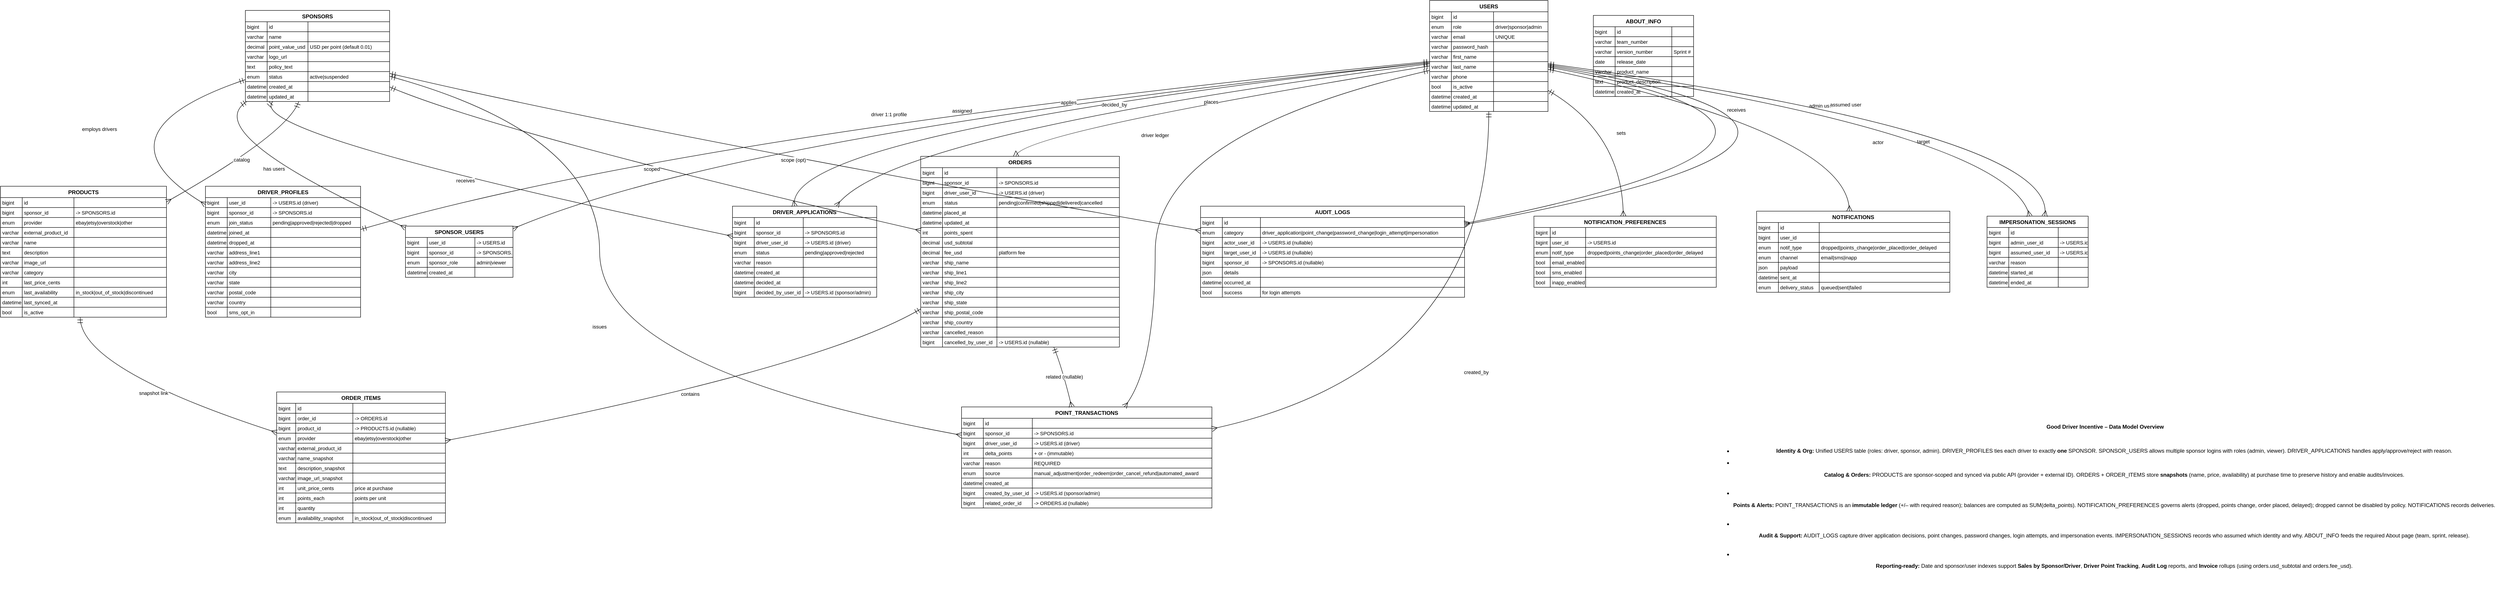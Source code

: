 <mxfile version="24.7.17">
  <diagram name="Page-1" id="_a6YVzNyyteOiw8A-MjR">
    <mxGraphModel dx="1020" dy="549" grid="1" gridSize="10" guides="1" tooltips="1" connect="1" arrows="1" fold="1" page="0" pageScale="1" pageWidth="850" pageHeight="1100" background="none" math="0" shadow="0">
      <root>
        <mxCell id="0" />
        <mxCell id="1" parent="0" />
        <mxCell id="Z6wVDT0fcbuhdgRLEpcO-1" value="USERS" style="shape=table;startSize=25;container=1;collapsible=0;childLayout=tableLayout;fixedRows=1;rowLines=1;fontStyle=1;align=center;resizeLast=1;" parent="1" vertex="1">
          <mxGeometry x="3171" y="20" width="261" height="245" as="geometry" />
        </mxCell>
        <mxCell id="Z6wVDT0fcbuhdgRLEpcO-2" style="shape=tableRow;horizontal=0;startSize=0;swimlaneHead=0;swimlaneBody=0;fillColor=none;collapsible=0;dropTarget=0;points=[[0,0.5],[1,0.5]];portConstraint=eastwest;top=0;left=0;right=0;bottom=0;" parent="Z6wVDT0fcbuhdgRLEpcO-1" vertex="1">
          <mxGeometry y="25" width="261" height="22" as="geometry" />
        </mxCell>
        <mxCell id="Z6wVDT0fcbuhdgRLEpcO-3" value="bigint" style="shape=partialRectangle;connectable=0;fillColor=none;top=0;left=0;bottom=0;right=0;align=left;spacingLeft=2;overflow=hidden;fontSize=11;" parent="Z6wVDT0fcbuhdgRLEpcO-2" vertex="1">
          <mxGeometry width="48" height="22" as="geometry">
            <mxRectangle width="48" height="22" as="alternateBounds" />
          </mxGeometry>
        </mxCell>
        <mxCell id="Z6wVDT0fcbuhdgRLEpcO-4" value="id" style="shape=partialRectangle;connectable=0;fillColor=none;top=0;left=0;bottom=0;right=0;align=left;spacingLeft=2;overflow=hidden;fontSize=11;" parent="Z6wVDT0fcbuhdgRLEpcO-2" vertex="1">
          <mxGeometry x="48" width="93" height="22" as="geometry">
            <mxRectangle width="93" height="22" as="alternateBounds" />
          </mxGeometry>
        </mxCell>
        <mxCell id="Z6wVDT0fcbuhdgRLEpcO-5" value="" style="shape=partialRectangle;connectable=0;fillColor=none;top=0;left=0;bottom=0;right=0;align=left;spacingLeft=2;overflow=hidden;fontSize=11;" parent="Z6wVDT0fcbuhdgRLEpcO-2" vertex="1">
          <mxGeometry x="141" width="120" height="22" as="geometry">
            <mxRectangle width="120" height="22" as="alternateBounds" />
          </mxGeometry>
        </mxCell>
        <mxCell id="Z6wVDT0fcbuhdgRLEpcO-6" style="shape=tableRow;horizontal=0;startSize=0;swimlaneHead=0;swimlaneBody=0;fillColor=none;collapsible=0;dropTarget=0;points=[[0,0.5],[1,0.5]];portConstraint=eastwest;top=0;left=0;right=0;bottom=0;" parent="Z6wVDT0fcbuhdgRLEpcO-1" vertex="1">
          <mxGeometry y="47" width="261" height="22" as="geometry" />
        </mxCell>
        <mxCell id="Z6wVDT0fcbuhdgRLEpcO-7" value="enum" style="shape=partialRectangle;connectable=0;fillColor=none;top=0;left=0;bottom=0;right=0;align=left;spacingLeft=2;overflow=hidden;fontSize=11;" parent="Z6wVDT0fcbuhdgRLEpcO-6" vertex="1">
          <mxGeometry width="48" height="22" as="geometry">
            <mxRectangle width="48" height="22" as="alternateBounds" />
          </mxGeometry>
        </mxCell>
        <mxCell id="Z6wVDT0fcbuhdgRLEpcO-8" value="role" style="shape=partialRectangle;connectable=0;fillColor=none;top=0;left=0;bottom=0;right=0;align=left;spacingLeft=2;overflow=hidden;fontSize=11;" parent="Z6wVDT0fcbuhdgRLEpcO-6" vertex="1">
          <mxGeometry x="48" width="93" height="22" as="geometry">
            <mxRectangle width="93" height="22" as="alternateBounds" />
          </mxGeometry>
        </mxCell>
        <mxCell id="Z6wVDT0fcbuhdgRLEpcO-9" value="driver|sponsor|admin" style="shape=partialRectangle;connectable=0;fillColor=none;top=0;left=0;bottom=0;right=0;align=left;spacingLeft=2;overflow=hidden;fontSize=11;" parent="Z6wVDT0fcbuhdgRLEpcO-6" vertex="1">
          <mxGeometry x="141" width="120" height="22" as="geometry">
            <mxRectangle width="120" height="22" as="alternateBounds" />
          </mxGeometry>
        </mxCell>
        <mxCell id="Z6wVDT0fcbuhdgRLEpcO-10" style="shape=tableRow;horizontal=0;startSize=0;swimlaneHead=0;swimlaneBody=0;fillColor=none;collapsible=0;dropTarget=0;points=[[0,0.5],[1,0.5]];portConstraint=eastwest;top=0;left=0;right=0;bottom=0;" parent="Z6wVDT0fcbuhdgRLEpcO-1" vertex="1">
          <mxGeometry y="69" width="261" height="22" as="geometry" />
        </mxCell>
        <mxCell id="Z6wVDT0fcbuhdgRLEpcO-11" value="varchar" style="shape=partialRectangle;connectable=0;fillColor=none;top=0;left=0;bottom=0;right=0;align=left;spacingLeft=2;overflow=hidden;fontSize=11;" parent="Z6wVDT0fcbuhdgRLEpcO-10" vertex="1">
          <mxGeometry width="48" height="22" as="geometry">
            <mxRectangle width="48" height="22" as="alternateBounds" />
          </mxGeometry>
        </mxCell>
        <mxCell id="Z6wVDT0fcbuhdgRLEpcO-12" value="email" style="shape=partialRectangle;connectable=0;fillColor=none;top=0;left=0;bottom=0;right=0;align=left;spacingLeft=2;overflow=hidden;fontSize=11;" parent="Z6wVDT0fcbuhdgRLEpcO-10" vertex="1">
          <mxGeometry x="48" width="93" height="22" as="geometry">
            <mxRectangle width="93" height="22" as="alternateBounds" />
          </mxGeometry>
        </mxCell>
        <mxCell id="Z6wVDT0fcbuhdgRLEpcO-13" value="UNIQUE" style="shape=partialRectangle;connectable=0;fillColor=none;top=0;left=0;bottom=0;right=0;align=left;spacingLeft=2;overflow=hidden;fontSize=11;" parent="Z6wVDT0fcbuhdgRLEpcO-10" vertex="1">
          <mxGeometry x="141" width="120" height="22" as="geometry">
            <mxRectangle width="120" height="22" as="alternateBounds" />
          </mxGeometry>
        </mxCell>
        <mxCell id="Z6wVDT0fcbuhdgRLEpcO-14" style="shape=tableRow;horizontal=0;startSize=0;swimlaneHead=0;swimlaneBody=0;fillColor=none;collapsible=0;dropTarget=0;points=[[0,0.5],[1,0.5]];portConstraint=eastwest;top=0;left=0;right=0;bottom=0;" parent="Z6wVDT0fcbuhdgRLEpcO-1" vertex="1">
          <mxGeometry y="91" width="261" height="22" as="geometry" />
        </mxCell>
        <mxCell id="Z6wVDT0fcbuhdgRLEpcO-15" value="varchar" style="shape=partialRectangle;connectable=0;fillColor=none;top=0;left=0;bottom=0;right=0;align=left;spacingLeft=2;overflow=hidden;fontSize=11;" parent="Z6wVDT0fcbuhdgRLEpcO-14" vertex="1">
          <mxGeometry width="48" height="22" as="geometry">
            <mxRectangle width="48" height="22" as="alternateBounds" />
          </mxGeometry>
        </mxCell>
        <mxCell id="Z6wVDT0fcbuhdgRLEpcO-16" value="password_hash" style="shape=partialRectangle;connectable=0;fillColor=none;top=0;left=0;bottom=0;right=0;align=left;spacingLeft=2;overflow=hidden;fontSize=11;" parent="Z6wVDT0fcbuhdgRLEpcO-14" vertex="1">
          <mxGeometry x="48" width="93" height="22" as="geometry">
            <mxRectangle width="93" height="22" as="alternateBounds" />
          </mxGeometry>
        </mxCell>
        <mxCell id="Z6wVDT0fcbuhdgRLEpcO-17" value="" style="shape=partialRectangle;connectable=0;fillColor=none;top=0;left=0;bottom=0;right=0;align=left;spacingLeft=2;overflow=hidden;fontSize=11;" parent="Z6wVDT0fcbuhdgRLEpcO-14" vertex="1">
          <mxGeometry x="141" width="120" height="22" as="geometry">
            <mxRectangle width="120" height="22" as="alternateBounds" />
          </mxGeometry>
        </mxCell>
        <mxCell id="Z6wVDT0fcbuhdgRLEpcO-18" style="shape=tableRow;horizontal=0;startSize=0;swimlaneHead=0;swimlaneBody=0;fillColor=none;collapsible=0;dropTarget=0;points=[[0,0.5],[1,0.5]];portConstraint=eastwest;top=0;left=0;right=0;bottom=0;" parent="Z6wVDT0fcbuhdgRLEpcO-1" vertex="1">
          <mxGeometry y="113" width="261" height="22" as="geometry" />
        </mxCell>
        <mxCell id="Z6wVDT0fcbuhdgRLEpcO-19" value="varchar" style="shape=partialRectangle;connectable=0;fillColor=none;top=0;left=0;bottom=0;right=0;align=left;spacingLeft=2;overflow=hidden;fontSize=11;" parent="Z6wVDT0fcbuhdgRLEpcO-18" vertex="1">
          <mxGeometry width="48" height="22" as="geometry">
            <mxRectangle width="48" height="22" as="alternateBounds" />
          </mxGeometry>
        </mxCell>
        <mxCell id="Z6wVDT0fcbuhdgRLEpcO-20" value="first_name" style="shape=partialRectangle;connectable=0;fillColor=none;top=0;left=0;bottom=0;right=0;align=left;spacingLeft=2;overflow=hidden;fontSize=11;" parent="Z6wVDT0fcbuhdgRLEpcO-18" vertex="1">
          <mxGeometry x="48" width="93" height="22" as="geometry">
            <mxRectangle width="93" height="22" as="alternateBounds" />
          </mxGeometry>
        </mxCell>
        <mxCell id="Z6wVDT0fcbuhdgRLEpcO-21" value="" style="shape=partialRectangle;connectable=0;fillColor=none;top=0;left=0;bottom=0;right=0;align=left;spacingLeft=2;overflow=hidden;fontSize=11;" parent="Z6wVDT0fcbuhdgRLEpcO-18" vertex="1">
          <mxGeometry x="141" width="120" height="22" as="geometry">
            <mxRectangle width="120" height="22" as="alternateBounds" />
          </mxGeometry>
        </mxCell>
        <mxCell id="Z6wVDT0fcbuhdgRLEpcO-22" style="shape=tableRow;horizontal=0;startSize=0;swimlaneHead=0;swimlaneBody=0;fillColor=none;collapsible=0;dropTarget=0;points=[[0,0.5],[1,0.5]];portConstraint=eastwest;top=0;left=0;right=0;bottom=0;" parent="Z6wVDT0fcbuhdgRLEpcO-1" vertex="1">
          <mxGeometry y="135" width="261" height="22" as="geometry" />
        </mxCell>
        <mxCell id="Z6wVDT0fcbuhdgRLEpcO-23" value="varchar" style="shape=partialRectangle;connectable=0;fillColor=none;top=0;left=0;bottom=0;right=0;align=left;spacingLeft=2;overflow=hidden;fontSize=11;" parent="Z6wVDT0fcbuhdgRLEpcO-22" vertex="1">
          <mxGeometry width="48" height="22" as="geometry">
            <mxRectangle width="48" height="22" as="alternateBounds" />
          </mxGeometry>
        </mxCell>
        <mxCell id="Z6wVDT0fcbuhdgRLEpcO-24" value="last_name" style="shape=partialRectangle;connectable=0;fillColor=none;top=0;left=0;bottom=0;right=0;align=left;spacingLeft=2;overflow=hidden;fontSize=11;" parent="Z6wVDT0fcbuhdgRLEpcO-22" vertex="1">
          <mxGeometry x="48" width="93" height="22" as="geometry">
            <mxRectangle width="93" height="22" as="alternateBounds" />
          </mxGeometry>
        </mxCell>
        <mxCell id="Z6wVDT0fcbuhdgRLEpcO-25" value="" style="shape=partialRectangle;connectable=0;fillColor=none;top=0;left=0;bottom=0;right=0;align=left;spacingLeft=2;overflow=hidden;fontSize=11;" parent="Z6wVDT0fcbuhdgRLEpcO-22" vertex="1">
          <mxGeometry x="141" width="120" height="22" as="geometry">
            <mxRectangle width="120" height="22" as="alternateBounds" />
          </mxGeometry>
        </mxCell>
        <mxCell id="Z6wVDT0fcbuhdgRLEpcO-26" style="shape=tableRow;horizontal=0;startSize=0;swimlaneHead=0;swimlaneBody=0;fillColor=none;collapsible=0;dropTarget=0;points=[[0,0.5],[1,0.5]];portConstraint=eastwest;top=0;left=0;right=0;bottom=0;" parent="Z6wVDT0fcbuhdgRLEpcO-1" vertex="1">
          <mxGeometry y="157" width="261" height="22" as="geometry" />
        </mxCell>
        <mxCell id="Z6wVDT0fcbuhdgRLEpcO-27" value="varchar" style="shape=partialRectangle;connectable=0;fillColor=none;top=0;left=0;bottom=0;right=0;align=left;spacingLeft=2;overflow=hidden;fontSize=11;" parent="Z6wVDT0fcbuhdgRLEpcO-26" vertex="1">
          <mxGeometry width="48" height="22" as="geometry">
            <mxRectangle width="48" height="22" as="alternateBounds" />
          </mxGeometry>
        </mxCell>
        <mxCell id="Z6wVDT0fcbuhdgRLEpcO-28" value="phone" style="shape=partialRectangle;connectable=0;fillColor=none;top=0;left=0;bottom=0;right=0;align=left;spacingLeft=2;overflow=hidden;fontSize=11;" parent="Z6wVDT0fcbuhdgRLEpcO-26" vertex="1">
          <mxGeometry x="48" width="93" height="22" as="geometry">
            <mxRectangle width="93" height="22" as="alternateBounds" />
          </mxGeometry>
        </mxCell>
        <mxCell id="Z6wVDT0fcbuhdgRLEpcO-29" value="" style="shape=partialRectangle;connectable=0;fillColor=none;top=0;left=0;bottom=0;right=0;align=left;spacingLeft=2;overflow=hidden;fontSize=11;" parent="Z6wVDT0fcbuhdgRLEpcO-26" vertex="1">
          <mxGeometry x="141" width="120" height="22" as="geometry">
            <mxRectangle width="120" height="22" as="alternateBounds" />
          </mxGeometry>
        </mxCell>
        <mxCell id="Z6wVDT0fcbuhdgRLEpcO-30" style="shape=tableRow;horizontal=0;startSize=0;swimlaneHead=0;swimlaneBody=0;fillColor=none;collapsible=0;dropTarget=0;points=[[0,0.5],[1,0.5]];portConstraint=eastwest;top=0;left=0;right=0;bottom=0;" parent="Z6wVDT0fcbuhdgRLEpcO-1" vertex="1">
          <mxGeometry y="179" width="261" height="22" as="geometry" />
        </mxCell>
        <mxCell id="Z6wVDT0fcbuhdgRLEpcO-31" value="bool" style="shape=partialRectangle;connectable=0;fillColor=none;top=0;left=0;bottom=0;right=0;align=left;spacingLeft=2;overflow=hidden;fontSize=11;" parent="Z6wVDT0fcbuhdgRLEpcO-30" vertex="1">
          <mxGeometry width="48" height="22" as="geometry">
            <mxRectangle width="48" height="22" as="alternateBounds" />
          </mxGeometry>
        </mxCell>
        <mxCell id="Z6wVDT0fcbuhdgRLEpcO-32" value="is_active" style="shape=partialRectangle;connectable=0;fillColor=none;top=0;left=0;bottom=0;right=0;align=left;spacingLeft=2;overflow=hidden;fontSize=11;" parent="Z6wVDT0fcbuhdgRLEpcO-30" vertex="1">
          <mxGeometry x="48" width="93" height="22" as="geometry">
            <mxRectangle width="93" height="22" as="alternateBounds" />
          </mxGeometry>
        </mxCell>
        <mxCell id="Z6wVDT0fcbuhdgRLEpcO-33" value="" style="shape=partialRectangle;connectable=0;fillColor=none;top=0;left=0;bottom=0;right=0;align=left;spacingLeft=2;overflow=hidden;fontSize=11;" parent="Z6wVDT0fcbuhdgRLEpcO-30" vertex="1">
          <mxGeometry x="141" width="120" height="22" as="geometry">
            <mxRectangle width="120" height="22" as="alternateBounds" />
          </mxGeometry>
        </mxCell>
        <mxCell id="Z6wVDT0fcbuhdgRLEpcO-34" style="shape=tableRow;horizontal=0;startSize=0;swimlaneHead=0;swimlaneBody=0;fillColor=none;collapsible=0;dropTarget=0;points=[[0,0.5],[1,0.5]];portConstraint=eastwest;top=0;left=0;right=0;bottom=0;" parent="Z6wVDT0fcbuhdgRLEpcO-1" vertex="1">
          <mxGeometry y="201" width="261" height="22" as="geometry" />
        </mxCell>
        <mxCell id="Z6wVDT0fcbuhdgRLEpcO-35" value="datetime" style="shape=partialRectangle;connectable=0;fillColor=none;top=0;left=0;bottom=0;right=0;align=left;spacingLeft=2;overflow=hidden;fontSize=11;" parent="Z6wVDT0fcbuhdgRLEpcO-34" vertex="1">
          <mxGeometry width="48" height="22" as="geometry">
            <mxRectangle width="48" height="22" as="alternateBounds" />
          </mxGeometry>
        </mxCell>
        <mxCell id="Z6wVDT0fcbuhdgRLEpcO-36" value="created_at" style="shape=partialRectangle;connectable=0;fillColor=none;top=0;left=0;bottom=0;right=0;align=left;spacingLeft=2;overflow=hidden;fontSize=11;" parent="Z6wVDT0fcbuhdgRLEpcO-34" vertex="1">
          <mxGeometry x="48" width="93" height="22" as="geometry">
            <mxRectangle width="93" height="22" as="alternateBounds" />
          </mxGeometry>
        </mxCell>
        <mxCell id="Z6wVDT0fcbuhdgRLEpcO-37" value="" style="shape=partialRectangle;connectable=0;fillColor=none;top=0;left=0;bottom=0;right=0;align=left;spacingLeft=2;overflow=hidden;fontSize=11;" parent="Z6wVDT0fcbuhdgRLEpcO-34" vertex="1">
          <mxGeometry x="141" width="120" height="22" as="geometry">
            <mxRectangle width="120" height="22" as="alternateBounds" />
          </mxGeometry>
        </mxCell>
        <mxCell id="Z6wVDT0fcbuhdgRLEpcO-38" style="shape=tableRow;horizontal=0;startSize=0;swimlaneHead=0;swimlaneBody=0;fillColor=none;collapsible=0;dropTarget=0;points=[[0,0.5],[1,0.5]];portConstraint=eastwest;top=0;left=0;right=0;bottom=0;" parent="Z6wVDT0fcbuhdgRLEpcO-1" vertex="1">
          <mxGeometry y="223" width="261" height="22" as="geometry" />
        </mxCell>
        <mxCell id="Z6wVDT0fcbuhdgRLEpcO-39" value="datetime" style="shape=partialRectangle;connectable=0;fillColor=none;top=0;left=0;bottom=0;right=0;align=left;spacingLeft=2;overflow=hidden;fontSize=11;" parent="Z6wVDT0fcbuhdgRLEpcO-38" vertex="1">
          <mxGeometry width="48" height="22" as="geometry">
            <mxRectangle width="48" height="22" as="alternateBounds" />
          </mxGeometry>
        </mxCell>
        <mxCell id="Z6wVDT0fcbuhdgRLEpcO-40" value="updated_at" style="shape=partialRectangle;connectable=0;fillColor=none;top=0;left=0;bottom=0;right=0;align=left;spacingLeft=2;overflow=hidden;fontSize=11;" parent="Z6wVDT0fcbuhdgRLEpcO-38" vertex="1">
          <mxGeometry x="48" width="93" height="22" as="geometry">
            <mxRectangle width="93" height="22" as="alternateBounds" />
          </mxGeometry>
        </mxCell>
        <mxCell id="Z6wVDT0fcbuhdgRLEpcO-41" value="" style="shape=partialRectangle;connectable=0;fillColor=none;top=0;left=0;bottom=0;right=0;align=left;spacingLeft=2;overflow=hidden;fontSize=11;" parent="Z6wVDT0fcbuhdgRLEpcO-38" vertex="1">
          <mxGeometry x="141" width="120" height="22" as="geometry">
            <mxRectangle width="120" height="22" as="alternateBounds" />
          </mxGeometry>
        </mxCell>
        <mxCell id="Z6wVDT0fcbuhdgRLEpcO-42" value="SPONSORS" style="shape=table;startSize=25;container=1;collapsible=0;childLayout=tableLayout;fixedRows=1;rowLines=1;fontStyle=1;align=center;resizeLast=1;" parent="1" vertex="1">
          <mxGeometry x="560" y="42" width="318" height="201" as="geometry" />
        </mxCell>
        <mxCell id="Z6wVDT0fcbuhdgRLEpcO-43" style="shape=tableRow;horizontal=0;startSize=0;swimlaneHead=0;swimlaneBody=0;fillColor=none;collapsible=0;dropTarget=0;points=[[0,0.5],[1,0.5]];portConstraint=eastwest;top=0;left=0;right=0;bottom=0;" parent="Z6wVDT0fcbuhdgRLEpcO-42" vertex="1">
          <mxGeometry y="25" width="318" height="22" as="geometry" />
        </mxCell>
        <mxCell id="Z6wVDT0fcbuhdgRLEpcO-44" value="bigint" style="shape=partialRectangle;connectable=0;fillColor=none;top=0;left=0;bottom=0;right=0;align=left;spacingLeft=2;overflow=hidden;fontSize=11;" parent="Z6wVDT0fcbuhdgRLEpcO-43" vertex="1">
          <mxGeometry width="48" height="22" as="geometry">
            <mxRectangle width="48" height="22" as="alternateBounds" />
          </mxGeometry>
        </mxCell>
        <mxCell id="Z6wVDT0fcbuhdgRLEpcO-45" value="id" style="shape=partialRectangle;connectable=0;fillColor=none;top=0;left=0;bottom=0;right=0;align=left;spacingLeft=2;overflow=hidden;fontSize=11;" parent="Z6wVDT0fcbuhdgRLEpcO-43" vertex="1">
          <mxGeometry x="48" width="90" height="22" as="geometry">
            <mxRectangle width="90" height="22" as="alternateBounds" />
          </mxGeometry>
        </mxCell>
        <mxCell id="Z6wVDT0fcbuhdgRLEpcO-46" value="" style="shape=partialRectangle;connectable=0;fillColor=none;top=0;left=0;bottom=0;right=0;align=left;spacingLeft=2;overflow=hidden;fontSize=11;" parent="Z6wVDT0fcbuhdgRLEpcO-43" vertex="1">
          <mxGeometry x="138" width="180" height="22" as="geometry">
            <mxRectangle width="180" height="22" as="alternateBounds" />
          </mxGeometry>
        </mxCell>
        <mxCell id="Z6wVDT0fcbuhdgRLEpcO-47" style="shape=tableRow;horizontal=0;startSize=0;swimlaneHead=0;swimlaneBody=0;fillColor=none;collapsible=0;dropTarget=0;points=[[0,0.5],[1,0.5]];portConstraint=eastwest;top=0;left=0;right=0;bottom=0;" parent="Z6wVDT0fcbuhdgRLEpcO-42" vertex="1">
          <mxGeometry y="47" width="318" height="22" as="geometry" />
        </mxCell>
        <mxCell id="Z6wVDT0fcbuhdgRLEpcO-48" value="varchar" style="shape=partialRectangle;connectable=0;fillColor=none;top=0;left=0;bottom=0;right=0;align=left;spacingLeft=2;overflow=hidden;fontSize=11;" parent="Z6wVDT0fcbuhdgRLEpcO-47" vertex="1">
          <mxGeometry width="48" height="22" as="geometry">
            <mxRectangle width="48" height="22" as="alternateBounds" />
          </mxGeometry>
        </mxCell>
        <mxCell id="Z6wVDT0fcbuhdgRLEpcO-49" value="name" style="shape=partialRectangle;connectable=0;fillColor=none;top=0;left=0;bottom=0;right=0;align=left;spacingLeft=2;overflow=hidden;fontSize=11;" parent="Z6wVDT0fcbuhdgRLEpcO-47" vertex="1">
          <mxGeometry x="48" width="90" height="22" as="geometry">
            <mxRectangle width="90" height="22" as="alternateBounds" />
          </mxGeometry>
        </mxCell>
        <mxCell id="Z6wVDT0fcbuhdgRLEpcO-50" value="" style="shape=partialRectangle;connectable=0;fillColor=none;top=0;left=0;bottom=0;right=0;align=left;spacingLeft=2;overflow=hidden;fontSize=11;" parent="Z6wVDT0fcbuhdgRLEpcO-47" vertex="1">
          <mxGeometry x="138" width="180" height="22" as="geometry">
            <mxRectangle width="180" height="22" as="alternateBounds" />
          </mxGeometry>
        </mxCell>
        <mxCell id="Z6wVDT0fcbuhdgRLEpcO-51" style="shape=tableRow;horizontal=0;startSize=0;swimlaneHead=0;swimlaneBody=0;fillColor=none;collapsible=0;dropTarget=0;points=[[0,0.5],[1,0.5]];portConstraint=eastwest;top=0;left=0;right=0;bottom=0;" parent="Z6wVDT0fcbuhdgRLEpcO-42" vertex="1">
          <mxGeometry y="69" width="318" height="22" as="geometry" />
        </mxCell>
        <mxCell id="Z6wVDT0fcbuhdgRLEpcO-52" value="decimal" style="shape=partialRectangle;connectable=0;fillColor=none;top=0;left=0;bottom=0;right=0;align=left;spacingLeft=2;overflow=hidden;fontSize=11;" parent="Z6wVDT0fcbuhdgRLEpcO-51" vertex="1">
          <mxGeometry width="48" height="22" as="geometry">
            <mxRectangle width="48" height="22" as="alternateBounds" />
          </mxGeometry>
        </mxCell>
        <mxCell id="Z6wVDT0fcbuhdgRLEpcO-53" value="point_value_usd" style="shape=partialRectangle;connectable=0;fillColor=none;top=0;left=0;bottom=0;right=0;align=left;spacingLeft=2;overflow=hidden;fontSize=11;" parent="Z6wVDT0fcbuhdgRLEpcO-51" vertex="1">
          <mxGeometry x="48" width="90" height="22" as="geometry">
            <mxRectangle width="90" height="22" as="alternateBounds" />
          </mxGeometry>
        </mxCell>
        <mxCell id="Z6wVDT0fcbuhdgRLEpcO-54" value="USD per point (default 0.01)" style="shape=partialRectangle;connectable=0;fillColor=none;top=0;left=0;bottom=0;right=0;align=left;spacingLeft=2;overflow=hidden;fontSize=11;" parent="Z6wVDT0fcbuhdgRLEpcO-51" vertex="1">
          <mxGeometry x="138" width="180" height="22" as="geometry">
            <mxRectangle width="180" height="22" as="alternateBounds" />
          </mxGeometry>
        </mxCell>
        <mxCell id="Z6wVDT0fcbuhdgRLEpcO-55" style="shape=tableRow;horizontal=0;startSize=0;swimlaneHead=0;swimlaneBody=0;fillColor=none;collapsible=0;dropTarget=0;points=[[0,0.5],[1,0.5]];portConstraint=eastwest;top=0;left=0;right=0;bottom=0;" parent="Z6wVDT0fcbuhdgRLEpcO-42" vertex="1">
          <mxGeometry y="91" width="318" height="22" as="geometry" />
        </mxCell>
        <mxCell id="Z6wVDT0fcbuhdgRLEpcO-56" value="varchar" style="shape=partialRectangle;connectable=0;fillColor=none;top=0;left=0;bottom=0;right=0;align=left;spacingLeft=2;overflow=hidden;fontSize=11;" parent="Z6wVDT0fcbuhdgRLEpcO-55" vertex="1">
          <mxGeometry width="48" height="22" as="geometry">
            <mxRectangle width="48" height="22" as="alternateBounds" />
          </mxGeometry>
        </mxCell>
        <mxCell id="Z6wVDT0fcbuhdgRLEpcO-57" value="logo_url" style="shape=partialRectangle;connectable=0;fillColor=none;top=0;left=0;bottom=0;right=0;align=left;spacingLeft=2;overflow=hidden;fontSize=11;" parent="Z6wVDT0fcbuhdgRLEpcO-55" vertex="1">
          <mxGeometry x="48" width="90" height="22" as="geometry">
            <mxRectangle width="90" height="22" as="alternateBounds" />
          </mxGeometry>
        </mxCell>
        <mxCell id="Z6wVDT0fcbuhdgRLEpcO-58" value="" style="shape=partialRectangle;connectable=0;fillColor=none;top=0;left=0;bottom=0;right=0;align=left;spacingLeft=2;overflow=hidden;fontSize=11;" parent="Z6wVDT0fcbuhdgRLEpcO-55" vertex="1">
          <mxGeometry x="138" width="180" height="22" as="geometry">
            <mxRectangle width="180" height="22" as="alternateBounds" />
          </mxGeometry>
        </mxCell>
        <mxCell id="Z6wVDT0fcbuhdgRLEpcO-59" style="shape=tableRow;horizontal=0;startSize=0;swimlaneHead=0;swimlaneBody=0;fillColor=none;collapsible=0;dropTarget=0;points=[[0,0.5],[1,0.5]];portConstraint=eastwest;top=0;left=0;right=0;bottom=0;" parent="Z6wVDT0fcbuhdgRLEpcO-42" vertex="1">
          <mxGeometry y="113" width="318" height="22" as="geometry" />
        </mxCell>
        <mxCell id="Z6wVDT0fcbuhdgRLEpcO-60" value="text" style="shape=partialRectangle;connectable=0;fillColor=none;top=0;left=0;bottom=0;right=0;align=left;spacingLeft=2;overflow=hidden;fontSize=11;" parent="Z6wVDT0fcbuhdgRLEpcO-59" vertex="1">
          <mxGeometry width="48" height="22" as="geometry">
            <mxRectangle width="48" height="22" as="alternateBounds" />
          </mxGeometry>
        </mxCell>
        <mxCell id="Z6wVDT0fcbuhdgRLEpcO-61" value="policy_text" style="shape=partialRectangle;connectable=0;fillColor=none;top=0;left=0;bottom=0;right=0;align=left;spacingLeft=2;overflow=hidden;fontSize=11;" parent="Z6wVDT0fcbuhdgRLEpcO-59" vertex="1">
          <mxGeometry x="48" width="90" height="22" as="geometry">
            <mxRectangle width="90" height="22" as="alternateBounds" />
          </mxGeometry>
        </mxCell>
        <mxCell id="Z6wVDT0fcbuhdgRLEpcO-62" value="" style="shape=partialRectangle;connectable=0;fillColor=none;top=0;left=0;bottom=0;right=0;align=left;spacingLeft=2;overflow=hidden;fontSize=11;" parent="Z6wVDT0fcbuhdgRLEpcO-59" vertex="1">
          <mxGeometry x="138" width="180" height="22" as="geometry">
            <mxRectangle width="180" height="22" as="alternateBounds" />
          </mxGeometry>
        </mxCell>
        <mxCell id="Z6wVDT0fcbuhdgRLEpcO-63" style="shape=tableRow;horizontal=0;startSize=0;swimlaneHead=0;swimlaneBody=0;fillColor=none;collapsible=0;dropTarget=0;points=[[0,0.5],[1,0.5]];portConstraint=eastwest;top=0;left=0;right=0;bottom=0;" parent="Z6wVDT0fcbuhdgRLEpcO-42" vertex="1">
          <mxGeometry y="135" width="318" height="22" as="geometry" />
        </mxCell>
        <mxCell id="Z6wVDT0fcbuhdgRLEpcO-64" value="enum" style="shape=partialRectangle;connectable=0;fillColor=none;top=0;left=0;bottom=0;right=0;align=left;spacingLeft=2;overflow=hidden;fontSize=11;" parent="Z6wVDT0fcbuhdgRLEpcO-63" vertex="1">
          <mxGeometry width="48" height="22" as="geometry">
            <mxRectangle width="48" height="22" as="alternateBounds" />
          </mxGeometry>
        </mxCell>
        <mxCell id="Z6wVDT0fcbuhdgRLEpcO-65" value="status" style="shape=partialRectangle;connectable=0;fillColor=none;top=0;left=0;bottom=0;right=0;align=left;spacingLeft=2;overflow=hidden;fontSize=11;" parent="Z6wVDT0fcbuhdgRLEpcO-63" vertex="1">
          <mxGeometry x="48" width="90" height="22" as="geometry">
            <mxRectangle width="90" height="22" as="alternateBounds" />
          </mxGeometry>
        </mxCell>
        <mxCell id="Z6wVDT0fcbuhdgRLEpcO-66" value="active|suspended" style="shape=partialRectangle;connectable=0;fillColor=none;top=0;left=0;bottom=0;right=0;align=left;spacingLeft=2;overflow=hidden;fontSize=11;" parent="Z6wVDT0fcbuhdgRLEpcO-63" vertex="1">
          <mxGeometry x="138" width="180" height="22" as="geometry">
            <mxRectangle width="180" height="22" as="alternateBounds" />
          </mxGeometry>
        </mxCell>
        <mxCell id="Z6wVDT0fcbuhdgRLEpcO-67" style="shape=tableRow;horizontal=0;startSize=0;swimlaneHead=0;swimlaneBody=0;fillColor=none;collapsible=0;dropTarget=0;points=[[0,0.5],[1,0.5]];portConstraint=eastwest;top=0;left=0;right=0;bottom=0;" parent="Z6wVDT0fcbuhdgRLEpcO-42" vertex="1">
          <mxGeometry y="157" width="318" height="22" as="geometry" />
        </mxCell>
        <mxCell id="Z6wVDT0fcbuhdgRLEpcO-68" value="datetime" style="shape=partialRectangle;connectable=0;fillColor=none;top=0;left=0;bottom=0;right=0;align=left;spacingLeft=2;overflow=hidden;fontSize=11;" parent="Z6wVDT0fcbuhdgRLEpcO-67" vertex="1">
          <mxGeometry width="48" height="22" as="geometry">
            <mxRectangle width="48" height="22" as="alternateBounds" />
          </mxGeometry>
        </mxCell>
        <mxCell id="Z6wVDT0fcbuhdgRLEpcO-69" value="created_at" style="shape=partialRectangle;connectable=0;fillColor=none;top=0;left=0;bottom=0;right=0;align=left;spacingLeft=2;overflow=hidden;fontSize=11;" parent="Z6wVDT0fcbuhdgRLEpcO-67" vertex="1">
          <mxGeometry x="48" width="90" height="22" as="geometry">
            <mxRectangle width="90" height="22" as="alternateBounds" />
          </mxGeometry>
        </mxCell>
        <mxCell id="Z6wVDT0fcbuhdgRLEpcO-70" value="" style="shape=partialRectangle;connectable=0;fillColor=none;top=0;left=0;bottom=0;right=0;align=left;spacingLeft=2;overflow=hidden;fontSize=11;" parent="Z6wVDT0fcbuhdgRLEpcO-67" vertex="1">
          <mxGeometry x="138" width="180" height="22" as="geometry">
            <mxRectangle width="180" height="22" as="alternateBounds" />
          </mxGeometry>
        </mxCell>
        <mxCell id="Z6wVDT0fcbuhdgRLEpcO-71" style="shape=tableRow;horizontal=0;startSize=0;swimlaneHead=0;swimlaneBody=0;fillColor=none;collapsible=0;dropTarget=0;points=[[0,0.5],[1,0.5]];portConstraint=eastwest;top=0;left=0;right=0;bottom=0;" parent="Z6wVDT0fcbuhdgRLEpcO-42" vertex="1">
          <mxGeometry y="179" width="318" height="22" as="geometry" />
        </mxCell>
        <mxCell id="Z6wVDT0fcbuhdgRLEpcO-72" value="datetime" style="shape=partialRectangle;connectable=0;fillColor=none;top=0;left=0;bottom=0;right=0;align=left;spacingLeft=2;overflow=hidden;fontSize=11;" parent="Z6wVDT0fcbuhdgRLEpcO-71" vertex="1">
          <mxGeometry width="48" height="22" as="geometry">
            <mxRectangle width="48" height="22" as="alternateBounds" />
          </mxGeometry>
        </mxCell>
        <mxCell id="Z6wVDT0fcbuhdgRLEpcO-73" value="updated_at" style="shape=partialRectangle;connectable=0;fillColor=none;top=0;left=0;bottom=0;right=0;align=left;spacingLeft=2;overflow=hidden;fontSize=11;" parent="Z6wVDT0fcbuhdgRLEpcO-71" vertex="1">
          <mxGeometry x="48" width="90" height="22" as="geometry">
            <mxRectangle width="90" height="22" as="alternateBounds" />
          </mxGeometry>
        </mxCell>
        <mxCell id="Z6wVDT0fcbuhdgRLEpcO-74" value="" style="shape=partialRectangle;connectable=0;fillColor=none;top=0;left=0;bottom=0;right=0;align=left;spacingLeft=2;overflow=hidden;fontSize=11;" parent="Z6wVDT0fcbuhdgRLEpcO-71" vertex="1">
          <mxGeometry x="138" width="180" height="22" as="geometry">
            <mxRectangle width="180" height="22" as="alternateBounds" />
          </mxGeometry>
        </mxCell>
        <mxCell id="Z6wVDT0fcbuhdgRLEpcO-75" value="DRIVER_PROFILES" style="shape=table;startSize=25;container=1;collapsible=0;childLayout=tableLayout;fixedRows=1;rowLines=1;fontStyle=1;align=center;resizeLast=1;" parent="1" vertex="1">
          <mxGeometry x="472" y="430" width="342" height="289" as="geometry" />
        </mxCell>
        <mxCell id="Z6wVDT0fcbuhdgRLEpcO-76" style="shape=tableRow;horizontal=0;startSize=0;swimlaneHead=0;swimlaneBody=0;fillColor=none;collapsible=0;dropTarget=0;points=[[0,0.5],[1,0.5]];portConstraint=eastwest;top=0;left=0;right=0;bottom=0;" parent="Z6wVDT0fcbuhdgRLEpcO-75" vertex="1">
          <mxGeometry y="25" width="342" height="22" as="geometry" />
        </mxCell>
        <mxCell id="Z6wVDT0fcbuhdgRLEpcO-77" value="bigint" style="shape=partialRectangle;connectable=0;fillColor=none;top=0;left=0;bottom=0;right=0;align=left;spacingLeft=2;overflow=hidden;fontSize=11;" parent="Z6wVDT0fcbuhdgRLEpcO-76" vertex="1">
          <mxGeometry width="48" height="22" as="geometry">
            <mxRectangle width="48" height="22" as="alternateBounds" />
          </mxGeometry>
        </mxCell>
        <mxCell id="Z6wVDT0fcbuhdgRLEpcO-78" value="user_id" style="shape=partialRectangle;connectable=0;fillColor=none;top=0;left=0;bottom=0;right=0;align=left;spacingLeft=2;overflow=hidden;fontSize=11;" parent="Z6wVDT0fcbuhdgRLEpcO-76" vertex="1">
          <mxGeometry x="48" width="96" height="22" as="geometry">
            <mxRectangle width="96" height="22" as="alternateBounds" />
          </mxGeometry>
        </mxCell>
        <mxCell id="Z6wVDT0fcbuhdgRLEpcO-79" value="-&gt; USERS.id (driver)" style="shape=partialRectangle;connectable=0;fillColor=none;top=0;left=0;bottom=0;right=0;align=left;spacingLeft=2;overflow=hidden;fontSize=11;" parent="Z6wVDT0fcbuhdgRLEpcO-76" vertex="1">
          <mxGeometry x="144" width="198" height="22" as="geometry">
            <mxRectangle width="198" height="22" as="alternateBounds" />
          </mxGeometry>
        </mxCell>
        <mxCell id="Z6wVDT0fcbuhdgRLEpcO-80" style="shape=tableRow;horizontal=0;startSize=0;swimlaneHead=0;swimlaneBody=0;fillColor=none;collapsible=0;dropTarget=0;points=[[0,0.5],[1,0.5]];portConstraint=eastwest;top=0;left=0;right=0;bottom=0;" parent="Z6wVDT0fcbuhdgRLEpcO-75" vertex="1">
          <mxGeometry y="47" width="342" height="22" as="geometry" />
        </mxCell>
        <mxCell id="Z6wVDT0fcbuhdgRLEpcO-81" value="bigint" style="shape=partialRectangle;connectable=0;fillColor=none;top=0;left=0;bottom=0;right=0;align=left;spacingLeft=2;overflow=hidden;fontSize=11;" parent="Z6wVDT0fcbuhdgRLEpcO-80" vertex="1">
          <mxGeometry width="48" height="22" as="geometry">
            <mxRectangle width="48" height="22" as="alternateBounds" />
          </mxGeometry>
        </mxCell>
        <mxCell id="Z6wVDT0fcbuhdgRLEpcO-82" value="sponsor_id" style="shape=partialRectangle;connectable=0;fillColor=none;top=0;left=0;bottom=0;right=0;align=left;spacingLeft=2;overflow=hidden;fontSize=11;" parent="Z6wVDT0fcbuhdgRLEpcO-80" vertex="1">
          <mxGeometry x="48" width="96" height="22" as="geometry">
            <mxRectangle width="96" height="22" as="alternateBounds" />
          </mxGeometry>
        </mxCell>
        <mxCell id="Z6wVDT0fcbuhdgRLEpcO-83" value="-&gt; SPONSORS.id" style="shape=partialRectangle;connectable=0;fillColor=none;top=0;left=0;bottom=0;right=0;align=left;spacingLeft=2;overflow=hidden;fontSize=11;" parent="Z6wVDT0fcbuhdgRLEpcO-80" vertex="1">
          <mxGeometry x="144" width="198" height="22" as="geometry">
            <mxRectangle width="198" height="22" as="alternateBounds" />
          </mxGeometry>
        </mxCell>
        <mxCell id="Z6wVDT0fcbuhdgRLEpcO-84" style="shape=tableRow;horizontal=0;startSize=0;swimlaneHead=0;swimlaneBody=0;fillColor=none;collapsible=0;dropTarget=0;points=[[0,0.5],[1,0.5]];portConstraint=eastwest;top=0;left=0;right=0;bottom=0;" parent="Z6wVDT0fcbuhdgRLEpcO-75" vertex="1">
          <mxGeometry y="69" width="342" height="22" as="geometry" />
        </mxCell>
        <mxCell id="Z6wVDT0fcbuhdgRLEpcO-85" value="enum" style="shape=partialRectangle;connectable=0;fillColor=none;top=0;left=0;bottom=0;right=0;align=left;spacingLeft=2;overflow=hidden;fontSize=11;" parent="Z6wVDT0fcbuhdgRLEpcO-84" vertex="1">
          <mxGeometry width="48" height="22" as="geometry">
            <mxRectangle width="48" height="22" as="alternateBounds" />
          </mxGeometry>
        </mxCell>
        <mxCell id="Z6wVDT0fcbuhdgRLEpcO-86" value="join_status" style="shape=partialRectangle;connectable=0;fillColor=none;top=0;left=0;bottom=0;right=0;align=left;spacingLeft=2;overflow=hidden;fontSize=11;" parent="Z6wVDT0fcbuhdgRLEpcO-84" vertex="1">
          <mxGeometry x="48" width="96" height="22" as="geometry">
            <mxRectangle width="96" height="22" as="alternateBounds" />
          </mxGeometry>
        </mxCell>
        <mxCell id="Z6wVDT0fcbuhdgRLEpcO-87" value="pending|approved|rejected|dropped" style="shape=partialRectangle;connectable=0;fillColor=none;top=0;left=0;bottom=0;right=0;align=left;spacingLeft=2;overflow=hidden;fontSize=11;" parent="Z6wVDT0fcbuhdgRLEpcO-84" vertex="1">
          <mxGeometry x="144" width="198" height="22" as="geometry">
            <mxRectangle width="198" height="22" as="alternateBounds" />
          </mxGeometry>
        </mxCell>
        <mxCell id="Z6wVDT0fcbuhdgRLEpcO-88" style="shape=tableRow;horizontal=0;startSize=0;swimlaneHead=0;swimlaneBody=0;fillColor=none;collapsible=0;dropTarget=0;points=[[0,0.5],[1,0.5]];portConstraint=eastwest;top=0;left=0;right=0;bottom=0;" parent="Z6wVDT0fcbuhdgRLEpcO-75" vertex="1">
          <mxGeometry y="91" width="342" height="22" as="geometry" />
        </mxCell>
        <mxCell id="Z6wVDT0fcbuhdgRLEpcO-89" value="datetime" style="shape=partialRectangle;connectable=0;fillColor=none;top=0;left=0;bottom=0;right=0;align=left;spacingLeft=2;overflow=hidden;fontSize=11;" parent="Z6wVDT0fcbuhdgRLEpcO-88" vertex="1">
          <mxGeometry width="48" height="22" as="geometry">
            <mxRectangle width="48" height="22" as="alternateBounds" />
          </mxGeometry>
        </mxCell>
        <mxCell id="Z6wVDT0fcbuhdgRLEpcO-90" value="joined_at" style="shape=partialRectangle;connectable=0;fillColor=none;top=0;left=0;bottom=0;right=0;align=left;spacingLeft=2;overflow=hidden;fontSize=11;" parent="Z6wVDT0fcbuhdgRLEpcO-88" vertex="1">
          <mxGeometry x="48" width="96" height="22" as="geometry">
            <mxRectangle width="96" height="22" as="alternateBounds" />
          </mxGeometry>
        </mxCell>
        <mxCell id="Z6wVDT0fcbuhdgRLEpcO-91" value="" style="shape=partialRectangle;connectable=0;fillColor=none;top=0;left=0;bottom=0;right=0;align=left;spacingLeft=2;overflow=hidden;fontSize=11;" parent="Z6wVDT0fcbuhdgRLEpcO-88" vertex="1">
          <mxGeometry x="144" width="198" height="22" as="geometry">
            <mxRectangle width="198" height="22" as="alternateBounds" />
          </mxGeometry>
        </mxCell>
        <mxCell id="Z6wVDT0fcbuhdgRLEpcO-92" style="shape=tableRow;horizontal=0;startSize=0;swimlaneHead=0;swimlaneBody=0;fillColor=none;collapsible=0;dropTarget=0;points=[[0,0.5],[1,0.5]];portConstraint=eastwest;top=0;left=0;right=0;bottom=0;" parent="Z6wVDT0fcbuhdgRLEpcO-75" vertex="1">
          <mxGeometry y="113" width="342" height="22" as="geometry" />
        </mxCell>
        <mxCell id="Z6wVDT0fcbuhdgRLEpcO-93" value="datetime" style="shape=partialRectangle;connectable=0;fillColor=none;top=0;left=0;bottom=0;right=0;align=left;spacingLeft=2;overflow=hidden;fontSize=11;" parent="Z6wVDT0fcbuhdgRLEpcO-92" vertex="1">
          <mxGeometry width="48" height="22" as="geometry">
            <mxRectangle width="48" height="22" as="alternateBounds" />
          </mxGeometry>
        </mxCell>
        <mxCell id="Z6wVDT0fcbuhdgRLEpcO-94" value="dropped_at" style="shape=partialRectangle;connectable=0;fillColor=none;top=0;left=0;bottom=0;right=0;align=left;spacingLeft=2;overflow=hidden;fontSize=11;" parent="Z6wVDT0fcbuhdgRLEpcO-92" vertex="1">
          <mxGeometry x="48" width="96" height="22" as="geometry">
            <mxRectangle width="96" height="22" as="alternateBounds" />
          </mxGeometry>
        </mxCell>
        <mxCell id="Z6wVDT0fcbuhdgRLEpcO-95" value="" style="shape=partialRectangle;connectable=0;fillColor=none;top=0;left=0;bottom=0;right=0;align=left;spacingLeft=2;overflow=hidden;fontSize=11;" parent="Z6wVDT0fcbuhdgRLEpcO-92" vertex="1">
          <mxGeometry x="144" width="198" height="22" as="geometry">
            <mxRectangle width="198" height="22" as="alternateBounds" />
          </mxGeometry>
        </mxCell>
        <mxCell id="Z6wVDT0fcbuhdgRLEpcO-96" style="shape=tableRow;horizontal=0;startSize=0;swimlaneHead=0;swimlaneBody=0;fillColor=none;collapsible=0;dropTarget=0;points=[[0,0.5],[1,0.5]];portConstraint=eastwest;top=0;left=0;right=0;bottom=0;" parent="Z6wVDT0fcbuhdgRLEpcO-75" vertex="1">
          <mxGeometry y="135" width="342" height="22" as="geometry" />
        </mxCell>
        <mxCell id="Z6wVDT0fcbuhdgRLEpcO-97" value="varchar" style="shape=partialRectangle;connectable=0;fillColor=none;top=0;left=0;bottom=0;right=0;align=left;spacingLeft=2;overflow=hidden;fontSize=11;" parent="Z6wVDT0fcbuhdgRLEpcO-96" vertex="1">
          <mxGeometry width="48" height="22" as="geometry">
            <mxRectangle width="48" height="22" as="alternateBounds" />
          </mxGeometry>
        </mxCell>
        <mxCell id="Z6wVDT0fcbuhdgRLEpcO-98" value="address_line1" style="shape=partialRectangle;connectable=0;fillColor=none;top=0;left=0;bottom=0;right=0;align=left;spacingLeft=2;overflow=hidden;fontSize=11;" parent="Z6wVDT0fcbuhdgRLEpcO-96" vertex="1">
          <mxGeometry x="48" width="96" height="22" as="geometry">
            <mxRectangle width="96" height="22" as="alternateBounds" />
          </mxGeometry>
        </mxCell>
        <mxCell id="Z6wVDT0fcbuhdgRLEpcO-99" value="" style="shape=partialRectangle;connectable=0;fillColor=none;top=0;left=0;bottom=0;right=0;align=left;spacingLeft=2;overflow=hidden;fontSize=11;" parent="Z6wVDT0fcbuhdgRLEpcO-96" vertex="1">
          <mxGeometry x="144" width="198" height="22" as="geometry">
            <mxRectangle width="198" height="22" as="alternateBounds" />
          </mxGeometry>
        </mxCell>
        <mxCell id="Z6wVDT0fcbuhdgRLEpcO-100" style="shape=tableRow;horizontal=0;startSize=0;swimlaneHead=0;swimlaneBody=0;fillColor=none;collapsible=0;dropTarget=0;points=[[0,0.5],[1,0.5]];portConstraint=eastwest;top=0;left=0;right=0;bottom=0;" parent="Z6wVDT0fcbuhdgRLEpcO-75" vertex="1">
          <mxGeometry y="157" width="342" height="22" as="geometry" />
        </mxCell>
        <mxCell id="Z6wVDT0fcbuhdgRLEpcO-101" value="varchar" style="shape=partialRectangle;connectable=0;fillColor=none;top=0;left=0;bottom=0;right=0;align=left;spacingLeft=2;overflow=hidden;fontSize=11;" parent="Z6wVDT0fcbuhdgRLEpcO-100" vertex="1">
          <mxGeometry width="48" height="22" as="geometry">
            <mxRectangle width="48" height="22" as="alternateBounds" />
          </mxGeometry>
        </mxCell>
        <mxCell id="Z6wVDT0fcbuhdgRLEpcO-102" value="address_line2" style="shape=partialRectangle;connectable=0;fillColor=none;top=0;left=0;bottom=0;right=0;align=left;spacingLeft=2;overflow=hidden;fontSize=11;" parent="Z6wVDT0fcbuhdgRLEpcO-100" vertex="1">
          <mxGeometry x="48" width="96" height="22" as="geometry">
            <mxRectangle width="96" height="22" as="alternateBounds" />
          </mxGeometry>
        </mxCell>
        <mxCell id="Z6wVDT0fcbuhdgRLEpcO-103" value="" style="shape=partialRectangle;connectable=0;fillColor=none;top=0;left=0;bottom=0;right=0;align=left;spacingLeft=2;overflow=hidden;fontSize=11;" parent="Z6wVDT0fcbuhdgRLEpcO-100" vertex="1">
          <mxGeometry x="144" width="198" height="22" as="geometry">
            <mxRectangle width="198" height="22" as="alternateBounds" />
          </mxGeometry>
        </mxCell>
        <mxCell id="Z6wVDT0fcbuhdgRLEpcO-104" style="shape=tableRow;horizontal=0;startSize=0;swimlaneHead=0;swimlaneBody=0;fillColor=none;collapsible=0;dropTarget=0;points=[[0,0.5],[1,0.5]];portConstraint=eastwest;top=0;left=0;right=0;bottom=0;" parent="Z6wVDT0fcbuhdgRLEpcO-75" vertex="1">
          <mxGeometry y="179" width="342" height="22" as="geometry" />
        </mxCell>
        <mxCell id="Z6wVDT0fcbuhdgRLEpcO-105" value="varchar" style="shape=partialRectangle;connectable=0;fillColor=none;top=0;left=0;bottom=0;right=0;align=left;spacingLeft=2;overflow=hidden;fontSize=11;" parent="Z6wVDT0fcbuhdgRLEpcO-104" vertex="1">
          <mxGeometry width="48" height="22" as="geometry">
            <mxRectangle width="48" height="22" as="alternateBounds" />
          </mxGeometry>
        </mxCell>
        <mxCell id="Z6wVDT0fcbuhdgRLEpcO-106" value="city" style="shape=partialRectangle;connectable=0;fillColor=none;top=0;left=0;bottom=0;right=0;align=left;spacingLeft=2;overflow=hidden;fontSize=11;" parent="Z6wVDT0fcbuhdgRLEpcO-104" vertex="1">
          <mxGeometry x="48" width="96" height="22" as="geometry">
            <mxRectangle width="96" height="22" as="alternateBounds" />
          </mxGeometry>
        </mxCell>
        <mxCell id="Z6wVDT0fcbuhdgRLEpcO-107" value="" style="shape=partialRectangle;connectable=0;fillColor=none;top=0;left=0;bottom=0;right=0;align=left;spacingLeft=2;overflow=hidden;fontSize=11;" parent="Z6wVDT0fcbuhdgRLEpcO-104" vertex="1">
          <mxGeometry x="144" width="198" height="22" as="geometry">
            <mxRectangle width="198" height="22" as="alternateBounds" />
          </mxGeometry>
        </mxCell>
        <mxCell id="Z6wVDT0fcbuhdgRLEpcO-108" style="shape=tableRow;horizontal=0;startSize=0;swimlaneHead=0;swimlaneBody=0;fillColor=none;collapsible=0;dropTarget=0;points=[[0,0.5],[1,0.5]];portConstraint=eastwest;top=0;left=0;right=0;bottom=0;" parent="Z6wVDT0fcbuhdgRLEpcO-75" vertex="1">
          <mxGeometry y="201" width="342" height="22" as="geometry" />
        </mxCell>
        <mxCell id="Z6wVDT0fcbuhdgRLEpcO-109" value="varchar" style="shape=partialRectangle;connectable=0;fillColor=none;top=0;left=0;bottom=0;right=0;align=left;spacingLeft=2;overflow=hidden;fontSize=11;" parent="Z6wVDT0fcbuhdgRLEpcO-108" vertex="1">
          <mxGeometry width="48" height="22" as="geometry">
            <mxRectangle width="48" height="22" as="alternateBounds" />
          </mxGeometry>
        </mxCell>
        <mxCell id="Z6wVDT0fcbuhdgRLEpcO-110" value="state" style="shape=partialRectangle;connectable=0;fillColor=none;top=0;left=0;bottom=0;right=0;align=left;spacingLeft=2;overflow=hidden;fontSize=11;" parent="Z6wVDT0fcbuhdgRLEpcO-108" vertex="1">
          <mxGeometry x="48" width="96" height="22" as="geometry">
            <mxRectangle width="96" height="22" as="alternateBounds" />
          </mxGeometry>
        </mxCell>
        <mxCell id="Z6wVDT0fcbuhdgRLEpcO-111" value="" style="shape=partialRectangle;connectable=0;fillColor=none;top=0;left=0;bottom=0;right=0;align=left;spacingLeft=2;overflow=hidden;fontSize=11;" parent="Z6wVDT0fcbuhdgRLEpcO-108" vertex="1">
          <mxGeometry x="144" width="198" height="22" as="geometry">
            <mxRectangle width="198" height="22" as="alternateBounds" />
          </mxGeometry>
        </mxCell>
        <mxCell id="Z6wVDT0fcbuhdgRLEpcO-112" style="shape=tableRow;horizontal=0;startSize=0;swimlaneHead=0;swimlaneBody=0;fillColor=none;collapsible=0;dropTarget=0;points=[[0,0.5],[1,0.5]];portConstraint=eastwest;top=0;left=0;right=0;bottom=0;" parent="Z6wVDT0fcbuhdgRLEpcO-75" vertex="1">
          <mxGeometry y="223" width="342" height="22" as="geometry" />
        </mxCell>
        <mxCell id="Z6wVDT0fcbuhdgRLEpcO-113" value="varchar" style="shape=partialRectangle;connectable=0;fillColor=none;top=0;left=0;bottom=0;right=0;align=left;spacingLeft=2;overflow=hidden;fontSize=11;" parent="Z6wVDT0fcbuhdgRLEpcO-112" vertex="1">
          <mxGeometry width="48" height="22" as="geometry">
            <mxRectangle width="48" height="22" as="alternateBounds" />
          </mxGeometry>
        </mxCell>
        <mxCell id="Z6wVDT0fcbuhdgRLEpcO-114" value="postal_code" style="shape=partialRectangle;connectable=0;fillColor=none;top=0;left=0;bottom=0;right=0;align=left;spacingLeft=2;overflow=hidden;fontSize=11;" parent="Z6wVDT0fcbuhdgRLEpcO-112" vertex="1">
          <mxGeometry x="48" width="96" height="22" as="geometry">
            <mxRectangle width="96" height="22" as="alternateBounds" />
          </mxGeometry>
        </mxCell>
        <mxCell id="Z6wVDT0fcbuhdgRLEpcO-115" value="" style="shape=partialRectangle;connectable=0;fillColor=none;top=0;left=0;bottom=0;right=0;align=left;spacingLeft=2;overflow=hidden;fontSize=11;" parent="Z6wVDT0fcbuhdgRLEpcO-112" vertex="1">
          <mxGeometry x="144" width="198" height="22" as="geometry">
            <mxRectangle width="198" height="22" as="alternateBounds" />
          </mxGeometry>
        </mxCell>
        <mxCell id="Z6wVDT0fcbuhdgRLEpcO-116" style="shape=tableRow;horizontal=0;startSize=0;swimlaneHead=0;swimlaneBody=0;fillColor=none;collapsible=0;dropTarget=0;points=[[0,0.5],[1,0.5]];portConstraint=eastwest;top=0;left=0;right=0;bottom=0;" parent="Z6wVDT0fcbuhdgRLEpcO-75" vertex="1">
          <mxGeometry y="245" width="342" height="22" as="geometry" />
        </mxCell>
        <mxCell id="Z6wVDT0fcbuhdgRLEpcO-117" value="varchar" style="shape=partialRectangle;connectable=0;fillColor=none;top=0;left=0;bottom=0;right=0;align=left;spacingLeft=2;overflow=hidden;fontSize=11;" parent="Z6wVDT0fcbuhdgRLEpcO-116" vertex="1">
          <mxGeometry width="48" height="22" as="geometry">
            <mxRectangle width="48" height="22" as="alternateBounds" />
          </mxGeometry>
        </mxCell>
        <mxCell id="Z6wVDT0fcbuhdgRLEpcO-118" value="country" style="shape=partialRectangle;connectable=0;fillColor=none;top=0;left=0;bottom=0;right=0;align=left;spacingLeft=2;overflow=hidden;fontSize=11;" parent="Z6wVDT0fcbuhdgRLEpcO-116" vertex="1">
          <mxGeometry x="48" width="96" height="22" as="geometry">
            <mxRectangle width="96" height="22" as="alternateBounds" />
          </mxGeometry>
        </mxCell>
        <mxCell id="Z6wVDT0fcbuhdgRLEpcO-119" value="" style="shape=partialRectangle;connectable=0;fillColor=none;top=0;left=0;bottom=0;right=0;align=left;spacingLeft=2;overflow=hidden;fontSize=11;" parent="Z6wVDT0fcbuhdgRLEpcO-116" vertex="1">
          <mxGeometry x="144" width="198" height="22" as="geometry">
            <mxRectangle width="198" height="22" as="alternateBounds" />
          </mxGeometry>
        </mxCell>
        <mxCell id="Z6wVDT0fcbuhdgRLEpcO-120" style="shape=tableRow;horizontal=0;startSize=0;swimlaneHead=0;swimlaneBody=0;fillColor=none;collapsible=0;dropTarget=0;points=[[0,0.5],[1,0.5]];portConstraint=eastwest;top=0;left=0;right=0;bottom=0;" parent="Z6wVDT0fcbuhdgRLEpcO-75" vertex="1">
          <mxGeometry y="267" width="342" height="22" as="geometry" />
        </mxCell>
        <mxCell id="Z6wVDT0fcbuhdgRLEpcO-121" value="bool" style="shape=partialRectangle;connectable=0;fillColor=none;top=0;left=0;bottom=0;right=0;align=left;spacingLeft=2;overflow=hidden;fontSize=11;" parent="Z6wVDT0fcbuhdgRLEpcO-120" vertex="1">
          <mxGeometry width="48" height="22" as="geometry">
            <mxRectangle width="48" height="22" as="alternateBounds" />
          </mxGeometry>
        </mxCell>
        <mxCell id="Z6wVDT0fcbuhdgRLEpcO-122" value="sms_opt_in" style="shape=partialRectangle;connectable=0;fillColor=none;top=0;left=0;bottom=0;right=0;align=left;spacingLeft=2;overflow=hidden;fontSize=11;" parent="Z6wVDT0fcbuhdgRLEpcO-120" vertex="1">
          <mxGeometry x="48" width="96" height="22" as="geometry">
            <mxRectangle width="96" height="22" as="alternateBounds" />
          </mxGeometry>
        </mxCell>
        <mxCell id="Z6wVDT0fcbuhdgRLEpcO-123" value="" style="shape=partialRectangle;connectable=0;fillColor=none;top=0;left=0;bottom=0;right=0;align=left;spacingLeft=2;overflow=hidden;fontSize=11;" parent="Z6wVDT0fcbuhdgRLEpcO-120" vertex="1">
          <mxGeometry x="144" width="198" height="22" as="geometry">
            <mxRectangle width="198" height="22" as="alternateBounds" />
          </mxGeometry>
        </mxCell>
        <mxCell id="Z6wVDT0fcbuhdgRLEpcO-124" value="SPONSOR_USERS" style="shape=table;startSize=25;container=1;collapsible=0;childLayout=tableLayout;fixedRows=1;rowLines=1;fontStyle=1;align=center;resizeLast=1;" parent="1" vertex="1">
          <mxGeometry x="913" y="518" width="237" height="113" as="geometry" />
        </mxCell>
        <mxCell id="Z6wVDT0fcbuhdgRLEpcO-125" style="shape=tableRow;horizontal=0;startSize=0;swimlaneHead=0;swimlaneBody=0;fillColor=none;collapsible=0;dropTarget=0;points=[[0,0.5],[1,0.5]];portConstraint=eastwest;top=0;left=0;right=0;bottom=0;" parent="Z6wVDT0fcbuhdgRLEpcO-124" vertex="1">
          <mxGeometry y="25" width="237" height="22" as="geometry" />
        </mxCell>
        <mxCell id="Z6wVDT0fcbuhdgRLEpcO-126" value="bigint" style="shape=partialRectangle;connectable=0;fillColor=none;top=0;left=0;bottom=0;right=0;align=left;spacingLeft=2;overflow=hidden;fontSize=11;" parent="Z6wVDT0fcbuhdgRLEpcO-125" vertex="1">
          <mxGeometry width="48" height="22" as="geometry">
            <mxRectangle width="48" height="22" as="alternateBounds" />
          </mxGeometry>
        </mxCell>
        <mxCell id="Z6wVDT0fcbuhdgRLEpcO-127" value="user_id" style="shape=partialRectangle;connectable=0;fillColor=none;top=0;left=0;bottom=0;right=0;align=left;spacingLeft=2;overflow=hidden;fontSize=11;" parent="Z6wVDT0fcbuhdgRLEpcO-125" vertex="1">
          <mxGeometry x="48" width="105" height="22" as="geometry">
            <mxRectangle width="105" height="22" as="alternateBounds" />
          </mxGeometry>
        </mxCell>
        <mxCell id="Z6wVDT0fcbuhdgRLEpcO-128" value="-&gt; USERS.id" style="shape=partialRectangle;connectable=0;fillColor=none;top=0;left=0;bottom=0;right=0;align=left;spacingLeft=2;overflow=hidden;fontSize=11;" parent="Z6wVDT0fcbuhdgRLEpcO-125" vertex="1">
          <mxGeometry x="153" width="84" height="22" as="geometry">
            <mxRectangle width="84" height="22" as="alternateBounds" />
          </mxGeometry>
        </mxCell>
        <mxCell id="Z6wVDT0fcbuhdgRLEpcO-129" style="shape=tableRow;horizontal=0;startSize=0;swimlaneHead=0;swimlaneBody=0;fillColor=none;collapsible=0;dropTarget=0;points=[[0,0.5],[1,0.5]];portConstraint=eastwest;top=0;left=0;right=0;bottom=0;" parent="Z6wVDT0fcbuhdgRLEpcO-124" vertex="1">
          <mxGeometry y="47" width="237" height="22" as="geometry" />
        </mxCell>
        <mxCell id="Z6wVDT0fcbuhdgRLEpcO-130" value="bigint" style="shape=partialRectangle;connectable=0;fillColor=none;top=0;left=0;bottom=0;right=0;align=left;spacingLeft=2;overflow=hidden;fontSize=11;" parent="Z6wVDT0fcbuhdgRLEpcO-129" vertex="1">
          <mxGeometry width="48" height="22" as="geometry">
            <mxRectangle width="48" height="22" as="alternateBounds" />
          </mxGeometry>
        </mxCell>
        <mxCell id="Z6wVDT0fcbuhdgRLEpcO-131" value="sponsor_id" style="shape=partialRectangle;connectable=0;fillColor=none;top=0;left=0;bottom=0;right=0;align=left;spacingLeft=2;overflow=hidden;fontSize=11;" parent="Z6wVDT0fcbuhdgRLEpcO-129" vertex="1">
          <mxGeometry x="48" width="105" height="22" as="geometry">
            <mxRectangle width="105" height="22" as="alternateBounds" />
          </mxGeometry>
        </mxCell>
        <mxCell id="Z6wVDT0fcbuhdgRLEpcO-132" value="-&gt; SPONSORS.id" style="shape=partialRectangle;connectable=0;fillColor=none;top=0;left=0;bottom=0;right=0;align=left;spacingLeft=2;overflow=hidden;fontSize=11;" parent="Z6wVDT0fcbuhdgRLEpcO-129" vertex="1">
          <mxGeometry x="153" width="84" height="22" as="geometry">
            <mxRectangle width="84" height="22" as="alternateBounds" />
          </mxGeometry>
        </mxCell>
        <mxCell id="Z6wVDT0fcbuhdgRLEpcO-133" style="shape=tableRow;horizontal=0;startSize=0;swimlaneHead=0;swimlaneBody=0;fillColor=none;collapsible=0;dropTarget=0;points=[[0,0.5],[1,0.5]];portConstraint=eastwest;top=0;left=0;right=0;bottom=0;" parent="Z6wVDT0fcbuhdgRLEpcO-124" vertex="1">
          <mxGeometry y="69" width="237" height="22" as="geometry" />
        </mxCell>
        <mxCell id="Z6wVDT0fcbuhdgRLEpcO-134" value="enum" style="shape=partialRectangle;connectable=0;fillColor=none;top=0;left=0;bottom=0;right=0;align=left;spacingLeft=2;overflow=hidden;fontSize=11;" parent="Z6wVDT0fcbuhdgRLEpcO-133" vertex="1">
          <mxGeometry width="48" height="22" as="geometry">
            <mxRectangle width="48" height="22" as="alternateBounds" />
          </mxGeometry>
        </mxCell>
        <mxCell id="Z6wVDT0fcbuhdgRLEpcO-135" value="sponsor_role" style="shape=partialRectangle;connectable=0;fillColor=none;top=0;left=0;bottom=0;right=0;align=left;spacingLeft=2;overflow=hidden;fontSize=11;" parent="Z6wVDT0fcbuhdgRLEpcO-133" vertex="1">
          <mxGeometry x="48" width="105" height="22" as="geometry">
            <mxRectangle width="105" height="22" as="alternateBounds" />
          </mxGeometry>
        </mxCell>
        <mxCell id="Z6wVDT0fcbuhdgRLEpcO-136" value="admin|viewer" style="shape=partialRectangle;connectable=0;fillColor=none;top=0;left=0;bottom=0;right=0;align=left;spacingLeft=2;overflow=hidden;fontSize=11;" parent="Z6wVDT0fcbuhdgRLEpcO-133" vertex="1">
          <mxGeometry x="153" width="84" height="22" as="geometry">
            <mxRectangle width="84" height="22" as="alternateBounds" />
          </mxGeometry>
        </mxCell>
        <mxCell id="Z6wVDT0fcbuhdgRLEpcO-137" style="shape=tableRow;horizontal=0;startSize=0;swimlaneHead=0;swimlaneBody=0;fillColor=none;collapsible=0;dropTarget=0;points=[[0,0.5],[1,0.5]];portConstraint=eastwest;top=0;left=0;right=0;bottom=0;" parent="Z6wVDT0fcbuhdgRLEpcO-124" vertex="1">
          <mxGeometry y="91" width="237" height="22" as="geometry" />
        </mxCell>
        <mxCell id="Z6wVDT0fcbuhdgRLEpcO-138" value="datetime" style="shape=partialRectangle;connectable=0;fillColor=none;top=0;left=0;bottom=0;right=0;align=left;spacingLeft=2;overflow=hidden;fontSize=11;" parent="Z6wVDT0fcbuhdgRLEpcO-137" vertex="1">
          <mxGeometry width="48" height="22" as="geometry">
            <mxRectangle width="48" height="22" as="alternateBounds" />
          </mxGeometry>
        </mxCell>
        <mxCell id="Z6wVDT0fcbuhdgRLEpcO-139" value="created_at" style="shape=partialRectangle;connectable=0;fillColor=none;top=0;left=0;bottom=0;right=0;align=left;spacingLeft=2;overflow=hidden;fontSize=11;" parent="Z6wVDT0fcbuhdgRLEpcO-137" vertex="1">
          <mxGeometry x="48" width="105" height="22" as="geometry">
            <mxRectangle width="105" height="22" as="alternateBounds" />
          </mxGeometry>
        </mxCell>
        <mxCell id="Z6wVDT0fcbuhdgRLEpcO-140" value="" style="shape=partialRectangle;connectable=0;fillColor=none;top=0;left=0;bottom=0;right=0;align=left;spacingLeft=2;overflow=hidden;fontSize=11;" parent="Z6wVDT0fcbuhdgRLEpcO-137" vertex="1">
          <mxGeometry x="153" width="84" height="22" as="geometry">
            <mxRectangle width="84" height="22" as="alternateBounds" />
          </mxGeometry>
        </mxCell>
        <mxCell id="Z6wVDT0fcbuhdgRLEpcO-141" value="DRIVER_APPLICATIONS" style="shape=table;startSize=25;container=1;collapsible=0;childLayout=tableLayout;fixedRows=1;rowLines=1;fontStyle=1;align=center;resizeLast=1;" parent="1" vertex="1">
          <mxGeometry x="1634" y="474" width="318" height="201" as="geometry" />
        </mxCell>
        <mxCell id="Z6wVDT0fcbuhdgRLEpcO-142" style="shape=tableRow;horizontal=0;startSize=0;swimlaneHead=0;swimlaneBody=0;fillColor=none;collapsible=0;dropTarget=0;points=[[0,0.5],[1,0.5]];portConstraint=eastwest;top=0;left=0;right=0;bottom=0;" parent="Z6wVDT0fcbuhdgRLEpcO-141" vertex="1">
          <mxGeometry y="25" width="318" height="22" as="geometry" />
        </mxCell>
        <mxCell id="Z6wVDT0fcbuhdgRLEpcO-143" value="bigint" style="shape=partialRectangle;connectable=0;fillColor=none;top=0;left=0;bottom=0;right=0;align=left;spacingLeft=2;overflow=hidden;fontSize=11;" parent="Z6wVDT0fcbuhdgRLEpcO-142" vertex="1">
          <mxGeometry width="48" height="22" as="geometry">
            <mxRectangle width="48" height="22" as="alternateBounds" />
          </mxGeometry>
        </mxCell>
        <mxCell id="Z6wVDT0fcbuhdgRLEpcO-144" value="id" style="shape=partialRectangle;connectable=0;fillColor=none;top=0;left=0;bottom=0;right=0;align=left;spacingLeft=2;overflow=hidden;fontSize=11;" parent="Z6wVDT0fcbuhdgRLEpcO-142" vertex="1">
          <mxGeometry x="48" width="108" height="22" as="geometry">
            <mxRectangle width="108" height="22" as="alternateBounds" />
          </mxGeometry>
        </mxCell>
        <mxCell id="Z6wVDT0fcbuhdgRLEpcO-145" value="" style="shape=partialRectangle;connectable=0;fillColor=none;top=0;left=0;bottom=0;right=0;align=left;spacingLeft=2;overflow=hidden;fontSize=11;" parent="Z6wVDT0fcbuhdgRLEpcO-142" vertex="1">
          <mxGeometry x="156" width="162" height="22" as="geometry">
            <mxRectangle width="162" height="22" as="alternateBounds" />
          </mxGeometry>
        </mxCell>
        <mxCell id="Z6wVDT0fcbuhdgRLEpcO-146" style="shape=tableRow;horizontal=0;startSize=0;swimlaneHead=0;swimlaneBody=0;fillColor=none;collapsible=0;dropTarget=0;points=[[0,0.5],[1,0.5]];portConstraint=eastwest;top=0;left=0;right=0;bottom=0;" parent="Z6wVDT0fcbuhdgRLEpcO-141" vertex="1">
          <mxGeometry y="47" width="318" height="22" as="geometry" />
        </mxCell>
        <mxCell id="Z6wVDT0fcbuhdgRLEpcO-147" value="bigint" style="shape=partialRectangle;connectable=0;fillColor=none;top=0;left=0;bottom=0;right=0;align=left;spacingLeft=2;overflow=hidden;fontSize=11;" parent="Z6wVDT0fcbuhdgRLEpcO-146" vertex="1">
          <mxGeometry width="48" height="22" as="geometry">
            <mxRectangle width="48" height="22" as="alternateBounds" />
          </mxGeometry>
        </mxCell>
        <mxCell id="Z6wVDT0fcbuhdgRLEpcO-148" value="sponsor_id" style="shape=partialRectangle;connectable=0;fillColor=none;top=0;left=0;bottom=0;right=0;align=left;spacingLeft=2;overflow=hidden;fontSize=11;" parent="Z6wVDT0fcbuhdgRLEpcO-146" vertex="1">
          <mxGeometry x="48" width="108" height="22" as="geometry">
            <mxRectangle width="108" height="22" as="alternateBounds" />
          </mxGeometry>
        </mxCell>
        <mxCell id="Z6wVDT0fcbuhdgRLEpcO-149" value="-&gt; SPONSORS.id" style="shape=partialRectangle;connectable=0;fillColor=none;top=0;left=0;bottom=0;right=0;align=left;spacingLeft=2;overflow=hidden;fontSize=11;" parent="Z6wVDT0fcbuhdgRLEpcO-146" vertex="1">
          <mxGeometry x="156" width="162" height="22" as="geometry">
            <mxRectangle width="162" height="22" as="alternateBounds" />
          </mxGeometry>
        </mxCell>
        <mxCell id="Z6wVDT0fcbuhdgRLEpcO-150" style="shape=tableRow;horizontal=0;startSize=0;swimlaneHead=0;swimlaneBody=0;fillColor=none;collapsible=0;dropTarget=0;points=[[0,0.5],[1,0.5]];portConstraint=eastwest;top=0;left=0;right=0;bottom=0;" parent="Z6wVDT0fcbuhdgRLEpcO-141" vertex="1">
          <mxGeometry y="69" width="318" height="22" as="geometry" />
        </mxCell>
        <mxCell id="Z6wVDT0fcbuhdgRLEpcO-151" value="bigint" style="shape=partialRectangle;connectable=0;fillColor=none;top=0;left=0;bottom=0;right=0;align=left;spacingLeft=2;overflow=hidden;fontSize=11;" parent="Z6wVDT0fcbuhdgRLEpcO-150" vertex="1">
          <mxGeometry width="48" height="22" as="geometry">
            <mxRectangle width="48" height="22" as="alternateBounds" />
          </mxGeometry>
        </mxCell>
        <mxCell id="Z6wVDT0fcbuhdgRLEpcO-152" value="driver_user_id" style="shape=partialRectangle;connectable=0;fillColor=none;top=0;left=0;bottom=0;right=0;align=left;spacingLeft=2;overflow=hidden;fontSize=11;" parent="Z6wVDT0fcbuhdgRLEpcO-150" vertex="1">
          <mxGeometry x="48" width="108" height="22" as="geometry">
            <mxRectangle width="108" height="22" as="alternateBounds" />
          </mxGeometry>
        </mxCell>
        <mxCell id="Z6wVDT0fcbuhdgRLEpcO-153" value="-&gt; USERS.id (driver)" style="shape=partialRectangle;connectable=0;fillColor=none;top=0;left=0;bottom=0;right=0;align=left;spacingLeft=2;overflow=hidden;fontSize=11;" parent="Z6wVDT0fcbuhdgRLEpcO-150" vertex="1">
          <mxGeometry x="156" width="162" height="22" as="geometry">
            <mxRectangle width="162" height="22" as="alternateBounds" />
          </mxGeometry>
        </mxCell>
        <mxCell id="Z6wVDT0fcbuhdgRLEpcO-154" style="shape=tableRow;horizontal=0;startSize=0;swimlaneHead=0;swimlaneBody=0;fillColor=none;collapsible=0;dropTarget=0;points=[[0,0.5],[1,0.5]];portConstraint=eastwest;top=0;left=0;right=0;bottom=0;" parent="Z6wVDT0fcbuhdgRLEpcO-141" vertex="1">
          <mxGeometry y="91" width="318" height="22" as="geometry" />
        </mxCell>
        <mxCell id="Z6wVDT0fcbuhdgRLEpcO-155" value="enum" style="shape=partialRectangle;connectable=0;fillColor=none;top=0;left=0;bottom=0;right=0;align=left;spacingLeft=2;overflow=hidden;fontSize=11;" parent="Z6wVDT0fcbuhdgRLEpcO-154" vertex="1">
          <mxGeometry width="48" height="22" as="geometry">
            <mxRectangle width="48" height="22" as="alternateBounds" />
          </mxGeometry>
        </mxCell>
        <mxCell id="Z6wVDT0fcbuhdgRLEpcO-156" value="status" style="shape=partialRectangle;connectable=0;fillColor=none;top=0;left=0;bottom=0;right=0;align=left;spacingLeft=2;overflow=hidden;fontSize=11;" parent="Z6wVDT0fcbuhdgRLEpcO-154" vertex="1">
          <mxGeometry x="48" width="108" height="22" as="geometry">
            <mxRectangle width="108" height="22" as="alternateBounds" />
          </mxGeometry>
        </mxCell>
        <mxCell id="Z6wVDT0fcbuhdgRLEpcO-157" value="pending|approved|rejected" style="shape=partialRectangle;connectable=0;fillColor=none;top=0;left=0;bottom=0;right=0;align=left;spacingLeft=2;overflow=hidden;fontSize=11;" parent="Z6wVDT0fcbuhdgRLEpcO-154" vertex="1">
          <mxGeometry x="156" width="162" height="22" as="geometry">
            <mxRectangle width="162" height="22" as="alternateBounds" />
          </mxGeometry>
        </mxCell>
        <mxCell id="Z6wVDT0fcbuhdgRLEpcO-158" style="shape=tableRow;horizontal=0;startSize=0;swimlaneHead=0;swimlaneBody=0;fillColor=none;collapsible=0;dropTarget=0;points=[[0,0.5],[1,0.5]];portConstraint=eastwest;top=0;left=0;right=0;bottom=0;" parent="Z6wVDT0fcbuhdgRLEpcO-141" vertex="1">
          <mxGeometry y="113" width="318" height="22" as="geometry" />
        </mxCell>
        <mxCell id="Z6wVDT0fcbuhdgRLEpcO-159" value="varchar" style="shape=partialRectangle;connectable=0;fillColor=none;top=0;left=0;bottom=0;right=0;align=left;spacingLeft=2;overflow=hidden;fontSize=11;" parent="Z6wVDT0fcbuhdgRLEpcO-158" vertex="1">
          <mxGeometry width="48" height="22" as="geometry">
            <mxRectangle width="48" height="22" as="alternateBounds" />
          </mxGeometry>
        </mxCell>
        <mxCell id="Z6wVDT0fcbuhdgRLEpcO-160" value="reason" style="shape=partialRectangle;connectable=0;fillColor=none;top=0;left=0;bottom=0;right=0;align=left;spacingLeft=2;overflow=hidden;fontSize=11;" parent="Z6wVDT0fcbuhdgRLEpcO-158" vertex="1">
          <mxGeometry x="48" width="108" height="22" as="geometry">
            <mxRectangle width="108" height="22" as="alternateBounds" />
          </mxGeometry>
        </mxCell>
        <mxCell id="Z6wVDT0fcbuhdgRLEpcO-161" value="" style="shape=partialRectangle;connectable=0;fillColor=none;top=0;left=0;bottom=0;right=0;align=left;spacingLeft=2;overflow=hidden;fontSize=11;" parent="Z6wVDT0fcbuhdgRLEpcO-158" vertex="1">
          <mxGeometry x="156" width="162" height="22" as="geometry">
            <mxRectangle width="162" height="22" as="alternateBounds" />
          </mxGeometry>
        </mxCell>
        <mxCell id="Z6wVDT0fcbuhdgRLEpcO-162" style="shape=tableRow;horizontal=0;startSize=0;swimlaneHead=0;swimlaneBody=0;fillColor=none;collapsible=0;dropTarget=0;points=[[0,0.5],[1,0.5]];portConstraint=eastwest;top=0;left=0;right=0;bottom=0;" parent="Z6wVDT0fcbuhdgRLEpcO-141" vertex="1">
          <mxGeometry y="135" width="318" height="22" as="geometry" />
        </mxCell>
        <mxCell id="Z6wVDT0fcbuhdgRLEpcO-163" value="datetime" style="shape=partialRectangle;connectable=0;fillColor=none;top=0;left=0;bottom=0;right=0;align=left;spacingLeft=2;overflow=hidden;fontSize=11;" parent="Z6wVDT0fcbuhdgRLEpcO-162" vertex="1">
          <mxGeometry width="48" height="22" as="geometry">
            <mxRectangle width="48" height="22" as="alternateBounds" />
          </mxGeometry>
        </mxCell>
        <mxCell id="Z6wVDT0fcbuhdgRLEpcO-164" value="created_at" style="shape=partialRectangle;connectable=0;fillColor=none;top=0;left=0;bottom=0;right=0;align=left;spacingLeft=2;overflow=hidden;fontSize=11;" parent="Z6wVDT0fcbuhdgRLEpcO-162" vertex="1">
          <mxGeometry x="48" width="108" height="22" as="geometry">
            <mxRectangle width="108" height="22" as="alternateBounds" />
          </mxGeometry>
        </mxCell>
        <mxCell id="Z6wVDT0fcbuhdgRLEpcO-165" value="" style="shape=partialRectangle;connectable=0;fillColor=none;top=0;left=0;bottom=0;right=0;align=left;spacingLeft=2;overflow=hidden;fontSize=11;" parent="Z6wVDT0fcbuhdgRLEpcO-162" vertex="1">
          <mxGeometry x="156" width="162" height="22" as="geometry">
            <mxRectangle width="162" height="22" as="alternateBounds" />
          </mxGeometry>
        </mxCell>
        <mxCell id="Z6wVDT0fcbuhdgRLEpcO-166" style="shape=tableRow;horizontal=0;startSize=0;swimlaneHead=0;swimlaneBody=0;fillColor=none;collapsible=0;dropTarget=0;points=[[0,0.5],[1,0.5]];portConstraint=eastwest;top=0;left=0;right=0;bottom=0;" parent="Z6wVDT0fcbuhdgRLEpcO-141" vertex="1">
          <mxGeometry y="157" width="318" height="22" as="geometry" />
        </mxCell>
        <mxCell id="Z6wVDT0fcbuhdgRLEpcO-167" value="datetime" style="shape=partialRectangle;connectable=0;fillColor=none;top=0;left=0;bottom=0;right=0;align=left;spacingLeft=2;overflow=hidden;fontSize=11;" parent="Z6wVDT0fcbuhdgRLEpcO-166" vertex="1">
          <mxGeometry width="48" height="22" as="geometry">
            <mxRectangle width="48" height="22" as="alternateBounds" />
          </mxGeometry>
        </mxCell>
        <mxCell id="Z6wVDT0fcbuhdgRLEpcO-168" value="decided_at" style="shape=partialRectangle;connectable=0;fillColor=none;top=0;left=0;bottom=0;right=0;align=left;spacingLeft=2;overflow=hidden;fontSize=11;" parent="Z6wVDT0fcbuhdgRLEpcO-166" vertex="1">
          <mxGeometry x="48" width="108" height="22" as="geometry">
            <mxRectangle width="108" height="22" as="alternateBounds" />
          </mxGeometry>
        </mxCell>
        <mxCell id="Z6wVDT0fcbuhdgRLEpcO-169" value="" style="shape=partialRectangle;connectable=0;fillColor=none;top=0;left=0;bottom=0;right=0;align=left;spacingLeft=2;overflow=hidden;fontSize=11;" parent="Z6wVDT0fcbuhdgRLEpcO-166" vertex="1">
          <mxGeometry x="156" width="162" height="22" as="geometry">
            <mxRectangle width="162" height="22" as="alternateBounds" />
          </mxGeometry>
        </mxCell>
        <mxCell id="Z6wVDT0fcbuhdgRLEpcO-170" style="shape=tableRow;horizontal=0;startSize=0;swimlaneHead=0;swimlaneBody=0;fillColor=none;collapsible=0;dropTarget=0;points=[[0,0.5],[1,0.5]];portConstraint=eastwest;top=0;left=0;right=0;bottom=0;" parent="Z6wVDT0fcbuhdgRLEpcO-141" vertex="1">
          <mxGeometry y="179" width="318" height="22" as="geometry" />
        </mxCell>
        <mxCell id="Z6wVDT0fcbuhdgRLEpcO-171" value="bigint" style="shape=partialRectangle;connectable=0;fillColor=none;top=0;left=0;bottom=0;right=0;align=left;spacingLeft=2;overflow=hidden;fontSize=11;" parent="Z6wVDT0fcbuhdgRLEpcO-170" vertex="1">
          <mxGeometry width="48" height="22" as="geometry">
            <mxRectangle width="48" height="22" as="alternateBounds" />
          </mxGeometry>
        </mxCell>
        <mxCell id="Z6wVDT0fcbuhdgRLEpcO-172" value="decided_by_user_id" style="shape=partialRectangle;connectable=0;fillColor=none;top=0;left=0;bottom=0;right=0;align=left;spacingLeft=2;overflow=hidden;fontSize=11;" parent="Z6wVDT0fcbuhdgRLEpcO-170" vertex="1">
          <mxGeometry x="48" width="108" height="22" as="geometry">
            <mxRectangle width="108" height="22" as="alternateBounds" />
          </mxGeometry>
        </mxCell>
        <mxCell id="Z6wVDT0fcbuhdgRLEpcO-173" value="-&gt; USERS.id (sponsor/admin)" style="shape=partialRectangle;connectable=0;fillColor=none;top=0;left=0;bottom=0;right=0;align=left;spacingLeft=2;overflow=hidden;fontSize=11;" parent="Z6wVDT0fcbuhdgRLEpcO-170" vertex="1">
          <mxGeometry x="156" width="162" height="22" as="geometry">
            <mxRectangle width="162" height="22" as="alternateBounds" />
          </mxGeometry>
        </mxCell>
        <mxCell id="Z6wVDT0fcbuhdgRLEpcO-174" value="PRODUCTS" style="shape=table;startSize=25;container=1;collapsible=0;childLayout=tableLayout;fixedRows=1;rowLines=1;fontStyle=1;align=center;resizeLast=1;" parent="1" vertex="1">
          <mxGeometry x="20" y="430" width="366" height="289" as="geometry" />
        </mxCell>
        <mxCell id="Z6wVDT0fcbuhdgRLEpcO-175" style="shape=tableRow;horizontal=0;startSize=0;swimlaneHead=0;swimlaneBody=0;fillColor=none;collapsible=0;dropTarget=0;points=[[0,0.5],[1,0.5]];portConstraint=eastwest;top=0;left=0;right=0;bottom=0;" parent="Z6wVDT0fcbuhdgRLEpcO-174" vertex="1">
          <mxGeometry y="25" width="366" height="22" as="geometry" />
        </mxCell>
        <mxCell id="Z6wVDT0fcbuhdgRLEpcO-176" value="bigint" style="shape=partialRectangle;connectable=0;fillColor=none;top=0;left=0;bottom=0;right=0;align=left;spacingLeft=2;overflow=hidden;fontSize=11;" parent="Z6wVDT0fcbuhdgRLEpcO-175" vertex="1">
          <mxGeometry width="48" height="22" as="geometry">
            <mxRectangle width="48" height="22" as="alternateBounds" />
          </mxGeometry>
        </mxCell>
        <mxCell id="Z6wVDT0fcbuhdgRLEpcO-177" value="id" style="shape=partialRectangle;connectable=0;fillColor=none;top=0;left=0;bottom=0;right=0;align=left;spacingLeft=2;overflow=hidden;fontSize=11;" parent="Z6wVDT0fcbuhdgRLEpcO-175" vertex="1">
          <mxGeometry x="48" width="114" height="22" as="geometry">
            <mxRectangle width="114" height="22" as="alternateBounds" />
          </mxGeometry>
        </mxCell>
        <mxCell id="Z6wVDT0fcbuhdgRLEpcO-178" value="" style="shape=partialRectangle;connectable=0;fillColor=none;top=0;left=0;bottom=0;right=0;align=left;spacingLeft=2;overflow=hidden;fontSize=11;" parent="Z6wVDT0fcbuhdgRLEpcO-175" vertex="1">
          <mxGeometry x="162" width="204" height="22" as="geometry">
            <mxRectangle width="204" height="22" as="alternateBounds" />
          </mxGeometry>
        </mxCell>
        <mxCell id="Z6wVDT0fcbuhdgRLEpcO-179" style="shape=tableRow;horizontal=0;startSize=0;swimlaneHead=0;swimlaneBody=0;fillColor=none;collapsible=0;dropTarget=0;points=[[0,0.5],[1,0.5]];portConstraint=eastwest;top=0;left=0;right=0;bottom=0;" parent="Z6wVDT0fcbuhdgRLEpcO-174" vertex="1">
          <mxGeometry y="47" width="366" height="22" as="geometry" />
        </mxCell>
        <mxCell id="Z6wVDT0fcbuhdgRLEpcO-180" value="bigint" style="shape=partialRectangle;connectable=0;fillColor=none;top=0;left=0;bottom=0;right=0;align=left;spacingLeft=2;overflow=hidden;fontSize=11;" parent="Z6wVDT0fcbuhdgRLEpcO-179" vertex="1">
          <mxGeometry width="48" height="22" as="geometry">
            <mxRectangle width="48" height="22" as="alternateBounds" />
          </mxGeometry>
        </mxCell>
        <mxCell id="Z6wVDT0fcbuhdgRLEpcO-181" value="sponsor_id" style="shape=partialRectangle;connectable=0;fillColor=none;top=0;left=0;bottom=0;right=0;align=left;spacingLeft=2;overflow=hidden;fontSize=11;" parent="Z6wVDT0fcbuhdgRLEpcO-179" vertex="1">
          <mxGeometry x="48" width="114" height="22" as="geometry">
            <mxRectangle width="114" height="22" as="alternateBounds" />
          </mxGeometry>
        </mxCell>
        <mxCell id="Z6wVDT0fcbuhdgRLEpcO-182" value="-&gt; SPONSORS.id" style="shape=partialRectangle;connectable=0;fillColor=none;top=0;left=0;bottom=0;right=0;align=left;spacingLeft=2;overflow=hidden;fontSize=11;" parent="Z6wVDT0fcbuhdgRLEpcO-179" vertex="1">
          <mxGeometry x="162" width="204" height="22" as="geometry">
            <mxRectangle width="204" height="22" as="alternateBounds" />
          </mxGeometry>
        </mxCell>
        <mxCell id="Z6wVDT0fcbuhdgRLEpcO-183" style="shape=tableRow;horizontal=0;startSize=0;swimlaneHead=0;swimlaneBody=0;fillColor=none;collapsible=0;dropTarget=0;points=[[0,0.5],[1,0.5]];portConstraint=eastwest;top=0;left=0;right=0;bottom=0;" parent="Z6wVDT0fcbuhdgRLEpcO-174" vertex="1">
          <mxGeometry y="69" width="366" height="22" as="geometry" />
        </mxCell>
        <mxCell id="Z6wVDT0fcbuhdgRLEpcO-184" value="enum" style="shape=partialRectangle;connectable=0;fillColor=none;top=0;left=0;bottom=0;right=0;align=left;spacingLeft=2;overflow=hidden;fontSize=11;" parent="Z6wVDT0fcbuhdgRLEpcO-183" vertex="1">
          <mxGeometry width="48" height="22" as="geometry">
            <mxRectangle width="48" height="22" as="alternateBounds" />
          </mxGeometry>
        </mxCell>
        <mxCell id="Z6wVDT0fcbuhdgRLEpcO-185" value="provider" style="shape=partialRectangle;connectable=0;fillColor=none;top=0;left=0;bottom=0;right=0;align=left;spacingLeft=2;overflow=hidden;fontSize=11;" parent="Z6wVDT0fcbuhdgRLEpcO-183" vertex="1">
          <mxGeometry x="48" width="114" height="22" as="geometry">
            <mxRectangle width="114" height="22" as="alternateBounds" />
          </mxGeometry>
        </mxCell>
        <mxCell id="Z6wVDT0fcbuhdgRLEpcO-186" value="ebay|etsy|overstock|other" style="shape=partialRectangle;connectable=0;fillColor=none;top=0;left=0;bottom=0;right=0;align=left;spacingLeft=2;overflow=hidden;fontSize=11;" parent="Z6wVDT0fcbuhdgRLEpcO-183" vertex="1">
          <mxGeometry x="162" width="204" height="22" as="geometry">
            <mxRectangle width="204" height="22" as="alternateBounds" />
          </mxGeometry>
        </mxCell>
        <mxCell id="Z6wVDT0fcbuhdgRLEpcO-187" style="shape=tableRow;horizontal=0;startSize=0;swimlaneHead=0;swimlaneBody=0;fillColor=none;collapsible=0;dropTarget=0;points=[[0,0.5],[1,0.5]];portConstraint=eastwest;top=0;left=0;right=0;bottom=0;" parent="Z6wVDT0fcbuhdgRLEpcO-174" vertex="1">
          <mxGeometry y="91" width="366" height="22" as="geometry" />
        </mxCell>
        <mxCell id="Z6wVDT0fcbuhdgRLEpcO-188" value="varchar" style="shape=partialRectangle;connectable=0;fillColor=none;top=0;left=0;bottom=0;right=0;align=left;spacingLeft=2;overflow=hidden;fontSize=11;" parent="Z6wVDT0fcbuhdgRLEpcO-187" vertex="1">
          <mxGeometry width="48" height="22" as="geometry">
            <mxRectangle width="48" height="22" as="alternateBounds" />
          </mxGeometry>
        </mxCell>
        <mxCell id="Z6wVDT0fcbuhdgRLEpcO-189" value="external_product_id" style="shape=partialRectangle;connectable=0;fillColor=none;top=0;left=0;bottom=0;right=0;align=left;spacingLeft=2;overflow=hidden;fontSize=11;" parent="Z6wVDT0fcbuhdgRLEpcO-187" vertex="1">
          <mxGeometry x="48" width="114" height="22" as="geometry">
            <mxRectangle width="114" height="22" as="alternateBounds" />
          </mxGeometry>
        </mxCell>
        <mxCell id="Z6wVDT0fcbuhdgRLEpcO-190" value="" style="shape=partialRectangle;connectable=0;fillColor=none;top=0;left=0;bottom=0;right=0;align=left;spacingLeft=2;overflow=hidden;fontSize=11;" parent="Z6wVDT0fcbuhdgRLEpcO-187" vertex="1">
          <mxGeometry x="162" width="204" height="22" as="geometry">
            <mxRectangle width="204" height="22" as="alternateBounds" />
          </mxGeometry>
        </mxCell>
        <mxCell id="Z6wVDT0fcbuhdgRLEpcO-191" style="shape=tableRow;horizontal=0;startSize=0;swimlaneHead=0;swimlaneBody=0;fillColor=none;collapsible=0;dropTarget=0;points=[[0,0.5],[1,0.5]];portConstraint=eastwest;top=0;left=0;right=0;bottom=0;" parent="Z6wVDT0fcbuhdgRLEpcO-174" vertex="1">
          <mxGeometry y="113" width="366" height="22" as="geometry" />
        </mxCell>
        <mxCell id="Z6wVDT0fcbuhdgRLEpcO-192" value="varchar" style="shape=partialRectangle;connectable=0;fillColor=none;top=0;left=0;bottom=0;right=0;align=left;spacingLeft=2;overflow=hidden;fontSize=11;" parent="Z6wVDT0fcbuhdgRLEpcO-191" vertex="1">
          <mxGeometry width="48" height="22" as="geometry">
            <mxRectangle width="48" height="22" as="alternateBounds" />
          </mxGeometry>
        </mxCell>
        <mxCell id="Z6wVDT0fcbuhdgRLEpcO-193" value="name" style="shape=partialRectangle;connectable=0;fillColor=none;top=0;left=0;bottom=0;right=0;align=left;spacingLeft=2;overflow=hidden;fontSize=11;" parent="Z6wVDT0fcbuhdgRLEpcO-191" vertex="1">
          <mxGeometry x="48" width="114" height="22" as="geometry">
            <mxRectangle width="114" height="22" as="alternateBounds" />
          </mxGeometry>
        </mxCell>
        <mxCell id="Z6wVDT0fcbuhdgRLEpcO-194" value="" style="shape=partialRectangle;connectable=0;fillColor=none;top=0;left=0;bottom=0;right=0;align=left;spacingLeft=2;overflow=hidden;fontSize=11;" parent="Z6wVDT0fcbuhdgRLEpcO-191" vertex="1">
          <mxGeometry x="162" width="204" height="22" as="geometry">
            <mxRectangle width="204" height="22" as="alternateBounds" />
          </mxGeometry>
        </mxCell>
        <mxCell id="Z6wVDT0fcbuhdgRLEpcO-195" style="shape=tableRow;horizontal=0;startSize=0;swimlaneHead=0;swimlaneBody=0;fillColor=none;collapsible=0;dropTarget=0;points=[[0,0.5],[1,0.5]];portConstraint=eastwest;top=0;left=0;right=0;bottom=0;" parent="Z6wVDT0fcbuhdgRLEpcO-174" vertex="1">
          <mxGeometry y="135" width="366" height="22" as="geometry" />
        </mxCell>
        <mxCell id="Z6wVDT0fcbuhdgRLEpcO-196" value="text" style="shape=partialRectangle;connectable=0;fillColor=none;top=0;left=0;bottom=0;right=0;align=left;spacingLeft=2;overflow=hidden;fontSize=11;" parent="Z6wVDT0fcbuhdgRLEpcO-195" vertex="1">
          <mxGeometry width="48" height="22" as="geometry">
            <mxRectangle width="48" height="22" as="alternateBounds" />
          </mxGeometry>
        </mxCell>
        <mxCell id="Z6wVDT0fcbuhdgRLEpcO-197" value="description" style="shape=partialRectangle;connectable=0;fillColor=none;top=0;left=0;bottom=0;right=0;align=left;spacingLeft=2;overflow=hidden;fontSize=11;" parent="Z6wVDT0fcbuhdgRLEpcO-195" vertex="1">
          <mxGeometry x="48" width="114" height="22" as="geometry">
            <mxRectangle width="114" height="22" as="alternateBounds" />
          </mxGeometry>
        </mxCell>
        <mxCell id="Z6wVDT0fcbuhdgRLEpcO-198" value="" style="shape=partialRectangle;connectable=0;fillColor=none;top=0;left=0;bottom=0;right=0;align=left;spacingLeft=2;overflow=hidden;fontSize=11;" parent="Z6wVDT0fcbuhdgRLEpcO-195" vertex="1">
          <mxGeometry x="162" width="204" height="22" as="geometry">
            <mxRectangle width="204" height="22" as="alternateBounds" />
          </mxGeometry>
        </mxCell>
        <mxCell id="Z6wVDT0fcbuhdgRLEpcO-199" style="shape=tableRow;horizontal=0;startSize=0;swimlaneHead=0;swimlaneBody=0;fillColor=none;collapsible=0;dropTarget=0;points=[[0,0.5],[1,0.5]];portConstraint=eastwest;top=0;left=0;right=0;bottom=0;" parent="Z6wVDT0fcbuhdgRLEpcO-174" vertex="1">
          <mxGeometry y="157" width="366" height="22" as="geometry" />
        </mxCell>
        <mxCell id="Z6wVDT0fcbuhdgRLEpcO-200" value="varchar" style="shape=partialRectangle;connectable=0;fillColor=none;top=0;left=0;bottom=0;right=0;align=left;spacingLeft=2;overflow=hidden;fontSize=11;" parent="Z6wVDT0fcbuhdgRLEpcO-199" vertex="1">
          <mxGeometry width="48" height="22" as="geometry">
            <mxRectangle width="48" height="22" as="alternateBounds" />
          </mxGeometry>
        </mxCell>
        <mxCell id="Z6wVDT0fcbuhdgRLEpcO-201" value="image_url" style="shape=partialRectangle;connectable=0;fillColor=none;top=0;left=0;bottom=0;right=0;align=left;spacingLeft=2;overflow=hidden;fontSize=11;" parent="Z6wVDT0fcbuhdgRLEpcO-199" vertex="1">
          <mxGeometry x="48" width="114" height="22" as="geometry">
            <mxRectangle width="114" height="22" as="alternateBounds" />
          </mxGeometry>
        </mxCell>
        <mxCell id="Z6wVDT0fcbuhdgRLEpcO-202" value="" style="shape=partialRectangle;connectable=0;fillColor=none;top=0;left=0;bottom=0;right=0;align=left;spacingLeft=2;overflow=hidden;fontSize=11;" parent="Z6wVDT0fcbuhdgRLEpcO-199" vertex="1">
          <mxGeometry x="162" width="204" height="22" as="geometry">
            <mxRectangle width="204" height="22" as="alternateBounds" />
          </mxGeometry>
        </mxCell>
        <mxCell id="Z6wVDT0fcbuhdgRLEpcO-203" style="shape=tableRow;horizontal=0;startSize=0;swimlaneHead=0;swimlaneBody=0;fillColor=none;collapsible=0;dropTarget=0;points=[[0,0.5],[1,0.5]];portConstraint=eastwest;top=0;left=0;right=0;bottom=0;" parent="Z6wVDT0fcbuhdgRLEpcO-174" vertex="1">
          <mxGeometry y="179" width="366" height="22" as="geometry" />
        </mxCell>
        <mxCell id="Z6wVDT0fcbuhdgRLEpcO-204" value="varchar" style="shape=partialRectangle;connectable=0;fillColor=none;top=0;left=0;bottom=0;right=0;align=left;spacingLeft=2;overflow=hidden;fontSize=11;" parent="Z6wVDT0fcbuhdgRLEpcO-203" vertex="1">
          <mxGeometry width="48" height="22" as="geometry">
            <mxRectangle width="48" height="22" as="alternateBounds" />
          </mxGeometry>
        </mxCell>
        <mxCell id="Z6wVDT0fcbuhdgRLEpcO-205" value="category" style="shape=partialRectangle;connectable=0;fillColor=none;top=0;left=0;bottom=0;right=0;align=left;spacingLeft=2;overflow=hidden;fontSize=11;" parent="Z6wVDT0fcbuhdgRLEpcO-203" vertex="1">
          <mxGeometry x="48" width="114" height="22" as="geometry">
            <mxRectangle width="114" height="22" as="alternateBounds" />
          </mxGeometry>
        </mxCell>
        <mxCell id="Z6wVDT0fcbuhdgRLEpcO-206" value="" style="shape=partialRectangle;connectable=0;fillColor=none;top=0;left=0;bottom=0;right=0;align=left;spacingLeft=2;overflow=hidden;fontSize=11;" parent="Z6wVDT0fcbuhdgRLEpcO-203" vertex="1">
          <mxGeometry x="162" width="204" height="22" as="geometry">
            <mxRectangle width="204" height="22" as="alternateBounds" />
          </mxGeometry>
        </mxCell>
        <mxCell id="Z6wVDT0fcbuhdgRLEpcO-207" style="shape=tableRow;horizontal=0;startSize=0;swimlaneHead=0;swimlaneBody=0;fillColor=none;collapsible=0;dropTarget=0;points=[[0,0.5],[1,0.5]];portConstraint=eastwest;top=0;left=0;right=0;bottom=0;" parent="Z6wVDT0fcbuhdgRLEpcO-174" vertex="1">
          <mxGeometry y="201" width="366" height="22" as="geometry" />
        </mxCell>
        <mxCell id="Z6wVDT0fcbuhdgRLEpcO-208" value="int" style="shape=partialRectangle;connectable=0;fillColor=none;top=0;left=0;bottom=0;right=0;align=left;spacingLeft=2;overflow=hidden;fontSize=11;" parent="Z6wVDT0fcbuhdgRLEpcO-207" vertex="1">
          <mxGeometry width="48" height="22" as="geometry">
            <mxRectangle width="48" height="22" as="alternateBounds" />
          </mxGeometry>
        </mxCell>
        <mxCell id="Z6wVDT0fcbuhdgRLEpcO-209" value="last_price_cents" style="shape=partialRectangle;connectable=0;fillColor=none;top=0;left=0;bottom=0;right=0;align=left;spacingLeft=2;overflow=hidden;fontSize=11;" parent="Z6wVDT0fcbuhdgRLEpcO-207" vertex="1">
          <mxGeometry x="48" width="114" height="22" as="geometry">
            <mxRectangle width="114" height="22" as="alternateBounds" />
          </mxGeometry>
        </mxCell>
        <mxCell id="Z6wVDT0fcbuhdgRLEpcO-210" value="" style="shape=partialRectangle;connectable=0;fillColor=none;top=0;left=0;bottom=0;right=0;align=left;spacingLeft=2;overflow=hidden;fontSize=11;" parent="Z6wVDT0fcbuhdgRLEpcO-207" vertex="1">
          <mxGeometry x="162" width="204" height="22" as="geometry">
            <mxRectangle width="204" height="22" as="alternateBounds" />
          </mxGeometry>
        </mxCell>
        <mxCell id="Z6wVDT0fcbuhdgRLEpcO-211" style="shape=tableRow;horizontal=0;startSize=0;swimlaneHead=0;swimlaneBody=0;fillColor=none;collapsible=0;dropTarget=0;points=[[0,0.5],[1,0.5]];portConstraint=eastwest;top=0;left=0;right=0;bottom=0;" parent="Z6wVDT0fcbuhdgRLEpcO-174" vertex="1">
          <mxGeometry y="223" width="366" height="22" as="geometry" />
        </mxCell>
        <mxCell id="Z6wVDT0fcbuhdgRLEpcO-212" value="enum" style="shape=partialRectangle;connectable=0;fillColor=none;top=0;left=0;bottom=0;right=0;align=left;spacingLeft=2;overflow=hidden;fontSize=11;" parent="Z6wVDT0fcbuhdgRLEpcO-211" vertex="1">
          <mxGeometry width="48" height="22" as="geometry">
            <mxRectangle width="48" height="22" as="alternateBounds" />
          </mxGeometry>
        </mxCell>
        <mxCell id="Z6wVDT0fcbuhdgRLEpcO-213" value="last_availability" style="shape=partialRectangle;connectable=0;fillColor=none;top=0;left=0;bottom=0;right=0;align=left;spacingLeft=2;overflow=hidden;fontSize=11;" parent="Z6wVDT0fcbuhdgRLEpcO-211" vertex="1">
          <mxGeometry x="48" width="114" height="22" as="geometry">
            <mxRectangle width="114" height="22" as="alternateBounds" />
          </mxGeometry>
        </mxCell>
        <mxCell id="Z6wVDT0fcbuhdgRLEpcO-214" value="in_stock|out_of_stock|discontinued" style="shape=partialRectangle;connectable=0;fillColor=none;top=0;left=0;bottom=0;right=0;align=left;spacingLeft=2;overflow=hidden;fontSize=11;" parent="Z6wVDT0fcbuhdgRLEpcO-211" vertex="1">
          <mxGeometry x="162" width="204" height="22" as="geometry">
            <mxRectangle width="204" height="22" as="alternateBounds" />
          </mxGeometry>
        </mxCell>
        <mxCell id="Z6wVDT0fcbuhdgRLEpcO-215" style="shape=tableRow;horizontal=0;startSize=0;swimlaneHead=0;swimlaneBody=0;fillColor=none;collapsible=0;dropTarget=0;points=[[0,0.5],[1,0.5]];portConstraint=eastwest;top=0;left=0;right=0;bottom=0;" parent="Z6wVDT0fcbuhdgRLEpcO-174" vertex="1">
          <mxGeometry y="245" width="366" height="22" as="geometry" />
        </mxCell>
        <mxCell id="Z6wVDT0fcbuhdgRLEpcO-216" value="datetime" style="shape=partialRectangle;connectable=0;fillColor=none;top=0;left=0;bottom=0;right=0;align=left;spacingLeft=2;overflow=hidden;fontSize=11;" parent="Z6wVDT0fcbuhdgRLEpcO-215" vertex="1">
          <mxGeometry width="48" height="22" as="geometry">
            <mxRectangle width="48" height="22" as="alternateBounds" />
          </mxGeometry>
        </mxCell>
        <mxCell id="Z6wVDT0fcbuhdgRLEpcO-217" value="last_synced_at" style="shape=partialRectangle;connectable=0;fillColor=none;top=0;left=0;bottom=0;right=0;align=left;spacingLeft=2;overflow=hidden;fontSize=11;" parent="Z6wVDT0fcbuhdgRLEpcO-215" vertex="1">
          <mxGeometry x="48" width="114" height="22" as="geometry">
            <mxRectangle width="114" height="22" as="alternateBounds" />
          </mxGeometry>
        </mxCell>
        <mxCell id="Z6wVDT0fcbuhdgRLEpcO-218" value="" style="shape=partialRectangle;connectable=0;fillColor=none;top=0;left=0;bottom=0;right=0;align=left;spacingLeft=2;overflow=hidden;fontSize=11;" parent="Z6wVDT0fcbuhdgRLEpcO-215" vertex="1">
          <mxGeometry x="162" width="204" height="22" as="geometry">
            <mxRectangle width="204" height="22" as="alternateBounds" />
          </mxGeometry>
        </mxCell>
        <mxCell id="Z6wVDT0fcbuhdgRLEpcO-219" style="shape=tableRow;horizontal=0;startSize=0;swimlaneHead=0;swimlaneBody=0;fillColor=none;collapsible=0;dropTarget=0;points=[[0,0.5],[1,0.5]];portConstraint=eastwest;top=0;left=0;right=0;bottom=0;" parent="Z6wVDT0fcbuhdgRLEpcO-174" vertex="1">
          <mxGeometry y="267" width="366" height="22" as="geometry" />
        </mxCell>
        <mxCell id="Z6wVDT0fcbuhdgRLEpcO-220" value="bool" style="shape=partialRectangle;connectable=0;fillColor=none;top=0;left=0;bottom=0;right=0;align=left;spacingLeft=2;overflow=hidden;fontSize=11;" parent="Z6wVDT0fcbuhdgRLEpcO-219" vertex="1">
          <mxGeometry width="48" height="22" as="geometry">
            <mxRectangle width="48" height="22" as="alternateBounds" />
          </mxGeometry>
        </mxCell>
        <mxCell id="Z6wVDT0fcbuhdgRLEpcO-221" value="is_active" style="shape=partialRectangle;connectable=0;fillColor=none;top=0;left=0;bottom=0;right=0;align=left;spacingLeft=2;overflow=hidden;fontSize=11;" parent="Z6wVDT0fcbuhdgRLEpcO-219" vertex="1">
          <mxGeometry x="48" width="114" height="22" as="geometry">
            <mxRectangle width="114" height="22" as="alternateBounds" />
          </mxGeometry>
        </mxCell>
        <mxCell id="Z6wVDT0fcbuhdgRLEpcO-222" value="" style="shape=partialRectangle;connectable=0;fillColor=none;top=0;left=0;bottom=0;right=0;align=left;spacingLeft=2;overflow=hidden;fontSize=11;" parent="Z6wVDT0fcbuhdgRLEpcO-219" vertex="1">
          <mxGeometry x="162" width="204" height="22" as="geometry">
            <mxRectangle width="204" height="22" as="alternateBounds" />
          </mxGeometry>
        </mxCell>
        <mxCell id="Z6wVDT0fcbuhdgRLEpcO-223" value="ORDERS" style="shape=table;startSize=25;container=1;collapsible=0;childLayout=tableLayout;fixedRows=1;rowLines=1;fontStyle=1;align=center;resizeLast=1;" parent="1" vertex="1">
          <mxGeometry x="2049" y="364" width="438" height="421" as="geometry" />
        </mxCell>
        <mxCell id="Z6wVDT0fcbuhdgRLEpcO-224" style="shape=tableRow;horizontal=0;startSize=0;swimlaneHead=0;swimlaneBody=0;fillColor=none;collapsible=0;dropTarget=0;points=[[0,0.5],[1,0.5]];portConstraint=eastwest;top=0;left=0;right=0;bottom=0;" parent="Z6wVDT0fcbuhdgRLEpcO-223" vertex="1">
          <mxGeometry y="25" width="438" height="22" as="geometry" />
        </mxCell>
        <mxCell id="Z6wVDT0fcbuhdgRLEpcO-225" value="bigint" style="shape=partialRectangle;connectable=0;fillColor=none;top=0;left=0;bottom=0;right=0;align=left;spacingLeft=2;overflow=hidden;fontSize=11;" parent="Z6wVDT0fcbuhdgRLEpcO-224" vertex="1">
          <mxGeometry width="48" height="22" as="geometry">
            <mxRectangle width="48" height="22" as="alternateBounds" />
          </mxGeometry>
        </mxCell>
        <mxCell id="Z6wVDT0fcbuhdgRLEpcO-226" value="id" style="shape=partialRectangle;connectable=0;fillColor=none;top=0;left=0;bottom=0;right=0;align=left;spacingLeft=2;overflow=hidden;fontSize=11;" parent="Z6wVDT0fcbuhdgRLEpcO-224" vertex="1">
          <mxGeometry x="48" width="120" height="22" as="geometry">
            <mxRectangle width="120" height="22" as="alternateBounds" />
          </mxGeometry>
        </mxCell>
        <mxCell id="Z6wVDT0fcbuhdgRLEpcO-227" value="" style="shape=partialRectangle;connectable=0;fillColor=none;top=0;left=0;bottom=0;right=0;align=left;spacingLeft=2;overflow=hidden;fontSize=11;" parent="Z6wVDT0fcbuhdgRLEpcO-224" vertex="1">
          <mxGeometry x="168" width="270" height="22" as="geometry">
            <mxRectangle width="270" height="22" as="alternateBounds" />
          </mxGeometry>
        </mxCell>
        <mxCell id="Z6wVDT0fcbuhdgRLEpcO-228" style="shape=tableRow;horizontal=0;startSize=0;swimlaneHead=0;swimlaneBody=0;fillColor=none;collapsible=0;dropTarget=0;points=[[0,0.5],[1,0.5]];portConstraint=eastwest;top=0;left=0;right=0;bottom=0;" parent="Z6wVDT0fcbuhdgRLEpcO-223" vertex="1">
          <mxGeometry y="47" width="438" height="22" as="geometry" />
        </mxCell>
        <mxCell id="Z6wVDT0fcbuhdgRLEpcO-229" value="bigint" style="shape=partialRectangle;connectable=0;fillColor=none;top=0;left=0;bottom=0;right=0;align=left;spacingLeft=2;overflow=hidden;fontSize=11;" parent="Z6wVDT0fcbuhdgRLEpcO-228" vertex="1">
          <mxGeometry width="48" height="22" as="geometry">
            <mxRectangle width="48" height="22" as="alternateBounds" />
          </mxGeometry>
        </mxCell>
        <mxCell id="Z6wVDT0fcbuhdgRLEpcO-230" value="sponsor_id" style="shape=partialRectangle;connectable=0;fillColor=none;top=0;left=0;bottom=0;right=0;align=left;spacingLeft=2;overflow=hidden;fontSize=11;" parent="Z6wVDT0fcbuhdgRLEpcO-228" vertex="1">
          <mxGeometry x="48" width="120" height="22" as="geometry">
            <mxRectangle width="120" height="22" as="alternateBounds" />
          </mxGeometry>
        </mxCell>
        <mxCell id="Z6wVDT0fcbuhdgRLEpcO-231" value="-&gt; SPONSORS.id" style="shape=partialRectangle;connectable=0;fillColor=none;top=0;left=0;bottom=0;right=0;align=left;spacingLeft=2;overflow=hidden;fontSize=11;" parent="Z6wVDT0fcbuhdgRLEpcO-228" vertex="1">
          <mxGeometry x="168" width="270" height="22" as="geometry">
            <mxRectangle width="270" height="22" as="alternateBounds" />
          </mxGeometry>
        </mxCell>
        <mxCell id="Z6wVDT0fcbuhdgRLEpcO-232" style="shape=tableRow;horizontal=0;startSize=0;swimlaneHead=0;swimlaneBody=0;fillColor=none;collapsible=0;dropTarget=0;points=[[0,0.5],[1,0.5]];portConstraint=eastwest;top=0;left=0;right=0;bottom=0;" parent="Z6wVDT0fcbuhdgRLEpcO-223" vertex="1">
          <mxGeometry y="69" width="438" height="22" as="geometry" />
        </mxCell>
        <mxCell id="Z6wVDT0fcbuhdgRLEpcO-233" value="bigint" style="shape=partialRectangle;connectable=0;fillColor=none;top=0;left=0;bottom=0;right=0;align=left;spacingLeft=2;overflow=hidden;fontSize=11;" parent="Z6wVDT0fcbuhdgRLEpcO-232" vertex="1">
          <mxGeometry width="48" height="22" as="geometry">
            <mxRectangle width="48" height="22" as="alternateBounds" />
          </mxGeometry>
        </mxCell>
        <mxCell id="Z6wVDT0fcbuhdgRLEpcO-234" value="driver_user_id" style="shape=partialRectangle;connectable=0;fillColor=none;top=0;left=0;bottom=0;right=0;align=left;spacingLeft=2;overflow=hidden;fontSize=11;" parent="Z6wVDT0fcbuhdgRLEpcO-232" vertex="1">
          <mxGeometry x="48" width="120" height="22" as="geometry">
            <mxRectangle width="120" height="22" as="alternateBounds" />
          </mxGeometry>
        </mxCell>
        <mxCell id="Z6wVDT0fcbuhdgRLEpcO-235" value="-&gt; USERS.id (driver)" style="shape=partialRectangle;connectable=0;fillColor=none;top=0;left=0;bottom=0;right=0;align=left;spacingLeft=2;overflow=hidden;fontSize=11;" parent="Z6wVDT0fcbuhdgRLEpcO-232" vertex="1">
          <mxGeometry x="168" width="270" height="22" as="geometry">
            <mxRectangle width="270" height="22" as="alternateBounds" />
          </mxGeometry>
        </mxCell>
        <mxCell id="Z6wVDT0fcbuhdgRLEpcO-236" style="shape=tableRow;horizontal=0;startSize=0;swimlaneHead=0;swimlaneBody=0;fillColor=none;collapsible=0;dropTarget=0;points=[[0,0.5],[1,0.5]];portConstraint=eastwest;top=0;left=0;right=0;bottom=0;" parent="Z6wVDT0fcbuhdgRLEpcO-223" vertex="1">
          <mxGeometry y="91" width="438" height="22" as="geometry" />
        </mxCell>
        <mxCell id="Z6wVDT0fcbuhdgRLEpcO-237" value="enum" style="shape=partialRectangle;connectable=0;fillColor=none;top=0;left=0;bottom=0;right=0;align=left;spacingLeft=2;overflow=hidden;fontSize=11;" parent="Z6wVDT0fcbuhdgRLEpcO-236" vertex="1">
          <mxGeometry width="48" height="22" as="geometry">
            <mxRectangle width="48" height="22" as="alternateBounds" />
          </mxGeometry>
        </mxCell>
        <mxCell id="Z6wVDT0fcbuhdgRLEpcO-238" value="status" style="shape=partialRectangle;connectable=0;fillColor=none;top=0;left=0;bottom=0;right=0;align=left;spacingLeft=2;overflow=hidden;fontSize=11;" parent="Z6wVDT0fcbuhdgRLEpcO-236" vertex="1">
          <mxGeometry x="48" width="120" height="22" as="geometry">
            <mxRectangle width="120" height="22" as="alternateBounds" />
          </mxGeometry>
        </mxCell>
        <mxCell id="Z6wVDT0fcbuhdgRLEpcO-239" value="pending|confirmed|shipped|delivered|cancelled" style="shape=partialRectangle;connectable=0;fillColor=none;top=0;left=0;bottom=0;right=0;align=left;spacingLeft=2;overflow=hidden;fontSize=11;" parent="Z6wVDT0fcbuhdgRLEpcO-236" vertex="1">
          <mxGeometry x="168" width="270" height="22" as="geometry">
            <mxRectangle width="270" height="22" as="alternateBounds" />
          </mxGeometry>
        </mxCell>
        <mxCell id="Z6wVDT0fcbuhdgRLEpcO-240" style="shape=tableRow;horizontal=0;startSize=0;swimlaneHead=0;swimlaneBody=0;fillColor=none;collapsible=0;dropTarget=0;points=[[0,0.5],[1,0.5]];portConstraint=eastwest;top=0;left=0;right=0;bottom=0;" parent="Z6wVDT0fcbuhdgRLEpcO-223" vertex="1">
          <mxGeometry y="113" width="438" height="22" as="geometry" />
        </mxCell>
        <mxCell id="Z6wVDT0fcbuhdgRLEpcO-241" value="datetime" style="shape=partialRectangle;connectable=0;fillColor=none;top=0;left=0;bottom=0;right=0;align=left;spacingLeft=2;overflow=hidden;fontSize=11;" parent="Z6wVDT0fcbuhdgRLEpcO-240" vertex="1">
          <mxGeometry width="48" height="22" as="geometry">
            <mxRectangle width="48" height="22" as="alternateBounds" />
          </mxGeometry>
        </mxCell>
        <mxCell id="Z6wVDT0fcbuhdgRLEpcO-242" value="placed_at" style="shape=partialRectangle;connectable=0;fillColor=none;top=0;left=0;bottom=0;right=0;align=left;spacingLeft=2;overflow=hidden;fontSize=11;" parent="Z6wVDT0fcbuhdgRLEpcO-240" vertex="1">
          <mxGeometry x="48" width="120" height="22" as="geometry">
            <mxRectangle width="120" height="22" as="alternateBounds" />
          </mxGeometry>
        </mxCell>
        <mxCell id="Z6wVDT0fcbuhdgRLEpcO-243" value="" style="shape=partialRectangle;connectable=0;fillColor=none;top=0;left=0;bottom=0;right=0;align=left;spacingLeft=2;overflow=hidden;fontSize=11;" parent="Z6wVDT0fcbuhdgRLEpcO-240" vertex="1">
          <mxGeometry x="168" width="270" height="22" as="geometry">
            <mxRectangle width="270" height="22" as="alternateBounds" />
          </mxGeometry>
        </mxCell>
        <mxCell id="Z6wVDT0fcbuhdgRLEpcO-244" style="shape=tableRow;horizontal=0;startSize=0;swimlaneHead=0;swimlaneBody=0;fillColor=none;collapsible=0;dropTarget=0;points=[[0,0.5],[1,0.5]];portConstraint=eastwest;top=0;left=0;right=0;bottom=0;" parent="Z6wVDT0fcbuhdgRLEpcO-223" vertex="1">
          <mxGeometry y="135" width="438" height="22" as="geometry" />
        </mxCell>
        <mxCell id="Z6wVDT0fcbuhdgRLEpcO-245" value="datetime" style="shape=partialRectangle;connectable=0;fillColor=none;top=0;left=0;bottom=0;right=0;align=left;spacingLeft=2;overflow=hidden;fontSize=11;" parent="Z6wVDT0fcbuhdgRLEpcO-244" vertex="1">
          <mxGeometry width="48" height="22" as="geometry">
            <mxRectangle width="48" height="22" as="alternateBounds" />
          </mxGeometry>
        </mxCell>
        <mxCell id="Z6wVDT0fcbuhdgRLEpcO-246" value="updated_at" style="shape=partialRectangle;connectable=0;fillColor=none;top=0;left=0;bottom=0;right=0;align=left;spacingLeft=2;overflow=hidden;fontSize=11;" parent="Z6wVDT0fcbuhdgRLEpcO-244" vertex="1">
          <mxGeometry x="48" width="120" height="22" as="geometry">
            <mxRectangle width="120" height="22" as="alternateBounds" />
          </mxGeometry>
        </mxCell>
        <mxCell id="Z6wVDT0fcbuhdgRLEpcO-247" value="" style="shape=partialRectangle;connectable=0;fillColor=none;top=0;left=0;bottom=0;right=0;align=left;spacingLeft=2;overflow=hidden;fontSize=11;" parent="Z6wVDT0fcbuhdgRLEpcO-244" vertex="1">
          <mxGeometry x="168" width="270" height="22" as="geometry">
            <mxRectangle width="270" height="22" as="alternateBounds" />
          </mxGeometry>
        </mxCell>
        <mxCell id="Z6wVDT0fcbuhdgRLEpcO-248" style="shape=tableRow;horizontal=0;startSize=0;swimlaneHead=0;swimlaneBody=0;fillColor=none;collapsible=0;dropTarget=0;points=[[0,0.5],[1,0.5]];portConstraint=eastwest;top=0;left=0;right=0;bottom=0;" parent="Z6wVDT0fcbuhdgRLEpcO-223" vertex="1">
          <mxGeometry y="157" width="438" height="22" as="geometry" />
        </mxCell>
        <mxCell id="Z6wVDT0fcbuhdgRLEpcO-249" value="int" style="shape=partialRectangle;connectable=0;fillColor=none;top=0;left=0;bottom=0;right=0;align=left;spacingLeft=2;overflow=hidden;fontSize=11;" parent="Z6wVDT0fcbuhdgRLEpcO-248" vertex="1">
          <mxGeometry width="48" height="22" as="geometry">
            <mxRectangle width="48" height="22" as="alternateBounds" />
          </mxGeometry>
        </mxCell>
        <mxCell id="Z6wVDT0fcbuhdgRLEpcO-250" value="points_spent" style="shape=partialRectangle;connectable=0;fillColor=none;top=0;left=0;bottom=0;right=0;align=left;spacingLeft=2;overflow=hidden;fontSize=11;" parent="Z6wVDT0fcbuhdgRLEpcO-248" vertex="1">
          <mxGeometry x="48" width="120" height="22" as="geometry">
            <mxRectangle width="120" height="22" as="alternateBounds" />
          </mxGeometry>
        </mxCell>
        <mxCell id="Z6wVDT0fcbuhdgRLEpcO-251" value="" style="shape=partialRectangle;connectable=0;fillColor=none;top=0;left=0;bottom=0;right=0;align=left;spacingLeft=2;overflow=hidden;fontSize=11;" parent="Z6wVDT0fcbuhdgRLEpcO-248" vertex="1">
          <mxGeometry x="168" width="270" height="22" as="geometry">
            <mxRectangle width="270" height="22" as="alternateBounds" />
          </mxGeometry>
        </mxCell>
        <mxCell id="Z6wVDT0fcbuhdgRLEpcO-252" style="shape=tableRow;horizontal=0;startSize=0;swimlaneHead=0;swimlaneBody=0;fillColor=none;collapsible=0;dropTarget=0;points=[[0,0.5],[1,0.5]];portConstraint=eastwest;top=0;left=0;right=0;bottom=0;" parent="Z6wVDT0fcbuhdgRLEpcO-223" vertex="1">
          <mxGeometry y="179" width="438" height="22" as="geometry" />
        </mxCell>
        <mxCell id="Z6wVDT0fcbuhdgRLEpcO-253" value="decimal" style="shape=partialRectangle;connectable=0;fillColor=none;top=0;left=0;bottom=0;right=0;align=left;spacingLeft=2;overflow=hidden;fontSize=11;" parent="Z6wVDT0fcbuhdgRLEpcO-252" vertex="1">
          <mxGeometry width="48" height="22" as="geometry">
            <mxRectangle width="48" height="22" as="alternateBounds" />
          </mxGeometry>
        </mxCell>
        <mxCell id="Z6wVDT0fcbuhdgRLEpcO-254" value="usd_subtotal" style="shape=partialRectangle;connectable=0;fillColor=none;top=0;left=0;bottom=0;right=0;align=left;spacingLeft=2;overflow=hidden;fontSize=11;" parent="Z6wVDT0fcbuhdgRLEpcO-252" vertex="1">
          <mxGeometry x="48" width="120" height="22" as="geometry">
            <mxRectangle width="120" height="22" as="alternateBounds" />
          </mxGeometry>
        </mxCell>
        <mxCell id="Z6wVDT0fcbuhdgRLEpcO-255" value="" style="shape=partialRectangle;connectable=0;fillColor=none;top=0;left=0;bottom=0;right=0;align=left;spacingLeft=2;overflow=hidden;fontSize=11;" parent="Z6wVDT0fcbuhdgRLEpcO-252" vertex="1">
          <mxGeometry x="168" width="270" height="22" as="geometry">
            <mxRectangle width="270" height="22" as="alternateBounds" />
          </mxGeometry>
        </mxCell>
        <mxCell id="Z6wVDT0fcbuhdgRLEpcO-256" style="shape=tableRow;horizontal=0;startSize=0;swimlaneHead=0;swimlaneBody=0;fillColor=none;collapsible=0;dropTarget=0;points=[[0,0.5],[1,0.5]];portConstraint=eastwest;top=0;left=0;right=0;bottom=0;" parent="Z6wVDT0fcbuhdgRLEpcO-223" vertex="1">
          <mxGeometry y="201" width="438" height="22" as="geometry" />
        </mxCell>
        <mxCell id="Z6wVDT0fcbuhdgRLEpcO-257" value="decimal" style="shape=partialRectangle;connectable=0;fillColor=none;top=0;left=0;bottom=0;right=0;align=left;spacingLeft=2;overflow=hidden;fontSize=11;" parent="Z6wVDT0fcbuhdgRLEpcO-256" vertex="1">
          <mxGeometry width="48" height="22" as="geometry">
            <mxRectangle width="48" height="22" as="alternateBounds" />
          </mxGeometry>
        </mxCell>
        <mxCell id="Z6wVDT0fcbuhdgRLEpcO-258" value="fee_usd" style="shape=partialRectangle;connectable=0;fillColor=none;top=0;left=0;bottom=0;right=0;align=left;spacingLeft=2;overflow=hidden;fontSize=11;" parent="Z6wVDT0fcbuhdgRLEpcO-256" vertex="1">
          <mxGeometry x="48" width="120" height="22" as="geometry">
            <mxRectangle width="120" height="22" as="alternateBounds" />
          </mxGeometry>
        </mxCell>
        <mxCell id="Z6wVDT0fcbuhdgRLEpcO-259" value="platform fee " style="shape=partialRectangle;connectable=0;fillColor=none;top=0;left=0;bottom=0;right=0;align=left;spacingLeft=2;overflow=hidden;fontSize=11;" parent="Z6wVDT0fcbuhdgRLEpcO-256" vertex="1">
          <mxGeometry x="168" width="270" height="22" as="geometry">
            <mxRectangle width="270" height="22" as="alternateBounds" />
          </mxGeometry>
        </mxCell>
        <mxCell id="Z6wVDT0fcbuhdgRLEpcO-260" style="shape=tableRow;horizontal=0;startSize=0;swimlaneHead=0;swimlaneBody=0;fillColor=none;collapsible=0;dropTarget=0;points=[[0,0.5],[1,0.5]];portConstraint=eastwest;top=0;left=0;right=0;bottom=0;" parent="Z6wVDT0fcbuhdgRLEpcO-223" vertex="1">
          <mxGeometry y="223" width="438" height="22" as="geometry" />
        </mxCell>
        <mxCell id="Z6wVDT0fcbuhdgRLEpcO-261" value="varchar" style="shape=partialRectangle;connectable=0;fillColor=none;top=0;left=0;bottom=0;right=0;align=left;spacingLeft=2;overflow=hidden;fontSize=11;" parent="Z6wVDT0fcbuhdgRLEpcO-260" vertex="1">
          <mxGeometry width="48" height="22" as="geometry">
            <mxRectangle width="48" height="22" as="alternateBounds" />
          </mxGeometry>
        </mxCell>
        <mxCell id="Z6wVDT0fcbuhdgRLEpcO-262" value="ship_name" style="shape=partialRectangle;connectable=0;fillColor=none;top=0;left=0;bottom=0;right=0;align=left;spacingLeft=2;overflow=hidden;fontSize=11;" parent="Z6wVDT0fcbuhdgRLEpcO-260" vertex="1">
          <mxGeometry x="48" width="120" height="22" as="geometry">
            <mxRectangle width="120" height="22" as="alternateBounds" />
          </mxGeometry>
        </mxCell>
        <mxCell id="Z6wVDT0fcbuhdgRLEpcO-263" value="" style="shape=partialRectangle;connectable=0;fillColor=none;top=0;left=0;bottom=0;right=0;align=left;spacingLeft=2;overflow=hidden;fontSize=11;" parent="Z6wVDT0fcbuhdgRLEpcO-260" vertex="1">
          <mxGeometry x="168" width="270" height="22" as="geometry">
            <mxRectangle width="270" height="22" as="alternateBounds" />
          </mxGeometry>
        </mxCell>
        <mxCell id="Z6wVDT0fcbuhdgRLEpcO-264" style="shape=tableRow;horizontal=0;startSize=0;swimlaneHead=0;swimlaneBody=0;fillColor=none;collapsible=0;dropTarget=0;points=[[0,0.5],[1,0.5]];portConstraint=eastwest;top=0;left=0;right=0;bottom=0;" parent="Z6wVDT0fcbuhdgRLEpcO-223" vertex="1">
          <mxGeometry y="245" width="438" height="22" as="geometry" />
        </mxCell>
        <mxCell id="Z6wVDT0fcbuhdgRLEpcO-265" value="varchar" style="shape=partialRectangle;connectable=0;fillColor=none;top=0;left=0;bottom=0;right=0;align=left;spacingLeft=2;overflow=hidden;fontSize=11;" parent="Z6wVDT0fcbuhdgRLEpcO-264" vertex="1">
          <mxGeometry width="48" height="22" as="geometry">
            <mxRectangle width="48" height="22" as="alternateBounds" />
          </mxGeometry>
        </mxCell>
        <mxCell id="Z6wVDT0fcbuhdgRLEpcO-266" value="ship_line1" style="shape=partialRectangle;connectable=0;fillColor=none;top=0;left=0;bottom=0;right=0;align=left;spacingLeft=2;overflow=hidden;fontSize=11;" parent="Z6wVDT0fcbuhdgRLEpcO-264" vertex="1">
          <mxGeometry x="48" width="120" height="22" as="geometry">
            <mxRectangle width="120" height="22" as="alternateBounds" />
          </mxGeometry>
        </mxCell>
        <mxCell id="Z6wVDT0fcbuhdgRLEpcO-267" value="" style="shape=partialRectangle;connectable=0;fillColor=none;top=0;left=0;bottom=0;right=0;align=left;spacingLeft=2;overflow=hidden;fontSize=11;" parent="Z6wVDT0fcbuhdgRLEpcO-264" vertex="1">
          <mxGeometry x="168" width="270" height="22" as="geometry">
            <mxRectangle width="270" height="22" as="alternateBounds" />
          </mxGeometry>
        </mxCell>
        <mxCell id="Z6wVDT0fcbuhdgRLEpcO-268" style="shape=tableRow;horizontal=0;startSize=0;swimlaneHead=0;swimlaneBody=0;fillColor=none;collapsible=0;dropTarget=0;points=[[0,0.5],[1,0.5]];portConstraint=eastwest;top=0;left=0;right=0;bottom=0;" parent="Z6wVDT0fcbuhdgRLEpcO-223" vertex="1">
          <mxGeometry y="267" width="438" height="22" as="geometry" />
        </mxCell>
        <mxCell id="Z6wVDT0fcbuhdgRLEpcO-269" value="varchar" style="shape=partialRectangle;connectable=0;fillColor=none;top=0;left=0;bottom=0;right=0;align=left;spacingLeft=2;overflow=hidden;fontSize=11;" parent="Z6wVDT0fcbuhdgRLEpcO-268" vertex="1">
          <mxGeometry width="48" height="22" as="geometry">
            <mxRectangle width="48" height="22" as="alternateBounds" />
          </mxGeometry>
        </mxCell>
        <mxCell id="Z6wVDT0fcbuhdgRLEpcO-270" value="ship_line2" style="shape=partialRectangle;connectable=0;fillColor=none;top=0;left=0;bottom=0;right=0;align=left;spacingLeft=2;overflow=hidden;fontSize=11;" parent="Z6wVDT0fcbuhdgRLEpcO-268" vertex="1">
          <mxGeometry x="48" width="120" height="22" as="geometry">
            <mxRectangle width="120" height="22" as="alternateBounds" />
          </mxGeometry>
        </mxCell>
        <mxCell id="Z6wVDT0fcbuhdgRLEpcO-271" value="" style="shape=partialRectangle;connectable=0;fillColor=none;top=0;left=0;bottom=0;right=0;align=left;spacingLeft=2;overflow=hidden;fontSize=11;" parent="Z6wVDT0fcbuhdgRLEpcO-268" vertex="1">
          <mxGeometry x="168" width="270" height="22" as="geometry">
            <mxRectangle width="270" height="22" as="alternateBounds" />
          </mxGeometry>
        </mxCell>
        <mxCell id="Z6wVDT0fcbuhdgRLEpcO-272" style="shape=tableRow;horizontal=0;startSize=0;swimlaneHead=0;swimlaneBody=0;fillColor=none;collapsible=0;dropTarget=0;points=[[0,0.5],[1,0.5]];portConstraint=eastwest;top=0;left=0;right=0;bottom=0;" parent="Z6wVDT0fcbuhdgRLEpcO-223" vertex="1">
          <mxGeometry y="289" width="438" height="22" as="geometry" />
        </mxCell>
        <mxCell id="Z6wVDT0fcbuhdgRLEpcO-273" value="varchar" style="shape=partialRectangle;connectable=0;fillColor=none;top=0;left=0;bottom=0;right=0;align=left;spacingLeft=2;overflow=hidden;fontSize=11;" parent="Z6wVDT0fcbuhdgRLEpcO-272" vertex="1">
          <mxGeometry width="48" height="22" as="geometry">
            <mxRectangle width="48" height="22" as="alternateBounds" />
          </mxGeometry>
        </mxCell>
        <mxCell id="Z6wVDT0fcbuhdgRLEpcO-274" value="ship_city" style="shape=partialRectangle;connectable=0;fillColor=none;top=0;left=0;bottom=0;right=0;align=left;spacingLeft=2;overflow=hidden;fontSize=11;" parent="Z6wVDT0fcbuhdgRLEpcO-272" vertex="1">
          <mxGeometry x="48" width="120" height="22" as="geometry">
            <mxRectangle width="120" height="22" as="alternateBounds" />
          </mxGeometry>
        </mxCell>
        <mxCell id="Z6wVDT0fcbuhdgRLEpcO-275" value="" style="shape=partialRectangle;connectable=0;fillColor=none;top=0;left=0;bottom=0;right=0;align=left;spacingLeft=2;overflow=hidden;fontSize=11;" parent="Z6wVDT0fcbuhdgRLEpcO-272" vertex="1">
          <mxGeometry x="168" width="270" height="22" as="geometry">
            <mxRectangle width="270" height="22" as="alternateBounds" />
          </mxGeometry>
        </mxCell>
        <mxCell id="Z6wVDT0fcbuhdgRLEpcO-276" style="shape=tableRow;horizontal=0;startSize=0;swimlaneHead=0;swimlaneBody=0;fillColor=none;collapsible=0;dropTarget=0;points=[[0,0.5],[1,0.5]];portConstraint=eastwest;top=0;left=0;right=0;bottom=0;" parent="Z6wVDT0fcbuhdgRLEpcO-223" vertex="1">
          <mxGeometry y="311" width="438" height="22" as="geometry" />
        </mxCell>
        <mxCell id="Z6wVDT0fcbuhdgRLEpcO-277" value="varchar" style="shape=partialRectangle;connectable=0;fillColor=none;top=0;left=0;bottom=0;right=0;align=left;spacingLeft=2;overflow=hidden;fontSize=11;" parent="Z6wVDT0fcbuhdgRLEpcO-276" vertex="1">
          <mxGeometry width="48" height="22" as="geometry">
            <mxRectangle width="48" height="22" as="alternateBounds" />
          </mxGeometry>
        </mxCell>
        <mxCell id="Z6wVDT0fcbuhdgRLEpcO-278" value="ship_state" style="shape=partialRectangle;connectable=0;fillColor=none;top=0;left=0;bottom=0;right=0;align=left;spacingLeft=2;overflow=hidden;fontSize=11;" parent="Z6wVDT0fcbuhdgRLEpcO-276" vertex="1">
          <mxGeometry x="48" width="120" height="22" as="geometry">
            <mxRectangle width="120" height="22" as="alternateBounds" />
          </mxGeometry>
        </mxCell>
        <mxCell id="Z6wVDT0fcbuhdgRLEpcO-279" value="" style="shape=partialRectangle;connectable=0;fillColor=none;top=0;left=0;bottom=0;right=0;align=left;spacingLeft=2;overflow=hidden;fontSize=11;" parent="Z6wVDT0fcbuhdgRLEpcO-276" vertex="1">
          <mxGeometry x="168" width="270" height="22" as="geometry">
            <mxRectangle width="270" height="22" as="alternateBounds" />
          </mxGeometry>
        </mxCell>
        <mxCell id="Z6wVDT0fcbuhdgRLEpcO-280" style="shape=tableRow;horizontal=0;startSize=0;swimlaneHead=0;swimlaneBody=0;fillColor=none;collapsible=0;dropTarget=0;points=[[0,0.5],[1,0.5]];portConstraint=eastwest;top=0;left=0;right=0;bottom=0;" parent="Z6wVDT0fcbuhdgRLEpcO-223" vertex="1">
          <mxGeometry y="333" width="438" height="22" as="geometry" />
        </mxCell>
        <mxCell id="Z6wVDT0fcbuhdgRLEpcO-281" value="varchar" style="shape=partialRectangle;connectable=0;fillColor=none;top=0;left=0;bottom=0;right=0;align=left;spacingLeft=2;overflow=hidden;fontSize=11;" parent="Z6wVDT0fcbuhdgRLEpcO-280" vertex="1">
          <mxGeometry width="48" height="22" as="geometry">
            <mxRectangle width="48" height="22" as="alternateBounds" />
          </mxGeometry>
        </mxCell>
        <mxCell id="Z6wVDT0fcbuhdgRLEpcO-282" value="ship_postal_code" style="shape=partialRectangle;connectable=0;fillColor=none;top=0;left=0;bottom=0;right=0;align=left;spacingLeft=2;overflow=hidden;fontSize=11;" parent="Z6wVDT0fcbuhdgRLEpcO-280" vertex="1">
          <mxGeometry x="48" width="120" height="22" as="geometry">
            <mxRectangle width="120" height="22" as="alternateBounds" />
          </mxGeometry>
        </mxCell>
        <mxCell id="Z6wVDT0fcbuhdgRLEpcO-283" value="" style="shape=partialRectangle;connectable=0;fillColor=none;top=0;left=0;bottom=0;right=0;align=left;spacingLeft=2;overflow=hidden;fontSize=11;" parent="Z6wVDT0fcbuhdgRLEpcO-280" vertex="1">
          <mxGeometry x="168" width="270" height="22" as="geometry">
            <mxRectangle width="270" height="22" as="alternateBounds" />
          </mxGeometry>
        </mxCell>
        <mxCell id="Z6wVDT0fcbuhdgRLEpcO-284" style="shape=tableRow;horizontal=0;startSize=0;swimlaneHead=0;swimlaneBody=0;fillColor=none;collapsible=0;dropTarget=0;points=[[0,0.5],[1,0.5]];portConstraint=eastwest;top=0;left=0;right=0;bottom=0;" parent="Z6wVDT0fcbuhdgRLEpcO-223" vertex="1">
          <mxGeometry y="355" width="438" height="22" as="geometry" />
        </mxCell>
        <mxCell id="Z6wVDT0fcbuhdgRLEpcO-285" value="varchar" style="shape=partialRectangle;connectable=0;fillColor=none;top=0;left=0;bottom=0;right=0;align=left;spacingLeft=2;overflow=hidden;fontSize=11;" parent="Z6wVDT0fcbuhdgRLEpcO-284" vertex="1">
          <mxGeometry width="48" height="22" as="geometry">
            <mxRectangle width="48" height="22" as="alternateBounds" />
          </mxGeometry>
        </mxCell>
        <mxCell id="Z6wVDT0fcbuhdgRLEpcO-286" value="ship_country" style="shape=partialRectangle;connectable=0;fillColor=none;top=0;left=0;bottom=0;right=0;align=left;spacingLeft=2;overflow=hidden;fontSize=11;" parent="Z6wVDT0fcbuhdgRLEpcO-284" vertex="1">
          <mxGeometry x="48" width="120" height="22" as="geometry">
            <mxRectangle width="120" height="22" as="alternateBounds" />
          </mxGeometry>
        </mxCell>
        <mxCell id="Z6wVDT0fcbuhdgRLEpcO-287" value="" style="shape=partialRectangle;connectable=0;fillColor=none;top=0;left=0;bottom=0;right=0;align=left;spacingLeft=2;overflow=hidden;fontSize=11;" parent="Z6wVDT0fcbuhdgRLEpcO-284" vertex="1">
          <mxGeometry x="168" width="270" height="22" as="geometry">
            <mxRectangle width="270" height="22" as="alternateBounds" />
          </mxGeometry>
        </mxCell>
        <mxCell id="Z6wVDT0fcbuhdgRLEpcO-288" style="shape=tableRow;horizontal=0;startSize=0;swimlaneHead=0;swimlaneBody=0;fillColor=none;collapsible=0;dropTarget=0;points=[[0,0.5],[1,0.5]];portConstraint=eastwest;top=0;left=0;right=0;bottom=0;" parent="Z6wVDT0fcbuhdgRLEpcO-223" vertex="1">
          <mxGeometry y="377" width="438" height="22" as="geometry" />
        </mxCell>
        <mxCell id="Z6wVDT0fcbuhdgRLEpcO-289" value="varchar" style="shape=partialRectangle;connectable=0;fillColor=none;top=0;left=0;bottom=0;right=0;align=left;spacingLeft=2;overflow=hidden;fontSize=11;" parent="Z6wVDT0fcbuhdgRLEpcO-288" vertex="1">
          <mxGeometry width="48" height="22" as="geometry">
            <mxRectangle width="48" height="22" as="alternateBounds" />
          </mxGeometry>
        </mxCell>
        <mxCell id="Z6wVDT0fcbuhdgRLEpcO-290" value="cancelled_reason" style="shape=partialRectangle;connectable=0;fillColor=none;top=0;left=0;bottom=0;right=0;align=left;spacingLeft=2;overflow=hidden;fontSize=11;" parent="Z6wVDT0fcbuhdgRLEpcO-288" vertex="1">
          <mxGeometry x="48" width="120" height="22" as="geometry">
            <mxRectangle width="120" height="22" as="alternateBounds" />
          </mxGeometry>
        </mxCell>
        <mxCell id="Z6wVDT0fcbuhdgRLEpcO-291" value="" style="shape=partialRectangle;connectable=0;fillColor=none;top=0;left=0;bottom=0;right=0;align=left;spacingLeft=2;overflow=hidden;fontSize=11;" parent="Z6wVDT0fcbuhdgRLEpcO-288" vertex="1">
          <mxGeometry x="168" width="270" height="22" as="geometry">
            <mxRectangle width="270" height="22" as="alternateBounds" />
          </mxGeometry>
        </mxCell>
        <mxCell id="Z6wVDT0fcbuhdgRLEpcO-292" style="shape=tableRow;horizontal=0;startSize=0;swimlaneHead=0;swimlaneBody=0;fillColor=none;collapsible=0;dropTarget=0;points=[[0,0.5],[1,0.5]];portConstraint=eastwest;top=0;left=0;right=0;bottom=0;" parent="Z6wVDT0fcbuhdgRLEpcO-223" vertex="1">
          <mxGeometry y="399" width="438" height="22" as="geometry" />
        </mxCell>
        <mxCell id="Z6wVDT0fcbuhdgRLEpcO-293" value="bigint" style="shape=partialRectangle;connectable=0;fillColor=none;top=0;left=0;bottom=0;right=0;align=left;spacingLeft=2;overflow=hidden;fontSize=11;" parent="Z6wVDT0fcbuhdgRLEpcO-292" vertex="1">
          <mxGeometry width="48" height="22" as="geometry">
            <mxRectangle width="48" height="22" as="alternateBounds" />
          </mxGeometry>
        </mxCell>
        <mxCell id="Z6wVDT0fcbuhdgRLEpcO-294" value="cancelled_by_user_id" style="shape=partialRectangle;connectable=0;fillColor=none;top=0;left=0;bottom=0;right=0;align=left;spacingLeft=2;overflow=hidden;fontSize=11;" parent="Z6wVDT0fcbuhdgRLEpcO-292" vertex="1">
          <mxGeometry x="48" width="120" height="22" as="geometry">
            <mxRectangle width="120" height="22" as="alternateBounds" />
          </mxGeometry>
        </mxCell>
        <mxCell id="Z6wVDT0fcbuhdgRLEpcO-295" value="-&gt; USERS.id (nullable)" style="shape=partialRectangle;connectable=0;fillColor=none;top=0;left=0;bottom=0;right=0;align=left;spacingLeft=2;overflow=hidden;fontSize=11;" parent="Z6wVDT0fcbuhdgRLEpcO-292" vertex="1">
          <mxGeometry x="168" width="270" height="22" as="geometry">
            <mxRectangle width="270" height="22" as="alternateBounds" />
          </mxGeometry>
        </mxCell>
        <mxCell id="Z6wVDT0fcbuhdgRLEpcO-296" value="ORDER_ITEMS" style="shape=table;startSize=25;container=1;collapsible=0;childLayout=tableLayout;fixedRows=1;rowLines=1;fontStyle=1;align=center;resizeLast=1;" parent="1" vertex="1">
          <mxGeometry x="629" y="884" width="372" height="289" as="geometry" />
        </mxCell>
        <mxCell id="Z6wVDT0fcbuhdgRLEpcO-297" style="shape=tableRow;horizontal=0;startSize=0;swimlaneHead=0;swimlaneBody=0;fillColor=none;collapsible=0;dropTarget=0;points=[[0,0.5],[1,0.5]];portConstraint=eastwest;top=0;left=0;right=0;bottom=0;" parent="Z6wVDT0fcbuhdgRLEpcO-296" vertex="1">
          <mxGeometry y="25" width="372" height="22" as="geometry" />
        </mxCell>
        <mxCell id="Z6wVDT0fcbuhdgRLEpcO-298" value="bigint" style="shape=partialRectangle;connectable=0;fillColor=none;top=0;left=0;bottom=0;right=0;align=left;spacingLeft=2;overflow=hidden;fontSize=11;" parent="Z6wVDT0fcbuhdgRLEpcO-297" vertex="1">
          <mxGeometry width="42" height="22" as="geometry">
            <mxRectangle width="42" height="22" as="alternateBounds" />
          </mxGeometry>
        </mxCell>
        <mxCell id="Z6wVDT0fcbuhdgRLEpcO-299" value="id" style="shape=partialRectangle;connectable=0;fillColor=none;top=0;left=0;bottom=0;right=0;align=left;spacingLeft=2;overflow=hidden;fontSize=11;" parent="Z6wVDT0fcbuhdgRLEpcO-297" vertex="1">
          <mxGeometry x="42" width="126" height="22" as="geometry">
            <mxRectangle width="126" height="22" as="alternateBounds" />
          </mxGeometry>
        </mxCell>
        <mxCell id="Z6wVDT0fcbuhdgRLEpcO-300" value="" style="shape=partialRectangle;connectable=0;fillColor=none;top=0;left=0;bottom=0;right=0;align=left;spacingLeft=2;overflow=hidden;fontSize=11;" parent="Z6wVDT0fcbuhdgRLEpcO-297" vertex="1">
          <mxGeometry x="168" width="204" height="22" as="geometry">
            <mxRectangle width="204" height="22" as="alternateBounds" />
          </mxGeometry>
        </mxCell>
        <mxCell id="Z6wVDT0fcbuhdgRLEpcO-301" style="shape=tableRow;horizontal=0;startSize=0;swimlaneHead=0;swimlaneBody=0;fillColor=none;collapsible=0;dropTarget=0;points=[[0,0.5],[1,0.5]];portConstraint=eastwest;top=0;left=0;right=0;bottom=0;" parent="Z6wVDT0fcbuhdgRLEpcO-296" vertex="1">
          <mxGeometry y="47" width="372" height="22" as="geometry" />
        </mxCell>
        <mxCell id="Z6wVDT0fcbuhdgRLEpcO-302" value="bigint" style="shape=partialRectangle;connectable=0;fillColor=none;top=0;left=0;bottom=0;right=0;align=left;spacingLeft=2;overflow=hidden;fontSize=11;" parent="Z6wVDT0fcbuhdgRLEpcO-301" vertex="1">
          <mxGeometry width="42" height="22" as="geometry">
            <mxRectangle width="42" height="22" as="alternateBounds" />
          </mxGeometry>
        </mxCell>
        <mxCell id="Z6wVDT0fcbuhdgRLEpcO-303" value="order_id" style="shape=partialRectangle;connectable=0;fillColor=none;top=0;left=0;bottom=0;right=0;align=left;spacingLeft=2;overflow=hidden;fontSize=11;" parent="Z6wVDT0fcbuhdgRLEpcO-301" vertex="1">
          <mxGeometry x="42" width="126" height="22" as="geometry">
            <mxRectangle width="126" height="22" as="alternateBounds" />
          </mxGeometry>
        </mxCell>
        <mxCell id="Z6wVDT0fcbuhdgRLEpcO-304" value="-&gt; ORDERS.id" style="shape=partialRectangle;connectable=0;fillColor=none;top=0;left=0;bottom=0;right=0;align=left;spacingLeft=2;overflow=hidden;fontSize=11;" parent="Z6wVDT0fcbuhdgRLEpcO-301" vertex="1">
          <mxGeometry x="168" width="204" height="22" as="geometry">
            <mxRectangle width="204" height="22" as="alternateBounds" />
          </mxGeometry>
        </mxCell>
        <mxCell id="Z6wVDT0fcbuhdgRLEpcO-305" style="shape=tableRow;horizontal=0;startSize=0;swimlaneHead=0;swimlaneBody=0;fillColor=none;collapsible=0;dropTarget=0;points=[[0,0.5],[1,0.5]];portConstraint=eastwest;top=0;left=0;right=0;bottom=0;" parent="Z6wVDT0fcbuhdgRLEpcO-296" vertex="1">
          <mxGeometry y="69" width="372" height="22" as="geometry" />
        </mxCell>
        <mxCell id="Z6wVDT0fcbuhdgRLEpcO-306" value="bigint" style="shape=partialRectangle;connectable=0;fillColor=none;top=0;left=0;bottom=0;right=0;align=left;spacingLeft=2;overflow=hidden;fontSize=11;" parent="Z6wVDT0fcbuhdgRLEpcO-305" vertex="1">
          <mxGeometry width="42" height="22" as="geometry">
            <mxRectangle width="42" height="22" as="alternateBounds" />
          </mxGeometry>
        </mxCell>
        <mxCell id="Z6wVDT0fcbuhdgRLEpcO-307" value="product_id" style="shape=partialRectangle;connectable=0;fillColor=none;top=0;left=0;bottom=0;right=0;align=left;spacingLeft=2;overflow=hidden;fontSize=11;" parent="Z6wVDT0fcbuhdgRLEpcO-305" vertex="1">
          <mxGeometry x="42" width="126" height="22" as="geometry">
            <mxRectangle width="126" height="22" as="alternateBounds" />
          </mxGeometry>
        </mxCell>
        <mxCell id="Z6wVDT0fcbuhdgRLEpcO-308" value="-&gt; PRODUCTS.id (nullable)" style="shape=partialRectangle;connectable=0;fillColor=none;top=0;left=0;bottom=0;right=0;align=left;spacingLeft=2;overflow=hidden;fontSize=11;" parent="Z6wVDT0fcbuhdgRLEpcO-305" vertex="1">
          <mxGeometry x="168" width="204" height="22" as="geometry">
            <mxRectangle width="204" height="22" as="alternateBounds" />
          </mxGeometry>
        </mxCell>
        <mxCell id="Z6wVDT0fcbuhdgRLEpcO-309" style="shape=tableRow;horizontal=0;startSize=0;swimlaneHead=0;swimlaneBody=0;fillColor=none;collapsible=0;dropTarget=0;points=[[0,0.5],[1,0.5]];portConstraint=eastwest;top=0;left=0;right=0;bottom=0;" parent="Z6wVDT0fcbuhdgRLEpcO-296" vertex="1">
          <mxGeometry y="91" width="372" height="22" as="geometry" />
        </mxCell>
        <mxCell id="Z6wVDT0fcbuhdgRLEpcO-310" value="enum" style="shape=partialRectangle;connectable=0;fillColor=none;top=0;left=0;bottom=0;right=0;align=left;spacingLeft=2;overflow=hidden;fontSize=11;" parent="Z6wVDT0fcbuhdgRLEpcO-309" vertex="1">
          <mxGeometry width="42" height="22" as="geometry">
            <mxRectangle width="42" height="22" as="alternateBounds" />
          </mxGeometry>
        </mxCell>
        <mxCell id="Z6wVDT0fcbuhdgRLEpcO-311" value="provider" style="shape=partialRectangle;connectable=0;fillColor=none;top=0;left=0;bottom=0;right=0;align=left;spacingLeft=2;overflow=hidden;fontSize=11;" parent="Z6wVDT0fcbuhdgRLEpcO-309" vertex="1">
          <mxGeometry x="42" width="126" height="22" as="geometry">
            <mxRectangle width="126" height="22" as="alternateBounds" />
          </mxGeometry>
        </mxCell>
        <mxCell id="Z6wVDT0fcbuhdgRLEpcO-312" value="ebay|etsy|overstock|other" style="shape=partialRectangle;connectable=0;fillColor=none;top=0;left=0;bottom=0;right=0;align=left;spacingLeft=2;overflow=hidden;fontSize=11;" parent="Z6wVDT0fcbuhdgRLEpcO-309" vertex="1">
          <mxGeometry x="168" width="204" height="22" as="geometry">
            <mxRectangle width="204" height="22" as="alternateBounds" />
          </mxGeometry>
        </mxCell>
        <mxCell id="Z6wVDT0fcbuhdgRLEpcO-313" style="shape=tableRow;horizontal=0;startSize=0;swimlaneHead=0;swimlaneBody=0;fillColor=none;collapsible=0;dropTarget=0;points=[[0,0.5],[1,0.5]];portConstraint=eastwest;top=0;left=0;right=0;bottom=0;" parent="Z6wVDT0fcbuhdgRLEpcO-296" vertex="1">
          <mxGeometry y="113" width="372" height="22" as="geometry" />
        </mxCell>
        <mxCell id="Z6wVDT0fcbuhdgRLEpcO-314" value="varchar" style="shape=partialRectangle;connectable=0;fillColor=none;top=0;left=0;bottom=0;right=0;align=left;spacingLeft=2;overflow=hidden;fontSize=11;" parent="Z6wVDT0fcbuhdgRLEpcO-313" vertex="1">
          <mxGeometry width="42" height="22" as="geometry">
            <mxRectangle width="42" height="22" as="alternateBounds" />
          </mxGeometry>
        </mxCell>
        <mxCell id="Z6wVDT0fcbuhdgRLEpcO-315" value="external_product_id" style="shape=partialRectangle;connectable=0;fillColor=none;top=0;left=0;bottom=0;right=0;align=left;spacingLeft=2;overflow=hidden;fontSize=11;" parent="Z6wVDT0fcbuhdgRLEpcO-313" vertex="1">
          <mxGeometry x="42" width="126" height="22" as="geometry">
            <mxRectangle width="126" height="22" as="alternateBounds" />
          </mxGeometry>
        </mxCell>
        <mxCell id="Z6wVDT0fcbuhdgRLEpcO-316" value="" style="shape=partialRectangle;connectable=0;fillColor=none;top=0;left=0;bottom=0;right=0;align=left;spacingLeft=2;overflow=hidden;fontSize=11;" parent="Z6wVDT0fcbuhdgRLEpcO-313" vertex="1">
          <mxGeometry x="168" width="204" height="22" as="geometry">
            <mxRectangle width="204" height="22" as="alternateBounds" />
          </mxGeometry>
        </mxCell>
        <mxCell id="Z6wVDT0fcbuhdgRLEpcO-317" style="shape=tableRow;horizontal=0;startSize=0;swimlaneHead=0;swimlaneBody=0;fillColor=none;collapsible=0;dropTarget=0;points=[[0,0.5],[1,0.5]];portConstraint=eastwest;top=0;left=0;right=0;bottom=0;" parent="Z6wVDT0fcbuhdgRLEpcO-296" vertex="1">
          <mxGeometry y="135" width="372" height="22" as="geometry" />
        </mxCell>
        <mxCell id="Z6wVDT0fcbuhdgRLEpcO-318" value="varchar" style="shape=partialRectangle;connectable=0;fillColor=none;top=0;left=0;bottom=0;right=0;align=left;spacingLeft=2;overflow=hidden;fontSize=11;" parent="Z6wVDT0fcbuhdgRLEpcO-317" vertex="1">
          <mxGeometry width="42" height="22" as="geometry">
            <mxRectangle width="42" height="22" as="alternateBounds" />
          </mxGeometry>
        </mxCell>
        <mxCell id="Z6wVDT0fcbuhdgRLEpcO-319" value="name_snapshot" style="shape=partialRectangle;connectable=0;fillColor=none;top=0;left=0;bottom=0;right=0;align=left;spacingLeft=2;overflow=hidden;fontSize=11;" parent="Z6wVDT0fcbuhdgRLEpcO-317" vertex="1">
          <mxGeometry x="42" width="126" height="22" as="geometry">
            <mxRectangle width="126" height="22" as="alternateBounds" />
          </mxGeometry>
        </mxCell>
        <mxCell id="Z6wVDT0fcbuhdgRLEpcO-320" value="" style="shape=partialRectangle;connectable=0;fillColor=none;top=0;left=0;bottom=0;right=0;align=left;spacingLeft=2;overflow=hidden;fontSize=11;" parent="Z6wVDT0fcbuhdgRLEpcO-317" vertex="1">
          <mxGeometry x="168" width="204" height="22" as="geometry">
            <mxRectangle width="204" height="22" as="alternateBounds" />
          </mxGeometry>
        </mxCell>
        <mxCell id="Z6wVDT0fcbuhdgRLEpcO-321" style="shape=tableRow;horizontal=0;startSize=0;swimlaneHead=0;swimlaneBody=0;fillColor=none;collapsible=0;dropTarget=0;points=[[0,0.5],[1,0.5]];portConstraint=eastwest;top=0;left=0;right=0;bottom=0;" parent="Z6wVDT0fcbuhdgRLEpcO-296" vertex="1">
          <mxGeometry y="157" width="372" height="22" as="geometry" />
        </mxCell>
        <mxCell id="Z6wVDT0fcbuhdgRLEpcO-322" value="text" style="shape=partialRectangle;connectable=0;fillColor=none;top=0;left=0;bottom=0;right=0;align=left;spacingLeft=2;overflow=hidden;fontSize=11;" parent="Z6wVDT0fcbuhdgRLEpcO-321" vertex="1">
          <mxGeometry width="42" height="22" as="geometry">
            <mxRectangle width="42" height="22" as="alternateBounds" />
          </mxGeometry>
        </mxCell>
        <mxCell id="Z6wVDT0fcbuhdgRLEpcO-323" value="description_snapshot" style="shape=partialRectangle;connectable=0;fillColor=none;top=0;left=0;bottom=0;right=0;align=left;spacingLeft=2;overflow=hidden;fontSize=11;" parent="Z6wVDT0fcbuhdgRLEpcO-321" vertex="1">
          <mxGeometry x="42" width="126" height="22" as="geometry">
            <mxRectangle width="126" height="22" as="alternateBounds" />
          </mxGeometry>
        </mxCell>
        <mxCell id="Z6wVDT0fcbuhdgRLEpcO-324" value="" style="shape=partialRectangle;connectable=0;fillColor=none;top=0;left=0;bottom=0;right=0;align=left;spacingLeft=2;overflow=hidden;fontSize=11;" parent="Z6wVDT0fcbuhdgRLEpcO-321" vertex="1">
          <mxGeometry x="168" width="204" height="22" as="geometry">
            <mxRectangle width="204" height="22" as="alternateBounds" />
          </mxGeometry>
        </mxCell>
        <mxCell id="Z6wVDT0fcbuhdgRLEpcO-325" style="shape=tableRow;horizontal=0;startSize=0;swimlaneHead=0;swimlaneBody=0;fillColor=none;collapsible=0;dropTarget=0;points=[[0,0.5],[1,0.5]];portConstraint=eastwest;top=0;left=0;right=0;bottom=0;" parent="Z6wVDT0fcbuhdgRLEpcO-296" vertex="1">
          <mxGeometry y="179" width="372" height="22" as="geometry" />
        </mxCell>
        <mxCell id="Z6wVDT0fcbuhdgRLEpcO-326" value="varchar" style="shape=partialRectangle;connectable=0;fillColor=none;top=0;left=0;bottom=0;right=0;align=left;spacingLeft=2;overflow=hidden;fontSize=11;" parent="Z6wVDT0fcbuhdgRLEpcO-325" vertex="1">
          <mxGeometry width="42" height="22" as="geometry">
            <mxRectangle width="42" height="22" as="alternateBounds" />
          </mxGeometry>
        </mxCell>
        <mxCell id="Z6wVDT0fcbuhdgRLEpcO-327" value="image_url_snapshot" style="shape=partialRectangle;connectable=0;fillColor=none;top=0;left=0;bottom=0;right=0;align=left;spacingLeft=2;overflow=hidden;fontSize=11;" parent="Z6wVDT0fcbuhdgRLEpcO-325" vertex="1">
          <mxGeometry x="42" width="126" height="22" as="geometry">
            <mxRectangle width="126" height="22" as="alternateBounds" />
          </mxGeometry>
        </mxCell>
        <mxCell id="Z6wVDT0fcbuhdgRLEpcO-328" value="" style="shape=partialRectangle;connectable=0;fillColor=none;top=0;left=0;bottom=0;right=0;align=left;spacingLeft=2;overflow=hidden;fontSize=11;" parent="Z6wVDT0fcbuhdgRLEpcO-325" vertex="1">
          <mxGeometry x="168" width="204" height="22" as="geometry">
            <mxRectangle width="204" height="22" as="alternateBounds" />
          </mxGeometry>
        </mxCell>
        <mxCell id="Z6wVDT0fcbuhdgRLEpcO-329" style="shape=tableRow;horizontal=0;startSize=0;swimlaneHead=0;swimlaneBody=0;fillColor=none;collapsible=0;dropTarget=0;points=[[0,0.5],[1,0.5]];portConstraint=eastwest;top=0;left=0;right=0;bottom=0;" parent="Z6wVDT0fcbuhdgRLEpcO-296" vertex="1">
          <mxGeometry y="201" width="372" height="22" as="geometry" />
        </mxCell>
        <mxCell id="Z6wVDT0fcbuhdgRLEpcO-330" value="int" style="shape=partialRectangle;connectable=0;fillColor=none;top=0;left=0;bottom=0;right=0;align=left;spacingLeft=2;overflow=hidden;fontSize=11;" parent="Z6wVDT0fcbuhdgRLEpcO-329" vertex="1">
          <mxGeometry width="42" height="22" as="geometry">
            <mxRectangle width="42" height="22" as="alternateBounds" />
          </mxGeometry>
        </mxCell>
        <mxCell id="Z6wVDT0fcbuhdgRLEpcO-331" value="unit_price_cents" style="shape=partialRectangle;connectable=0;fillColor=none;top=0;left=0;bottom=0;right=0;align=left;spacingLeft=2;overflow=hidden;fontSize=11;" parent="Z6wVDT0fcbuhdgRLEpcO-329" vertex="1">
          <mxGeometry x="42" width="126" height="22" as="geometry">
            <mxRectangle width="126" height="22" as="alternateBounds" />
          </mxGeometry>
        </mxCell>
        <mxCell id="Z6wVDT0fcbuhdgRLEpcO-332" value="price at purchase" style="shape=partialRectangle;connectable=0;fillColor=none;top=0;left=0;bottom=0;right=0;align=left;spacingLeft=2;overflow=hidden;fontSize=11;" parent="Z6wVDT0fcbuhdgRLEpcO-329" vertex="1">
          <mxGeometry x="168" width="204" height="22" as="geometry">
            <mxRectangle width="204" height="22" as="alternateBounds" />
          </mxGeometry>
        </mxCell>
        <mxCell id="Z6wVDT0fcbuhdgRLEpcO-333" style="shape=tableRow;horizontal=0;startSize=0;swimlaneHead=0;swimlaneBody=0;fillColor=none;collapsible=0;dropTarget=0;points=[[0,0.5],[1,0.5]];portConstraint=eastwest;top=0;left=0;right=0;bottom=0;" parent="Z6wVDT0fcbuhdgRLEpcO-296" vertex="1">
          <mxGeometry y="223" width="372" height="22" as="geometry" />
        </mxCell>
        <mxCell id="Z6wVDT0fcbuhdgRLEpcO-334" value="int" style="shape=partialRectangle;connectable=0;fillColor=none;top=0;left=0;bottom=0;right=0;align=left;spacingLeft=2;overflow=hidden;fontSize=11;" parent="Z6wVDT0fcbuhdgRLEpcO-333" vertex="1">
          <mxGeometry width="42" height="22" as="geometry">
            <mxRectangle width="42" height="22" as="alternateBounds" />
          </mxGeometry>
        </mxCell>
        <mxCell id="Z6wVDT0fcbuhdgRLEpcO-335" value="points_each" style="shape=partialRectangle;connectable=0;fillColor=none;top=0;left=0;bottom=0;right=0;align=left;spacingLeft=2;overflow=hidden;fontSize=11;" parent="Z6wVDT0fcbuhdgRLEpcO-333" vertex="1">
          <mxGeometry x="42" width="126" height="22" as="geometry">
            <mxRectangle width="126" height="22" as="alternateBounds" />
          </mxGeometry>
        </mxCell>
        <mxCell id="Z6wVDT0fcbuhdgRLEpcO-336" value="points per unit" style="shape=partialRectangle;connectable=0;fillColor=none;top=0;left=0;bottom=0;right=0;align=left;spacingLeft=2;overflow=hidden;fontSize=11;" parent="Z6wVDT0fcbuhdgRLEpcO-333" vertex="1">
          <mxGeometry x="168" width="204" height="22" as="geometry">
            <mxRectangle width="204" height="22" as="alternateBounds" />
          </mxGeometry>
        </mxCell>
        <mxCell id="Z6wVDT0fcbuhdgRLEpcO-337" style="shape=tableRow;horizontal=0;startSize=0;swimlaneHead=0;swimlaneBody=0;fillColor=none;collapsible=0;dropTarget=0;points=[[0,0.5],[1,0.5]];portConstraint=eastwest;top=0;left=0;right=0;bottom=0;" parent="Z6wVDT0fcbuhdgRLEpcO-296" vertex="1">
          <mxGeometry y="245" width="372" height="22" as="geometry" />
        </mxCell>
        <mxCell id="Z6wVDT0fcbuhdgRLEpcO-338" value="int" style="shape=partialRectangle;connectable=0;fillColor=none;top=0;left=0;bottom=0;right=0;align=left;spacingLeft=2;overflow=hidden;fontSize=11;" parent="Z6wVDT0fcbuhdgRLEpcO-337" vertex="1">
          <mxGeometry width="42" height="22" as="geometry">
            <mxRectangle width="42" height="22" as="alternateBounds" />
          </mxGeometry>
        </mxCell>
        <mxCell id="Z6wVDT0fcbuhdgRLEpcO-339" value="quantity" style="shape=partialRectangle;connectable=0;fillColor=none;top=0;left=0;bottom=0;right=0;align=left;spacingLeft=2;overflow=hidden;fontSize=11;" parent="Z6wVDT0fcbuhdgRLEpcO-337" vertex="1">
          <mxGeometry x="42" width="126" height="22" as="geometry">
            <mxRectangle width="126" height="22" as="alternateBounds" />
          </mxGeometry>
        </mxCell>
        <mxCell id="Z6wVDT0fcbuhdgRLEpcO-340" value="" style="shape=partialRectangle;connectable=0;fillColor=none;top=0;left=0;bottom=0;right=0;align=left;spacingLeft=2;overflow=hidden;fontSize=11;" parent="Z6wVDT0fcbuhdgRLEpcO-337" vertex="1">
          <mxGeometry x="168" width="204" height="22" as="geometry">
            <mxRectangle width="204" height="22" as="alternateBounds" />
          </mxGeometry>
        </mxCell>
        <mxCell id="Z6wVDT0fcbuhdgRLEpcO-341" style="shape=tableRow;horizontal=0;startSize=0;swimlaneHead=0;swimlaneBody=0;fillColor=none;collapsible=0;dropTarget=0;points=[[0,0.5],[1,0.5]];portConstraint=eastwest;top=0;left=0;right=0;bottom=0;" parent="Z6wVDT0fcbuhdgRLEpcO-296" vertex="1">
          <mxGeometry y="267" width="372" height="22" as="geometry" />
        </mxCell>
        <mxCell id="Z6wVDT0fcbuhdgRLEpcO-342" value="enum" style="shape=partialRectangle;connectable=0;fillColor=none;top=0;left=0;bottom=0;right=0;align=left;spacingLeft=2;overflow=hidden;fontSize=11;" parent="Z6wVDT0fcbuhdgRLEpcO-341" vertex="1">
          <mxGeometry width="42" height="22" as="geometry">
            <mxRectangle width="42" height="22" as="alternateBounds" />
          </mxGeometry>
        </mxCell>
        <mxCell id="Z6wVDT0fcbuhdgRLEpcO-343" value="availability_snapshot" style="shape=partialRectangle;connectable=0;fillColor=none;top=0;left=0;bottom=0;right=0;align=left;spacingLeft=2;overflow=hidden;fontSize=11;" parent="Z6wVDT0fcbuhdgRLEpcO-341" vertex="1">
          <mxGeometry x="42" width="126" height="22" as="geometry">
            <mxRectangle width="126" height="22" as="alternateBounds" />
          </mxGeometry>
        </mxCell>
        <mxCell id="Z6wVDT0fcbuhdgRLEpcO-344" value="in_stock|out_of_stock|discontinued" style="shape=partialRectangle;connectable=0;fillColor=none;top=0;left=0;bottom=0;right=0;align=left;spacingLeft=2;overflow=hidden;fontSize=11;" parent="Z6wVDT0fcbuhdgRLEpcO-341" vertex="1">
          <mxGeometry x="168" width="204" height="22" as="geometry">
            <mxRectangle width="204" height="22" as="alternateBounds" />
          </mxGeometry>
        </mxCell>
        <mxCell id="Z6wVDT0fcbuhdgRLEpcO-345" value="POINT_TRANSACTIONS" style="shape=table;startSize=25;container=1;collapsible=0;childLayout=tableLayout;fixedRows=1;rowLines=1;fontStyle=1;align=center;resizeLast=1;" parent="1" vertex="1">
          <mxGeometry x="2139" y="917" width="552" height="223" as="geometry" />
        </mxCell>
        <mxCell id="Z6wVDT0fcbuhdgRLEpcO-346" style="shape=tableRow;horizontal=0;startSize=0;swimlaneHead=0;swimlaneBody=0;fillColor=none;collapsible=0;dropTarget=0;points=[[0,0.5],[1,0.5]];portConstraint=eastwest;top=0;left=0;right=0;bottom=0;" parent="Z6wVDT0fcbuhdgRLEpcO-345" vertex="1">
          <mxGeometry y="25" width="552" height="22" as="geometry" />
        </mxCell>
        <mxCell id="Z6wVDT0fcbuhdgRLEpcO-347" value="bigint" style="shape=partialRectangle;connectable=0;fillColor=none;top=0;left=0;bottom=0;right=0;align=left;spacingLeft=2;overflow=hidden;fontSize=11;" parent="Z6wVDT0fcbuhdgRLEpcO-346" vertex="1">
          <mxGeometry width="48" height="22" as="geometry">
            <mxRectangle width="48" height="22" as="alternateBounds" />
          </mxGeometry>
        </mxCell>
        <mxCell id="Z6wVDT0fcbuhdgRLEpcO-348" value="id" style="shape=partialRectangle;connectable=0;fillColor=none;top=0;left=0;bottom=0;right=0;align=left;spacingLeft=2;overflow=hidden;fontSize=11;" parent="Z6wVDT0fcbuhdgRLEpcO-346" vertex="1">
          <mxGeometry x="48" width="108" height="22" as="geometry">
            <mxRectangle width="108" height="22" as="alternateBounds" />
          </mxGeometry>
        </mxCell>
        <mxCell id="Z6wVDT0fcbuhdgRLEpcO-349" value="" style="shape=partialRectangle;connectable=0;fillColor=none;top=0;left=0;bottom=0;right=0;align=left;spacingLeft=2;overflow=hidden;fontSize=11;" parent="Z6wVDT0fcbuhdgRLEpcO-346" vertex="1">
          <mxGeometry x="156" width="396" height="22" as="geometry">
            <mxRectangle width="396" height="22" as="alternateBounds" />
          </mxGeometry>
        </mxCell>
        <mxCell id="Z6wVDT0fcbuhdgRLEpcO-350" style="shape=tableRow;horizontal=0;startSize=0;swimlaneHead=0;swimlaneBody=0;fillColor=none;collapsible=0;dropTarget=0;points=[[0,0.5],[1,0.5]];portConstraint=eastwest;top=0;left=0;right=0;bottom=0;" parent="Z6wVDT0fcbuhdgRLEpcO-345" vertex="1">
          <mxGeometry y="47" width="552" height="22" as="geometry" />
        </mxCell>
        <mxCell id="Z6wVDT0fcbuhdgRLEpcO-351" value="bigint" style="shape=partialRectangle;connectable=0;fillColor=none;top=0;left=0;bottom=0;right=0;align=left;spacingLeft=2;overflow=hidden;fontSize=11;" parent="Z6wVDT0fcbuhdgRLEpcO-350" vertex="1">
          <mxGeometry width="48" height="22" as="geometry">
            <mxRectangle width="48" height="22" as="alternateBounds" />
          </mxGeometry>
        </mxCell>
        <mxCell id="Z6wVDT0fcbuhdgRLEpcO-352" value="sponsor_id" style="shape=partialRectangle;connectable=0;fillColor=none;top=0;left=0;bottom=0;right=0;align=left;spacingLeft=2;overflow=hidden;fontSize=11;" parent="Z6wVDT0fcbuhdgRLEpcO-350" vertex="1">
          <mxGeometry x="48" width="108" height="22" as="geometry">
            <mxRectangle width="108" height="22" as="alternateBounds" />
          </mxGeometry>
        </mxCell>
        <mxCell id="Z6wVDT0fcbuhdgRLEpcO-353" value="-&gt; SPONSORS.id" style="shape=partialRectangle;connectable=0;fillColor=none;top=0;left=0;bottom=0;right=0;align=left;spacingLeft=2;overflow=hidden;fontSize=11;" parent="Z6wVDT0fcbuhdgRLEpcO-350" vertex="1">
          <mxGeometry x="156" width="396" height="22" as="geometry">
            <mxRectangle width="396" height="22" as="alternateBounds" />
          </mxGeometry>
        </mxCell>
        <mxCell id="Z6wVDT0fcbuhdgRLEpcO-354" style="shape=tableRow;horizontal=0;startSize=0;swimlaneHead=0;swimlaneBody=0;fillColor=none;collapsible=0;dropTarget=0;points=[[0,0.5],[1,0.5]];portConstraint=eastwest;top=0;left=0;right=0;bottom=0;" parent="Z6wVDT0fcbuhdgRLEpcO-345" vertex="1">
          <mxGeometry y="69" width="552" height="22" as="geometry" />
        </mxCell>
        <mxCell id="Z6wVDT0fcbuhdgRLEpcO-355" value="bigint" style="shape=partialRectangle;connectable=0;fillColor=none;top=0;left=0;bottom=0;right=0;align=left;spacingLeft=2;overflow=hidden;fontSize=11;" parent="Z6wVDT0fcbuhdgRLEpcO-354" vertex="1">
          <mxGeometry width="48" height="22" as="geometry">
            <mxRectangle width="48" height="22" as="alternateBounds" />
          </mxGeometry>
        </mxCell>
        <mxCell id="Z6wVDT0fcbuhdgRLEpcO-356" value="driver_user_id" style="shape=partialRectangle;connectable=0;fillColor=none;top=0;left=0;bottom=0;right=0;align=left;spacingLeft=2;overflow=hidden;fontSize=11;" parent="Z6wVDT0fcbuhdgRLEpcO-354" vertex="1">
          <mxGeometry x="48" width="108" height="22" as="geometry">
            <mxRectangle width="108" height="22" as="alternateBounds" />
          </mxGeometry>
        </mxCell>
        <mxCell id="Z6wVDT0fcbuhdgRLEpcO-357" value="-&gt; USERS.id (driver)" style="shape=partialRectangle;connectable=0;fillColor=none;top=0;left=0;bottom=0;right=0;align=left;spacingLeft=2;overflow=hidden;fontSize=11;" parent="Z6wVDT0fcbuhdgRLEpcO-354" vertex="1">
          <mxGeometry x="156" width="396" height="22" as="geometry">
            <mxRectangle width="396" height="22" as="alternateBounds" />
          </mxGeometry>
        </mxCell>
        <mxCell id="Z6wVDT0fcbuhdgRLEpcO-358" style="shape=tableRow;horizontal=0;startSize=0;swimlaneHead=0;swimlaneBody=0;fillColor=none;collapsible=0;dropTarget=0;points=[[0,0.5],[1,0.5]];portConstraint=eastwest;top=0;left=0;right=0;bottom=0;" parent="Z6wVDT0fcbuhdgRLEpcO-345" vertex="1">
          <mxGeometry y="91" width="552" height="22" as="geometry" />
        </mxCell>
        <mxCell id="Z6wVDT0fcbuhdgRLEpcO-359" value="int" style="shape=partialRectangle;connectable=0;fillColor=none;top=0;left=0;bottom=0;right=0;align=left;spacingLeft=2;overflow=hidden;fontSize=11;" parent="Z6wVDT0fcbuhdgRLEpcO-358" vertex="1">
          <mxGeometry width="48" height="22" as="geometry">
            <mxRectangle width="48" height="22" as="alternateBounds" />
          </mxGeometry>
        </mxCell>
        <mxCell id="Z6wVDT0fcbuhdgRLEpcO-360" value="delta_points" style="shape=partialRectangle;connectable=0;fillColor=none;top=0;left=0;bottom=0;right=0;align=left;spacingLeft=2;overflow=hidden;fontSize=11;" parent="Z6wVDT0fcbuhdgRLEpcO-358" vertex="1">
          <mxGeometry x="48" width="108" height="22" as="geometry">
            <mxRectangle width="108" height="22" as="alternateBounds" />
          </mxGeometry>
        </mxCell>
        <mxCell id="Z6wVDT0fcbuhdgRLEpcO-361" value="+ or - (immutable)" style="shape=partialRectangle;connectable=0;fillColor=none;top=0;left=0;bottom=0;right=0;align=left;spacingLeft=2;overflow=hidden;fontSize=11;" parent="Z6wVDT0fcbuhdgRLEpcO-358" vertex="1">
          <mxGeometry x="156" width="396" height="22" as="geometry">
            <mxRectangle width="396" height="22" as="alternateBounds" />
          </mxGeometry>
        </mxCell>
        <mxCell id="Z6wVDT0fcbuhdgRLEpcO-362" style="shape=tableRow;horizontal=0;startSize=0;swimlaneHead=0;swimlaneBody=0;fillColor=none;collapsible=0;dropTarget=0;points=[[0,0.5],[1,0.5]];portConstraint=eastwest;top=0;left=0;right=0;bottom=0;" parent="Z6wVDT0fcbuhdgRLEpcO-345" vertex="1">
          <mxGeometry y="113" width="552" height="22" as="geometry" />
        </mxCell>
        <mxCell id="Z6wVDT0fcbuhdgRLEpcO-363" value="varchar" style="shape=partialRectangle;connectable=0;fillColor=none;top=0;left=0;bottom=0;right=0;align=left;spacingLeft=2;overflow=hidden;fontSize=11;" parent="Z6wVDT0fcbuhdgRLEpcO-362" vertex="1">
          <mxGeometry width="48" height="22" as="geometry">
            <mxRectangle width="48" height="22" as="alternateBounds" />
          </mxGeometry>
        </mxCell>
        <mxCell id="Z6wVDT0fcbuhdgRLEpcO-364" value="reason" style="shape=partialRectangle;connectable=0;fillColor=none;top=0;left=0;bottom=0;right=0;align=left;spacingLeft=2;overflow=hidden;fontSize=11;" parent="Z6wVDT0fcbuhdgRLEpcO-362" vertex="1">
          <mxGeometry x="48" width="108" height="22" as="geometry">
            <mxRectangle width="108" height="22" as="alternateBounds" />
          </mxGeometry>
        </mxCell>
        <mxCell id="Z6wVDT0fcbuhdgRLEpcO-365" value="REQUIRED" style="shape=partialRectangle;connectable=0;fillColor=none;top=0;left=0;bottom=0;right=0;align=left;spacingLeft=2;overflow=hidden;fontSize=11;" parent="Z6wVDT0fcbuhdgRLEpcO-362" vertex="1">
          <mxGeometry x="156" width="396" height="22" as="geometry">
            <mxRectangle width="396" height="22" as="alternateBounds" />
          </mxGeometry>
        </mxCell>
        <mxCell id="Z6wVDT0fcbuhdgRLEpcO-366" style="shape=tableRow;horizontal=0;startSize=0;swimlaneHead=0;swimlaneBody=0;fillColor=none;collapsible=0;dropTarget=0;points=[[0,0.5],[1,0.5]];portConstraint=eastwest;top=0;left=0;right=0;bottom=0;" parent="Z6wVDT0fcbuhdgRLEpcO-345" vertex="1">
          <mxGeometry y="135" width="552" height="22" as="geometry" />
        </mxCell>
        <mxCell id="Z6wVDT0fcbuhdgRLEpcO-367" value="enum" style="shape=partialRectangle;connectable=0;fillColor=none;top=0;left=0;bottom=0;right=0;align=left;spacingLeft=2;overflow=hidden;fontSize=11;" parent="Z6wVDT0fcbuhdgRLEpcO-366" vertex="1">
          <mxGeometry width="48" height="22" as="geometry">
            <mxRectangle width="48" height="22" as="alternateBounds" />
          </mxGeometry>
        </mxCell>
        <mxCell id="Z6wVDT0fcbuhdgRLEpcO-368" value="source" style="shape=partialRectangle;connectable=0;fillColor=none;top=0;left=0;bottom=0;right=0;align=left;spacingLeft=2;overflow=hidden;fontSize=11;" parent="Z6wVDT0fcbuhdgRLEpcO-366" vertex="1">
          <mxGeometry x="48" width="108" height="22" as="geometry">
            <mxRectangle width="108" height="22" as="alternateBounds" />
          </mxGeometry>
        </mxCell>
        <mxCell id="Z6wVDT0fcbuhdgRLEpcO-369" value="manual_adjustment|order_redeem|order_cancel_refund|automated_award" style="shape=partialRectangle;connectable=0;fillColor=none;top=0;left=0;bottom=0;right=0;align=left;spacingLeft=2;overflow=hidden;fontSize=11;" parent="Z6wVDT0fcbuhdgRLEpcO-366" vertex="1">
          <mxGeometry x="156" width="396" height="22" as="geometry">
            <mxRectangle width="396" height="22" as="alternateBounds" />
          </mxGeometry>
        </mxCell>
        <mxCell id="Z6wVDT0fcbuhdgRLEpcO-370" style="shape=tableRow;horizontal=0;startSize=0;swimlaneHead=0;swimlaneBody=0;fillColor=none;collapsible=0;dropTarget=0;points=[[0,0.5],[1,0.5]];portConstraint=eastwest;top=0;left=0;right=0;bottom=0;" parent="Z6wVDT0fcbuhdgRLEpcO-345" vertex="1">
          <mxGeometry y="157" width="552" height="22" as="geometry" />
        </mxCell>
        <mxCell id="Z6wVDT0fcbuhdgRLEpcO-371" value="datetime" style="shape=partialRectangle;connectable=0;fillColor=none;top=0;left=0;bottom=0;right=0;align=left;spacingLeft=2;overflow=hidden;fontSize=11;" parent="Z6wVDT0fcbuhdgRLEpcO-370" vertex="1">
          <mxGeometry width="48" height="22" as="geometry">
            <mxRectangle width="48" height="22" as="alternateBounds" />
          </mxGeometry>
        </mxCell>
        <mxCell id="Z6wVDT0fcbuhdgRLEpcO-372" value="created_at" style="shape=partialRectangle;connectable=0;fillColor=none;top=0;left=0;bottom=0;right=0;align=left;spacingLeft=2;overflow=hidden;fontSize=11;" parent="Z6wVDT0fcbuhdgRLEpcO-370" vertex="1">
          <mxGeometry x="48" width="108" height="22" as="geometry">
            <mxRectangle width="108" height="22" as="alternateBounds" />
          </mxGeometry>
        </mxCell>
        <mxCell id="Z6wVDT0fcbuhdgRLEpcO-373" value="" style="shape=partialRectangle;connectable=0;fillColor=none;top=0;left=0;bottom=0;right=0;align=left;spacingLeft=2;overflow=hidden;fontSize=11;" parent="Z6wVDT0fcbuhdgRLEpcO-370" vertex="1">
          <mxGeometry x="156" width="396" height="22" as="geometry">
            <mxRectangle width="396" height="22" as="alternateBounds" />
          </mxGeometry>
        </mxCell>
        <mxCell id="Z6wVDT0fcbuhdgRLEpcO-374" style="shape=tableRow;horizontal=0;startSize=0;swimlaneHead=0;swimlaneBody=0;fillColor=none;collapsible=0;dropTarget=0;points=[[0,0.5],[1,0.5]];portConstraint=eastwest;top=0;left=0;right=0;bottom=0;" parent="Z6wVDT0fcbuhdgRLEpcO-345" vertex="1">
          <mxGeometry y="179" width="552" height="22" as="geometry" />
        </mxCell>
        <mxCell id="Z6wVDT0fcbuhdgRLEpcO-375" value="bigint" style="shape=partialRectangle;connectable=0;fillColor=none;top=0;left=0;bottom=0;right=0;align=left;spacingLeft=2;overflow=hidden;fontSize=11;" parent="Z6wVDT0fcbuhdgRLEpcO-374" vertex="1">
          <mxGeometry width="48" height="22" as="geometry">
            <mxRectangle width="48" height="22" as="alternateBounds" />
          </mxGeometry>
        </mxCell>
        <mxCell id="Z6wVDT0fcbuhdgRLEpcO-376" value="created_by_user_id" style="shape=partialRectangle;connectable=0;fillColor=none;top=0;left=0;bottom=0;right=0;align=left;spacingLeft=2;overflow=hidden;fontSize=11;" parent="Z6wVDT0fcbuhdgRLEpcO-374" vertex="1">
          <mxGeometry x="48" width="108" height="22" as="geometry">
            <mxRectangle width="108" height="22" as="alternateBounds" />
          </mxGeometry>
        </mxCell>
        <mxCell id="Z6wVDT0fcbuhdgRLEpcO-377" value="-&gt; USERS.id (sponsor/admin)" style="shape=partialRectangle;connectable=0;fillColor=none;top=0;left=0;bottom=0;right=0;align=left;spacingLeft=2;overflow=hidden;fontSize=11;" parent="Z6wVDT0fcbuhdgRLEpcO-374" vertex="1">
          <mxGeometry x="156" width="396" height="22" as="geometry">
            <mxRectangle width="396" height="22" as="alternateBounds" />
          </mxGeometry>
        </mxCell>
        <mxCell id="Z6wVDT0fcbuhdgRLEpcO-378" style="shape=tableRow;horizontal=0;startSize=0;swimlaneHead=0;swimlaneBody=0;fillColor=none;collapsible=0;dropTarget=0;points=[[0,0.5],[1,0.5]];portConstraint=eastwest;top=0;left=0;right=0;bottom=0;" parent="Z6wVDT0fcbuhdgRLEpcO-345" vertex="1">
          <mxGeometry y="201" width="552" height="22" as="geometry" />
        </mxCell>
        <mxCell id="Z6wVDT0fcbuhdgRLEpcO-379" value="bigint" style="shape=partialRectangle;connectable=0;fillColor=none;top=0;left=0;bottom=0;right=0;align=left;spacingLeft=2;overflow=hidden;fontSize=11;" parent="Z6wVDT0fcbuhdgRLEpcO-378" vertex="1">
          <mxGeometry width="48" height="22" as="geometry">
            <mxRectangle width="48" height="22" as="alternateBounds" />
          </mxGeometry>
        </mxCell>
        <mxCell id="Z6wVDT0fcbuhdgRLEpcO-380" value="related_order_id" style="shape=partialRectangle;connectable=0;fillColor=none;top=0;left=0;bottom=0;right=0;align=left;spacingLeft=2;overflow=hidden;fontSize=11;" parent="Z6wVDT0fcbuhdgRLEpcO-378" vertex="1">
          <mxGeometry x="48" width="108" height="22" as="geometry">
            <mxRectangle width="108" height="22" as="alternateBounds" />
          </mxGeometry>
        </mxCell>
        <mxCell id="Z6wVDT0fcbuhdgRLEpcO-381" value="-&gt; ORDERS.id (nullable)" style="shape=partialRectangle;connectable=0;fillColor=none;top=0;left=0;bottom=0;right=0;align=left;spacingLeft=2;overflow=hidden;fontSize=11;" parent="Z6wVDT0fcbuhdgRLEpcO-378" vertex="1">
          <mxGeometry x="156" width="396" height="22" as="geometry">
            <mxRectangle width="396" height="22" as="alternateBounds" />
          </mxGeometry>
        </mxCell>
        <mxCell id="Z6wVDT0fcbuhdgRLEpcO-382" value="NOTIFICATION_PREFERENCES" style="shape=table;startSize=25;container=1;collapsible=0;childLayout=tableLayout;fixedRows=1;rowLines=1;fontStyle=1;align=center;resizeLast=1;" parent="1" vertex="1">
          <mxGeometry x="3401" y="496" width="402" height="157" as="geometry" />
        </mxCell>
        <mxCell id="Z6wVDT0fcbuhdgRLEpcO-383" style="shape=tableRow;horizontal=0;startSize=0;swimlaneHead=0;swimlaneBody=0;fillColor=none;collapsible=0;dropTarget=0;points=[[0,0.5],[1,0.5]];portConstraint=eastwest;top=0;left=0;right=0;bottom=0;" parent="Z6wVDT0fcbuhdgRLEpcO-382" vertex="1">
          <mxGeometry y="25" width="402" height="22" as="geometry" />
        </mxCell>
        <mxCell id="Z6wVDT0fcbuhdgRLEpcO-384" value="bigint" style="shape=partialRectangle;connectable=0;fillColor=none;top=0;left=0;bottom=0;right=0;align=left;spacingLeft=2;overflow=hidden;fontSize=11;" parent="Z6wVDT0fcbuhdgRLEpcO-383" vertex="1">
          <mxGeometry width="36" height="22" as="geometry">
            <mxRectangle width="36" height="22" as="alternateBounds" />
          </mxGeometry>
        </mxCell>
        <mxCell id="Z6wVDT0fcbuhdgRLEpcO-385" value="id" style="shape=partialRectangle;connectable=0;fillColor=none;top=0;left=0;bottom=0;right=0;align=left;spacingLeft=2;overflow=hidden;fontSize=11;" parent="Z6wVDT0fcbuhdgRLEpcO-383" vertex="1">
          <mxGeometry x="36" width="78" height="22" as="geometry">
            <mxRectangle width="78" height="22" as="alternateBounds" />
          </mxGeometry>
        </mxCell>
        <mxCell id="Z6wVDT0fcbuhdgRLEpcO-386" value="" style="shape=partialRectangle;connectable=0;fillColor=none;top=0;left=0;bottom=0;right=0;align=left;spacingLeft=2;overflow=hidden;fontSize=11;" parent="Z6wVDT0fcbuhdgRLEpcO-383" vertex="1">
          <mxGeometry x="114" width="288" height="22" as="geometry">
            <mxRectangle width="288" height="22" as="alternateBounds" />
          </mxGeometry>
        </mxCell>
        <mxCell id="Z6wVDT0fcbuhdgRLEpcO-387" style="shape=tableRow;horizontal=0;startSize=0;swimlaneHead=0;swimlaneBody=0;fillColor=none;collapsible=0;dropTarget=0;points=[[0,0.5],[1,0.5]];portConstraint=eastwest;top=0;left=0;right=0;bottom=0;" parent="Z6wVDT0fcbuhdgRLEpcO-382" vertex="1">
          <mxGeometry y="47" width="402" height="22" as="geometry" />
        </mxCell>
        <mxCell id="Z6wVDT0fcbuhdgRLEpcO-388" value="bigint" style="shape=partialRectangle;connectable=0;fillColor=none;top=0;left=0;bottom=0;right=0;align=left;spacingLeft=2;overflow=hidden;fontSize=11;" parent="Z6wVDT0fcbuhdgRLEpcO-387" vertex="1">
          <mxGeometry width="36" height="22" as="geometry">
            <mxRectangle width="36" height="22" as="alternateBounds" />
          </mxGeometry>
        </mxCell>
        <mxCell id="Z6wVDT0fcbuhdgRLEpcO-389" value="user_id" style="shape=partialRectangle;connectable=0;fillColor=none;top=0;left=0;bottom=0;right=0;align=left;spacingLeft=2;overflow=hidden;fontSize=11;" parent="Z6wVDT0fcbuhdgRLEpcO-387" vertex="1">
          <mxGeometry x="36" width="78" height="22" as="geometry">
            <mxRectangle width="78" height="22" as="alternateBounds" />
          </mxGeometry>
        </mxCell>
        <mxCell id="Z6wVDT0fcbuhdgRLEpcO-390" value="-&gt; USERS.id" style="shape=partialRectangle;connectable=0;fillColor=none;top=0;left=0;bottom=0;right=0;align=left;spacingLeft=2;overflow=hidden;fontSize=11;" parent="Z6wVDT0fcbuhdgRLEpcO-387" vertex="1">
          <mxGeometry x="114" width="288" height="22" as="geometry">
            <mxRectangle width="288" height="22" as="alternateBounds" />
          </mxGeometry>
        </mxCell>
        <mxCell id="Z6wVDT0fcbuhdgRLEpcO-391" style="shape=tableRow;horizontal=0;startSize=0;swimlaneHead=0;swimlaneBody=0;fillColor=none;collapsible=0;dropTarget=0;points=[[0,0.5],[1,0.5]];portConstraint=eastwest;top=0;left=0;right=0;bottom=0;" parent="Z6wVDT0fcbuhdgRLEpcO-382" vertex="1">
          <mxGeometry y="69" width="402" height="22" as="geometry" />
        </mxCell>
        <mxCell id="Z6wVDT0fcbuhdgRLEpcO-392" value="enum" style="shape=partialRectangle;connectable=0;fillColor=none;top=0;left=0;bottom=0;right=0;align=left;spacingLeft=2;overflow=hidden;fontSize=11;" parent="Z6wVDT0fcbuhdgRLEpcO-391" vertex="1">
          <mxGeometry width="36" height="22" as="geometry">
            <mxRectangle width="36" height="22" as="alternateBounds" />
          </mxGeometry>
        </mxCell>
        <mxCell id="Z6wVDT0fcbuhdgRLEpcO-393" value="notif_type" style="shape=partialRectangle;connectable=0;fillColor=none;top=0;left=0;bottom=0;right=0;align=left;spacingLeft=2;overflow=hidden;fontSize=11;" parent="Z6wVDT0fcbuhdgRLEpcO-391" vertex="1">
          <mxGeometry x="36" width="78" height="22" as="geometry">
            <mxRectangle width="78" height="22" as="alternateBounds" />
          </mxGeometry>
        </mxCell>
        <mxCell id="Z6wVDT0fcbuhdgRLEpcO-394" value="dropped|points_change|order_placed|order_delayed" style="shape=partialRectangle;connectable=0;fillColor=none;top=0;left=0;bottom=0;right=0;align=left;spacingLeft=2;overflow=hidden;fontSize=11;" parent="Z6wVDT0fcbuhdgRLEpcO-391" vertex="1">
          <mxGeometry x="114" width="288" height="22" as="geometry">
            <mxRectangle width="288" height="22" as="alternateBounds" />
          </mxGeometry>
        </mxCell>
        <mxCell id="Z6wVDT0fcbuhdgRLEpcO-395" style="shape=tableRow;horizontal=0;startSize=0;swimlaneHead=0;swimlaneBody=0;fillColor=none;collapsible=0;dropTarget=0;points=[[0,0.5],[1,0.5]];portConstraint=eastwest;top=0;left=0;right=0;bottom=0;" parent="Z6wVDT0fcbuhdgRLEpcO-382" vertex="1">
          <mxGeometry y="91" width="402" height="22" as="geometry" />
        </mxCell>
        <mxCell id="Z6wVDT0fcbuhdgRLEpcO-396" value="bool" style="shape=partialRectangle;connectable=0;fillColor=none;top=0;left=0;bottom=0;right=0;align=left;spacingLeft=2;overflow=hidden;fontSize=11;" parent="Z6wVDT0fcbuhdgRLEpcO-395" vertex="1">
          <mxGeometry width="36" height="22" as="geometry">
            <mxRectangle width="36" height="22" as="alternateBounds" />
          </mxGeometry>
        </mxCell>
        <mxCell id="Z6wVDT0fcbuhdgRLEpcO-397" value="email_enabled" style="shape=partialRectangle;connectable=0;fillColor=none;top=0;left=0;bottom=0;right=0;align=left;spacingLeft=2;overflow=hidden;fontSize=11;" parent="Z6wVDT0fcbuhdgRLEpcO-395" vertex="1">
          <mxGeometry x="36" width="78" height="22" as="geometry">
            <mxRectangle width="78" height="22" as="alternateBounds" />
          </mxGeometry>
        </mxCell>
        <mxCell id="Z6wVDT0fcbuhdgRLEpcO-398" value="" style="shape=partialRectangle;connectable=0;fillColor=none;top=0;left=0;bottom=0;right=0;align=left;spacingLeft=2;overflow=hidden;fontSize=11;" parent="Z6wVDT0fcbuhdgRLEpcO-395" vertex="1">
          <mxGeometry x="114" width="288" height="22" as="geometry">
            <mxRectangle width="288" height="22" as="alternateBounds" />
          </mxGeometry>
        </mxCell>
        <mxCell id="Z6wVDT0fcbuhdgRLEpcO-399" style="shape=tableRow;horizontal=0;startSize=0;swimlaneHead=0;swimlaneBody=0;fillColor=none;collapsible=0;dropTarget=0;points=[[0,0.5],[1,0.5]];portConstraint=eastwest;top=0;left=0;right=0;bottom=0;" parent="Z6wVDT0fcbuhdgRLEpcO-382" vertex="1">
          <mxGeometry y="113" width="402" height="22" as="geometry" />
        </mxCell>
        <mxCell id="Z6wVDT0fcbuhdgRLEpcO-400" value="bool" style="shape=partialRectangle;connectable=0;fillColor=none;top=0;left=0;bottom=0;right=0;align=left;spacingLeft=2;overflow=hidden;fontSize=11;" parent="Z6wVDT0fcbuhdgRLEpcO-399" vertex="1">
          <mxGeometry width="36" height="22" as="geometry">
            <mxRectangle width="36" height="22" as="alternateBounds" />
          </mxGeometry>
        </mxCell>
        <mxCell id="Z6wVDT0fcbuhdgRLEpcO-401" value="sms_enabled" style="shape=partialRectangle;connectable=0;fillColor=none;top=0;left=0;bottom=0;right=0;align=left;spacingLeft=2;overflow=hidden;fontSize=11;" parent="Z6wVDT0fcbuhdgRLEpcO-399" vertex="1">
          <mxGeometry x="36" width="78" height="22" as="geometry">
            <mxRectangle width="78" height="22" as="alternateBounds" />
          </mxGeometry>
        </mxCell>
        <mxCell id="Z6wVDT0fcbuhdgRLEpcO-402" value="" style="shape=partialRectangle;connectable=0;fillColor=none;top=0;left=0;bottom=0;right=0;align=left;spacingLeft=2;overflow=hidden;fontSize=11;" parent="Z6wVDT0fcbuhdgRLEpcO-399" vertex="1">
          <mxGeometry x="114" width="288" height="22" as="geometry">
            <mxRectangle width="288" height="22" as="alternateBounds" />
          </mxGeometry>
        </mxCell>
        <mxCell id="Z6wVDT0fcbuhdgRLEpcO-403" style="shape=tableRow;horizontal=0;startSize=0;swimlaneHead=0;swimlaneBody=0;fillColor=none;collapsible=0;dropTarget=0;points=[[0,0.5],[1,0.5]];portConstraint=eastwest;top=0;left=0;right=0;bottom=0;" parent="Z6wVDT0fcbuhdgRLEpcO-382" vertex="1">
          <mxGeometry y="135" width="402" height="22" as="geometry" />
        </mxCell>
        <mxCell id="Z6wVDT0fcbuhdgRLEpcO-404" value="bool" style="shape=partialRectangle;connectable=0;fillColor=none;top=0;left=0;bottom=0;right=0;align=left;spacingLeft=2;overflow=hidden;fontSize=11;" parent="Z6wVDT0fcbuhdgRLEpcO-403" vertex="1">
          <mxGeometry width="36" height="22" as="geometry">
            <mxRectangle width="36" height="22" as="alternateBounds" />
          </mxGeometry>
        </mxCell>
        <mxCell id="Z6wVDT0fcbuhdgRLEpcO-405" value="inapp_enabled" style="shape=partialRectangle;connectable=0;fillColor=none;top=0;left=0;bottom=0;right=0;align=left;spacingLeft=2;overflow=hidden;fontSize=11;" parent="Z6wVDT0fcbuhdgRLEpcO-403" vertex="1">
          <mxGeometry x="36" width="78" height="22" as="geometry">
            <mxRectangle width="78" height="22" as="alternateBounds" />
          </mxGeometry>
        </mxCell>
        <mxCell id="Z6wVDT0fcbuhdgRLEpcO-406" value="" style="shape=partialRectangle;connectable=0;fillColor=none;top=0;left=0;bottom=0;right=0;align=left;spacingLeft=2;overflow=hidden;fontSize=11;" parent="Z6wVDT0fcbuhdgRLEpcO-403" vertex="1">
          <mxGeometry x="114" width="288" height="22" as="geometry">
            <mxRectangle width="288" height="22" as="alternateBounds" />
          </mxGeometry>
        </mxCell>
        <mxCell id="Z6wVDT0fcbuhdgRLEpcO-407" value="NOTIFICATIONS" style="shape=table;startSize=25;container=1;collapsible=0;childLayout=tableLayout;fixedRows=1;rowLines=1;fontStyle=1;align=center;resizeLast=1;" parent="1" vertex="1">
          <mxGeometry x="3892" y="485" width="426" height="179" as="geometry" />
        </mxCell>
        <mxCell id="Z6wVDT0fcbuhdgRLEpcO-408" style="shape=tableRow;horizontal=0;startSize=0;swimlaneHead=0;swimlaneBody=0;fillColor=none;collapsible=0;dropTarget=0;points=[[0,0.5],[1,0.5]];portConstraint=eastwest;top=0;left=0;right=0;bottom=0;" parent="Z6wVDT0fcbuhdgRLEpcO-407" vertex="1">
          <mxGeometry y="25" width="426" height="22" as="geometry" />
        </mxCell>
        <mxCell id="Z6wVDT0fcbuhdgRLEpcO-409" value="bigint" style="shape=partialRectangle;connectable=0;fillColor=none;top=0;left=0;bottom=0;right=0;align=left;spacingLeft=2;overflow=hidden;fontSize=11;" parent="Z6wVDT0fcbuhdgRLEpcO-408" vertex="1">
          <mxGeometry width="48" height="22" as="geometry">
            <mxRectangle width="48" height="22" as="alternateBounds" />
          </mxGeometry>
        </mxCell>
        <mxCell id="Z6wVDT0fcbuhdgRLEpcO-410" value="id" style="shape=partialRectangle;connectable=0;fillColor=none;top=0;left=0;bottom=0;right=0;align=left;spacingLeft=2;overflow=hidden;fontSize=11;" parent="Z6wVDT0fcbuhdgRLEpcO-408" vertex="1">
          <mxGeometry x="48" width="90" height="22" as="geometry">
            <mxRectangle width="90" height="22" as="alternateBounds" />
          </mxGeometry>
        </mxCell>
        <mxCell id="Z6wVDT0fcbuhdgRLEpcO-411" value="" style="shape=partialRectangle;connectable=0;fillColor=none;top=0;left=0;bottom=0;right=0;align=left;spacingLeft=2;overflow=hidden;fontSize=11;" parent="Z6wVDT0fcbuhdgRLEpcO-408" vertex="1">
          <mxGeometry x="138" width="288" height="22" as="geometry">
            <mxRectangle width="288" height="22" as="alternateBounds" />
          </mxGeometry>
        </mxCell>
        <mxCell id="Z6wVDT0fcbuhdgRLEpcO-412" style="shape=tableRow;horizontal=0;startSize=0;swimlaneHead=0;swimlaneBody=0;fillColor=none;collapsible=0;dropTarget=0;points=[[0,0.5],[1,0.5]];portConstraint=eastwest;top=0;left=0;right=0;bottom=0;" parent="Z6wVDT0fcbuhdgRLEpcO-407" vertex="1">
          <mxGeometry y="47" width="426" height="22" as="geometry" />
        </mxCell>
        <mxCell id="Z6wVDT0fcbuhdgRLEpcO-413" value="bigint" style="shape=partialRectangle;connectable=0;fillColor=none;top=0;left=0;bottom=0;right=0;align=left;spacingLeft=2;overflow=hidden;fontSize=11;" parent="Z6wVDT0fcbuhdgRLEpcO-412" vertex="1">
          <mxGeometry width="48" height="22" as="geometry">
            <mxRectangle width="48" height="22" as="alternateBounds" />
          </mxGeometry>
        </mxCell>
        <mxCell id="Z6wVDT0fcbuhdgRLEpcO-414" value="user_id" style="shape=partialRectangle;connectable=0;fillColor=none;top=0;left=0;bottom=0;right=0;align=left;spacingLeft=2;overflow=hidden;fontSize=11;" parent="Z6wVDT0fcbuhdgRLEpcO-412" vertex="1">
          <mxGeometry x="48" width="90" height="22" as="geometry">
            <mxRectangle width="90" height="22" as="alternateBounds" />
          </mxGeometry>
        </mxCell>
        <mxCell id="Z6wVDT0fcbuhdgRLEpcO-415" value="" style="shape=partialRectangle;connectable=0;fillColor=none;top=0;left=0;bottom=0;right=0;align=left;spacingLeft=2;overflow=hidden;fontSize=11;" parent="Z6wVDT0fcbuhdgRLEpcO-412" vertex="1">
          <mxGeometry x="138" width="288" height="22" as="geometry">
            <mxRectangle width="288" height="22" as="alternateBounds" />
          </mxGeometry>
        </mxCell>
        <mxCell id="Z6wVDT0fcbuhdgRLEpcO-416" style="shape=tableRow;horizontal=0;startSize=0;swimlaneHead=0;swimlaneBody=0;fillColor=none;collapsible=0;dropTarget=0;points=[[0,0.5],[1,0.5]];portConstraint=eastwest;top=0;left=0;right=0;bottom=0;" parent="Z6wVDT0fcbuhdgRLEpcO-407" vertex="1">
          <mxGeometry y="69" width="426" height="22" as="geometry" />
        </mxCell>
        <mxCell id="Z6wVDT0fcbuhdgRLEpcO-417" value="enum" style="shape=partialRectangle;connectable=0;fillColor=none;top=0;left=0;bottom=0;right=0;align=left;spacingLeft=2;overflow=hidden;fontSize=11;" parent="Z6wVDT0fcbuhdgRLEpcO-416" vertex="1">
          <mxGeometry width="48" height="22" as="geometry">
            <mxRectangle width="48" height="22" as="alternateBounds" />
          </mxGeometry>
        </mxCell>
        <mxCell id="Z6wVDT0fcbuhdgRLEpcO-418" value="notif_type" style="shape=partialRectangle;connectable=0;fillColor=none;top=0;left=0;bottom=0;right=0;align=left;spacingLeft=2;overflow=hidden;fontSize=11;" parent="Z6wVDT0fcbuhdgRLEpcO-416" vertex="1">
          <mxGeometry x="48" width="90" height="22" as="geometry">
            <mxRectangle width="90" height="22" as="alternateBounds" />
          </mxGeometry>
        </mxCell>
        <mxCell id="Z6wVDT0fcbuhdgRLEpcO-419" value="dropped|points_change|order_placed|order_delayed" style="shape=partialRectangle;connectable=0;fillColor=none;top=0;left=0;bottom=0;right=0;align=left;spacingLeft=2;overflow=hidden;fontSize=11;" parent="Z6wVDT0fcbuhdgRLEpcO-416" vertex="1">
          <mxGeometry x="138" width="288" height="22" as="geometry">
            <mxRectangle width="288" height="22" as="alternateBounds" />
          </mxGeometry>
        </mxCell>
        <mxCell id="Z6wVDT0fcbuhdgRLEpcO-420" style="shape=tableRow;horizontal=0;startSize=0;swimlaneHead=0;swimlaneBody=0;fillColor=none;collapsible=0;dropTarget=0;points=[[0,0.5],[1,0.5]];portConstraint=eastwest;top=0;left=0;right=0;bottom=0;" parent="Z6wVDT0fcbuhdgRLEpcO-407" vertex="1">
          <mxGeometry y="91" width="426" height="22" as="geometry" />
        </mxCell>
        <mxCell id="Z6wVDT0fcbuhdgRLEpcO-421" value="enum" style="shape=partialRectangle;connectable=0;fillColor=none;top=0;left=0;bottom=0;right=0;align=left;spacingLeft=2;overflow=hidden;fontSize=11;" parent="Z6wVDT0fcbuhdgRLEpcO-420" vertex="1">
          <mxGeometry width="48" height="22" as="geometry">
            <mxRectangle width="48" height="22" as="alternateBounds" />
          </mxGeometry>
        </mxCell>
        <mxCell id="Z6wVDT0fcbuhdgRLEpcO-422" value="channel" style="shape=partialRectangle;connectable=0;fillColor=none;top=0;left=0;bottom=0;right=0;align=left;spacingLeft=2;overflow=hidden;fontSize=11;" parent="Z6wVDT0fcbuhdgRLEpcO-420" vertex="1">
          <mxGeometry x="48" width="90" height="22" as="geometry">
            <mxRectangle width="90" height="22" as="alternateBounds" />
          </mxGeometry>
        </mxCell>
        <mxCell id="Z6wVDT0fcbuhdgRLEpcO-423" value="email|sms|inapp" style="shape=partialRectangle;connectable=0;fillColor=none;top=0;left=0;bottom=0;right=0;align=left;spacingLeft=2;overflow=hidden;fontSize=11;" parent="Z6wVDT0fcbuhdgRLEpcO-420" vertex="1">
          <mxGeometry x="138" width="288" height="22" as="geometry">
            <mxRectangle width="288" height="22" as="alternateBounds" />
          </mxGeometry>
        </mxCell>
        <mxCell id="Z6wVDT0fcbuhdgRLEpcO-424" style="shape=tableRow;horizontal=0;startSize=0;swimlaneHead=0;swimlaneBody=0;fillColor=none;collapsible=0;dropTarget=0;points=[[0,0.5],[1,0.5]];portConstraint=eastwest;top=0;left=0;right=0;bottom=0;" parent="Z6wVDT0fcbuhdgRLEpcO-407" vertex="1">
          <mxGeometry y="113" width="426" height="22" as="geometry" />
        </mxCell>
        <mxCell id="Z6wVDT0fcbuhdgRLEpcO-425" value="json" style="shape=partialRectangle;connectable=0;fillColor=none;top=0;left=0;bottom=0;right=0;align=left;spacingLeft=2;overflow=hidden;fontSize=11;" parent="Z6wVDT0fcbuhdgRLEpcO-424" vertex="1">
          <mxGeometry width="48" height="22" as="geometry">
            <mxRectangle width="48" height="22" as="alternateBounds" />
          </mxGeometry>
        </mxCell>
        <mxCell id="Z6wVDT0fcbuhdgRLEpcO-426" value="payload" style="shape=partialRectangle;connectable=0;fillColor=none;top=0;left=0;bottom=0;right=0;align=left;spacingLeft=2;overflow=hidden;fontSize=11;" parent="Z6wVDT0fcbuhdgRLEpcO-424" vertex="1">
          <mxGeometry x="48" width="90" height="22" as="geometry">
            <mxRectangle width="90" height="22" as="alternateBounds" />
          </mxGeometry>
        </mxCell>
        <mxCell id="Z6wVDT0fcbuhdgRLEpcO-427" value="" style="shape=partialRectangle;connectable=0;fillColor=none;top=0;left=0;bottom=0;right=0;align=left;spacingLeft=2;overflow=hidden;fontSize=11;" parent="Z6wVDT0fcbuhdgRLEpcO-424" vertex="1">
          <mxGeometry x="138" width="288" height="22" as="geometry">
            <mxRectangle width="288" height="22" as="alternateBounds" />
          </mxGeometry>
        </mxCell>
        <mxCell id="Z6wVDT0fcbuhdgRLEpcO-428" style="shape=tableRow;horizontal=0;startSize=0;swimlaneHead=0;swimlaneBody=0;fillColor=none;collapsible=0;dropTarget=0;points=[[0,0.5],[1,0.5]];portConstraint=eastwest;top=0;left=0;right=0;bottom=0;" parent="Z6wVDT0fcbuhdgRLEpcO-407" vertex="1">
          <mxGeometry y="135" width="426" height="22" as="geometry" />
        </mxCell>
        <mxCell id="Z6wVDT0fcbuhdgRLEpcO-429" value="datetime" style="shape=partialRectangle;connectable=0;fillColor=none;top=0;left=0;bottom=0;right=0;align=left;spacingLeft=2;overflow=hidden;fontSize=11;" parent="Z6wVDT0fcbuhdgRLEpcO-428" vertex="1">
          <mxGeometry width="48" height="22" as="geometry">
            <mxRectangle width="48" height="22" as="alternateBounds" />
          </mxGeometry>
        </mxCell>
        <mxCell id="Z6wVDT0fcbuhdgRLEpcO-430" value="sent_at" style="shape=partialRectangle;connectable=0;fillColor=none;top=0;left=0;bottom=0;right=0;align=left;spacingLeft=2;overflow=hidden;fontSize=11;" parent="Z6wVDT0fcbuhdgRLEpcO-428" vertex="1">
          <mxGeometry x="48" width="90" height="22" as="geometry">
            <mxRectangle width="90" height="22" as="alternateBounds" />
          </mxGeometry>
        </mxCell>
        <mxCell id="Z6wVDT0fcbuhdgRLEpcO-431" value="" style="shape=partialRectangle;connectable=0;fillColor=none;top=0;left=0;bottom=0;right=0;align=left;spacingLeft=2;overflow=hidden;fontSize=11;" parent="Z6wVDT0fcbuhdgRLEpcO-428" vertex="1">
          <mxGeometry x="138" width="288" height="22" as="geometry">
            <mxRectangle width="288" height="22" as="alternateBounds" />
          </mxGeometry>
        </mxCell>
        <mxCell id="Z6wVDT0fcbuhdgRLEpcO-432" style="shape=tableRow;horizontal=0;startSize=0;swimlaneHead=0;swimlaneBody=0;fillColor=none;collapsible=0;dropTarget=0;points=[[0,0.5],[1,0.5]];portConstraint=eastwest;top=0;left=0;right=0;bottom=0;" parent="Z6wVDT0fcbuhdgRLEpcO-407" vertex="1">
          <mxGeometry y="157" width="426" height="22" as="geometry" />
        </mxCell>
        <mxCell id="Z6wVDT0fcbuhdgRLEpcO-433" value="enum" style="shape=partialRectangle;connectable=0;fillColor=none;top=0;left=0;bottom=0;right=0;align=left;spacingLeft=2;overflow=hidden;fontSize=11;" parent="Z6wVDT0fcbuhdgRLEpcO-432" vertex="1">
          <mxGeometry width="48" height="22" as="geometry">
            <mxRectangle width="48" height="22" as="alternateBounds" />
          </mxGeometry>
        </mxCell>
        <mxCell id="Z6wVDT0fcbuhdgRLEpcO-434" value="delivery_status" style="shape=partialRectangle;connectable=0;fillColor=none;top=0;left=0;bottom=0;right=0;align=left;spacingLeft=2;overflow=hidden;fontSize=11;" parent="Z6wVDT0fcbuhdgRLEpcO-432" vertex="1">
          <mxGeometry x="48" width="90" height="22" as="geometry">
            <mxRectangle width="90" height="22" as="alternateBounds" />
          </mxGeometry>
        </mxCell>
        <mxCell id="Z6wVDT0fcbuhdgRLEpcO-435" value="queued|sent|failed" style="shape=partialRectangle;connectable=0;fillColor=none;top=0;left=0;bottom=0;right=0;align=left;spacingLeft=2;overflow=hidden;fontSize=11;" parent="Z6wVDT0fcbuhdgRLEpcO-432" vertex="1">
          <mxGeometry x="138" width="288" height="22" as="geometry">
            <mxRectangle width="288" height="22" as="alternateBounds" />
          </mxGeometry>
        </mxCell>
        <mxCell id="Z6wVDT0fcbuhdgRLEpcO-436" value="AUDIT_LOGS" style="shape=table;startSize=25;container=1;collapsible=0;childLayout=tableLayout;fixedRows=1;rowLines=1;fontStyle=1;align=center;resizeLast=1;" parent="1" vertex="1">
          <mxGeometry x="2666" y="474" width="582" height="201" as="geometry" />
        </mxCell>
        <mxCell id="Z6wVDT0fcbuhdgRLEpcO-437" style="shape=tableRow;horizontal=0;startSize=0;swimlaneHead=0;swimlaneBody=0;fillColor=none;collapsible=0;dropTarget=0;points=[[0,0.5],[1,0.5]];portConstraint=eastwest;top=0;left=0;right=0;bottom=0;" parent="Z6wVDT0fcbuhdgRLEpcO-436" vertex="1">
          <mxGeometry y="25" width="582" height="22" as="geometry" />
        </mxCell>
        <mxCell id="Z6wVDT0fcbuhdgRLEpcO-438" value="bigint" style="shape=partialRectangle;connectable=0;fillColor=none;top=0;left=0;bottom=0;right=0;align=left;spacingLeft=2;overflow=hidden;fontSize=11;" parent="Z6wVDT0fcbuhdgRLEpcO-437" vertex="1">
          <mxGeometry width="48" height="22" as="geometry">
            <mxRectangle width="48" height="22" as="alternateBounds" />
          </mxGeometry>
        </mxCell>
        <mxCell id="Z6wVDT0fcbuhdgRLEpcO-439" value="id" style="shape=partialRectangle;connectable=0;fillColor=none;top=0;left=0;bottom=0;right=0;align=left;spacingLeft=2;overflow=hidden;fontSize=11;" parent="Z6wVDT0fcbuhdgRLEpcO-437" vertex="1">
          <mxGeometry x="48" width="84" height="22" as="geometry">
            <mxRectangle width="84" height="22" as="alternateBounds" />
          </mxGeometry>
        </mxCell>
        <mxCell id="Z6wVDT0fcbuhdgRLEpcO-440" value="" style="shape=partialRectangle;connectable=0;fillColor=none;top=0;left=0;bottom=0;right=0;align=left;spacingLeft=2;overflow=hidden;fontSize=11;" parent="Z6wVDT0fcbuhdgRLEpcO-437" vertex="1">
          <mxGeometry x="132" width="450" height="22" as="geometry">
            <mxRectangle width="450" height="22" as="alternateBounds" />
          </mxGeometry>
        </mxCell>
        <mxCell id="Z6wVDT0fcbuhdgRLEpcO-441" style="shape=tableRow;horizontal=0;startSize=0;swimlaneHead=0;swimlaneBody=0;fillColor=none;collapsible=0;dropTarget=0;points=[[0,0.5],[1,0.5]];portConstraint=eastwest;top=0;left=0;right=0;bottom=0;" parent="Z6wVDT0fcbuhdgRLEpcO-436" vertex="1">
          <mxGeometry y="47" width="582" height="22" as="geometry" />
        </mxCell>
        <mxCell id="Z6wVDT0fcbuhdgRLEpcO-442" value="enum" style="shape=partialRectangle;connectable=0;fillColor=none;top=0;left=0;bottom=0;right=0;align=left;spacingLeft=2;overflow=hidden;fontSize=11;" parent="Z6wVDT0fcbuhdgRLEpcO-441" vertex="1">
          <mxGeometry width="48" height="22" as="geometry">
            <mxRectangle width="48" height="22" as="alternateBounds" />
          </mxGeometry>
        </mxCell>
        <mxCell id="Z6wVDT0fcbuhdgRLEpcO-443" value="category" style="shape=partialRectangle;connectable=0;fillColor=none;top=0;left=0;bottom=0;right=0;align=left;spacingLeft=2;overflow=hidden;fontSize=11;" parent="Z6wVDT0fcbuhdgRLEpcO-441" vertex="1">
          <mxGeometry x="48" width="84" height="22" as="geometry">
            <mxRectangle width="84" height="22" as="alternateBounds" />
          </mxGeometry>
        </mxCell>
        <mxCell id="Z6wVDT0fcbuhdgRLEpcO-444" value="driver_application|point_change|password_change|login_attempt|impersonation" style="shape=partialRectangle;connectable=0;fillColor=none;top=0;left=0;bottom=0;right=0;align=left;spacingLeft=2;overflow=hidden;fontSize=11;" parent="Z6wVDT0fcbuhdgRLEpcO-441" vertex="1">
          <mxGeometry x="132" width="450" height="22" as="geometry">
            <mxRectangle width="450" height="22" as="alternateBounds" />
          </mxGeometry>
        </mxCell>
        <mxCell id="Z6wVDT0fcbuhdgRLEpcO-445" style="shape=tableRow;horizontal=0;startSize=0;swimlaneHead=0;swimlaneBody=0;fillColor=none;collapsible=0;dropTarget=0;points=[[0,0.5],[1,0.5]];portConstraint=eastwest;top=0;left=0;right=0;bottom=0;" parent="Z6wVDT0fcbuhdgRLEpcO-436" vertex="1">
          <mxGeometry y="69" width="582" height="22" as="geometry" />
        </mxCell>
        <mxCell id="Z6wVDT0fcbuhdgRLEpcO-446" value="bigint" style="shape=partialRectangle;connectable=0;fillColor=none;top=0;left=0;bottom=0;right=0;align=left;spacingLeft=2;overflow=hidden;fontSize=11;" parent="Z6wVDT0fcbuhdgRLEpcO-445" vertex="1">
          <mxGeometry width="48" height="22" as="geometry">
            <mxRectangle width="48" height="22" as="alternateBounds" />
          </mxGeometry>
        </mxCell>
        <mxCell id="Z6wVDT0fcbuhdgRLEpcO-447" value="actor_user_id" style="shape=partialRectangle;connectable=0;fillColor=none;top=0;left=0;bottom=0;right=0;align=left;spacingLeft=2;overflow=hidden;fontSize=11;" parent="Z6wVDT0fcbuhdgRLEpcO-445" vertex="1">
          <mxGeometry x="48" width="84" height="22" as="geometry">
            <mxRectangle width="84" height="22" as="alternateBounds" />
          </mxGeometry>
        </mxCell>
        <mxCell id="Z6wVDT0fcbuhdgRLEpcO-448" value="-&gt; USERS.id (nullable)" style="shape=partialRectangle;connectable=0;fillColor=none;top=0;left=0;bottom=0;right=0;align=left;spacingLeft=2;overflow=hidden;fontSize=11;" parent="Z6wVDT0fcbuhdgRLEpcO-445" vertex="1">
          <mxGeometry x="132" width="450" height="22" as="geometry">
            <mxRectangle width="450" height="22" as="alternateBounds" />
          </mxGeometry>
        </mxCell>
        <mxCell id="Z6wVDT0fcbuhdgRLEpcO-449" style="shape=tableRow;horizontal=0;startSize=0;swimlaneHead=0;swimlaneBody=0;fillColor=none;collapsible=0;dropTarget=0;points=[[0,0.5],[1,0.5]];portConstraint=eastwest;top=0;left=0;right=0;bottom=0;" parent="Z6wVDT0fcbuhdgRLEpcO-436" vertex="1">
          <mxGeometry y="91" width="582" height="22" as="geometry" />
        </mxCell>
        <mxCell id="Z6wVDT0fcbuhdgRLEpcO-450" value="bigint" style="shape=partialRectangle;connectable=0;fillColor=none;top=0;left=0;bottom=0;right=0;align=left;spacingLeft=2;overflow=hidden;fontSize=11;" parent="Z6wVDT0fcbuhdgRLEpcO-449" vertex="1">
          <mxGeometry width="48" height="22" as="geometry">
            <mxRectangle width="48" height="22" as="alternateBounds" />
          </mxGeometry>
        </mxCell>
        <mxCell id="Z6wVDT0fcbuhdgRLEpcO-451" value="target_user_id" style="shape=partialRectangle;connectable=0;fillColor=none;top=0;left=0;bottom=0;right=0;align=left;spacingLeft=2;overflow=hidden;fontSize=11;" parent="Z6wVDT0fcbuhdgRLEpcO-449" vertex="1">
          <mxGeometry x="48" width="84" height="22" as="geometry">
            <mxRectangle width="84" height="22" as="alternateBounds" />
          </mxGeometry>
        </mxCell>
        <mxCell id="Z6wVDT0fcbuhdgRLEpcO-452" value="-&gt; USERS.id (nullable)" style="shape=partialRectangle;connectable=0;fillColor=none;top=0;left=0;bottom=0;right=0;align=left;spacingLeft=2;overflow=hidden;fontSize=11;" parent="Z6wVDT0fcbuhdgRLEpcO-449" vertex="1">
          <mxGeometry x="132" width="450" height="22" as="geometry">
            <mxRectangle width="450" height="22" as="alternateBounds" />
          </mxGeometry>
        </mxCell>
        <mxCell id="Z6wVDT0fcbuhdgRLEpcO-453" style="shape=tableRow;horizontal=0;startSize=0;swimlaneHead=0;swimlaneBody=0;fillColor=none;collapsible=0;dropTarget=0;points=[[0,0.5],[1,0.5]];portConstraint=eastwest;top=0;left=0;right=0;bottom=0;" parent="Z6wVDT0fcbuhdgRLEpcO-436" vertex="1">
          <mxGeometry y="113" width="582" height="22" as="geometry" />
        </mxCell>
        <mxCell id="Z6wVDT0fcbuhdgRLEpcO-454" value="bigint" style="shape=partialRectangle;connectable=0;fillColor=none;top=0;left=0;bottom=0;right=0;align=left;spacingLeft=2;overflow=hidden;fontSize=11;" parent="Z6wVDT0fcbuhdgRLEpcO-453" vertex="1">
          <mxGeometry width="48" height="22" as="geometry">
            <mxRectangle width="48" height="22" as="alternateBounds" />
          </mxGeometry>
        </mxCell>
        <mxCell id="Z6wVDT0fcbuhdgRLEpcO-455" value="sponsor_id" style="shape=partialRectangle;connectable=0;fillColor=none;top=0;left=0;bottom=0;right=0;align=left;spacingLeft=2;overflow=hidden;fontSize=11;" parent="Z6wVDT0fcbuhdgRLEpcO-453" vertex="1">
          <mxGeometry x="48" width="84" height="22" as="geometry">
            <mxRectangle width="84" height="22" as="alternateBounds" />
          </mxGeometry>
        </mxCell>
        <mxCell id="Z6wVDT0fcbuhdgRLEpcO-456" value="-&gt; SPONSORS.id (nullable)" style="shape=partialRectangle;connectable=0;fillColor=none;top=0;left=0;bottom=0;right=0;align=left;spacingLeft=2;overflow=hidden;fontSize=11;" parent="Z6wVDT0fcbuhdgRLEpcO-453" vertex="1">
          <mxGeometry x="132" width="450" height="22" as="geometry">
            <mxRectangle width="450" height="22" as="alternateBounds" />
          </mxGeometry>
        </mxCell>
        <mxCell id="Z6wVDT0fcbuhdgRLEpcO-457" style="shape=tableRow;horizontal=0;startSize=0;swimlaneHead=0;swimlaneBody=0;fillColor=none;collapsible=0;dropTarget=0;points=[[0,0.5],[1,0.5]];portConstraint=eastwest;top=0;left=0;right=0;bottom=0;" parent="Z6wVDT0fcbuhdgRLEpcO-436" vertex="1">
          <mxGeometry y="135" width="582" height="22" as="geometry" />
        </mxCell>
        <mxCell id="Z6wVDT0fcbuhdgRLEpcO-458" value="json" style="shape=partialRectangle;connectable=0;fillColor=none;top=0;left=0;bottom=0;right=0;align=left;spacingLeft=2;overflow=hidden;fontSize=11;" parent="Z6wVDT0fcbuhdgRLEpcO-457" vertex="1">
          <mxGeometry width="48" height="22" as="geometry">
            <mxRectangle width="48" height="22" as="alternateBounds" />
          </mxGeometry>
        </mxCell>
        <mxCell id="Z6wVDT0fcbuhdgRLEpcO-459" value="details" style="shape=partialRectangle;connectable=0;fillColor=none;top=0;left=0;bottom=0;right=0;align=left;spacingLeft=2;overflow=hidden;fontSize=11;" parent="Z6wVDT0fcbuhdgRLEpcO-457" vertex="1">
          <mxGeometry x="48" width="84" height="22" as="geometry">
            <mxRectangle width="84" height="22" as="alternateBounds" />
          </mxGeometry>
        </mxCell>
        <mxCell id="Z6wVDT0fcbuhdgRLEpcO-460" value="" style="shape=partialRectangle;connectable=0;fillColor=none;top=0;left=0;bottom=0;right=0;align=left;spacingLeft=2;overflow=hidden;fontSize=11;" parent="Z6wVDT0fcbuhdgRLEpcO-457" vertex="1">
          <mxGeometry x="132" width="450" height="22" as="geometry">
            <mxRectangle width="450" height="22" as="alternateBounds" />
          </mxGeometry>
        </mxCell>
        <mxCell id="Z6wVDT0fcbuhdgRLEpcO-461" style="shape=tableRow;horizontal=0;startSize=0;swimlaneHead=0;swimlaneBody=0;fillColor=none;collapsible=0;dropTarget=0;points=[[0,0.5],[1,0.5]];portConstraint=eastwest;top=0;left=0;right=0;bottom=0;" parent="Z6wVDT0fcbuhdgRLEpcO-436" vertex="1">
          <mxGeometry y="157" width="582" height="22" as="geometry" />
        </mxCell>
        <mxCell id="Z6wVDT0fcbuhdgRLEpcO-462" value="datetime" style="shape=partialRectangle;connectable=0;fillColor=none;top=0;left=0;bottom=0;right=0;align=left;spacingLeft=2;overflow=hidden;fontSize=11;" parent="Z6wVDT0fcbuhdgRLEpcO-461" vertex="1">
          <mxGeometry width="48" height="22" as="geometry">
            <mxRectangle width="48" height="22" as="alternateBounds" />
          </mxGeometry>
        </mxCell>
        <mxCell id="Z6wVDT0fcbuhdgRLEpcO-463" value="occurred_at" style="shape=partialRectangle;connectable=0;fillColor=none;top=0;left=0;bottom=0;right=0;align=left;spacingLeft=2;overflow=hidden;fontSize=11;" parent="Z6wVDT0fcbuhdgRLEpcO-461" vertex="1">
          <mxGeometry x="48" width="84" height="22" as="geometry">
            <mxRectangle width="84" height="22" as="alternateBounds" />
          </mxGeometry>
        </mxCell>
        <mxCell id="Z6wVDT0fcbuhdgRLEpcO-464" value="" style="shape=partialRectangle;connectable=0;fillColor=none;top=0;left=0;bottom=0;right=0;align=left;spacingLeft=2;overflow=hidden;fontSize=11;" parent="Z6wVDT0fcbuhdgRLEpcO-461" vertex="1">
          <mxGeometry x="132" width="450" height="22" as="geometry">
            <mxRectangle width="450" height="22" as="alternateBounds" />
          </mxGeometry>
        </mxCell>
        <mxCell id="Z6wVDT0fcbuhdgRLEpcO-465" style="shape=tableRow;horizontal=0;startSize=0;swimlaneHead=0;swimlaneBody=0;fillColor=none;collapsible=0;dropTarget=0;points=[[0,0.5],[1,0.5]];portConstraint=eastwest;top=0;left=0;right=0;bottom=0;" parent="Z6wVDT0fcbuhdgRLEpcO-436" vertex="1">
          <mxGeometry y="179" width="582" height="22" as="geometry" />
        </mxCell>
        <mxCell id="Z6wVDT0fcbuhdgRLEpcO-466" value="bool" style="shape=partialRectangle;connectable=0;fillColor=none;top=0;left=0;bottom=0;right=0;align=left;spacingLeft=2;overflow=hidden;fontSize=11;" parent="Z6wVDT0fcbuhdgRLEpcO-465" vertex="1">
          <mxGeometry width="48" height="22" as="geometry">
            <mxRectangle width="48" height="22" as="alternateBounds" />
          </mxGeometry>
        </mxCell>
        <mxCell id="Z6wVDT0fcbuhdgRLEpcO-467" value="success" style="shape=partialRectangle;connectable=0;fillColor=none;top=0;left=0;bottom=0;right=0;align=left;spacingLeft=2;overflow=hidden;fontSize=11;" parent="Z6wVDT0fcbuhdgRLEpcO-465" vertex="1">
          <mxGeometry x="48" width="84" height="22" as="geometry">
            <mxRectangle width="84" height="22" as="alternateBounds" />
          </mxGeometry>
        </mxCell>
        <mxCell id="Z6wVDT0fcbuhdgRLEpcO-468" value="for login attempts" style="shape=partialRectangle;connectable=0;fillColor=none;top=0;left=0;bottom=0;right=0;align=left;spacingLeft=2;overflow=hidden;fontSize=11;" parent="Z6wVDT0fcbuhdgRLEpcO-465" vertex="1">
          <mxGeometry x="132" width="450" height="22" as="geometry">
            <mxRectangle width="450" height="22" as="alternateBounds" />
          </mxGeometry>
        </mxCell>
        <mxCell id="Z6wVDT0fcbuhdgRLEpcO-469" value="IMPERSONATION_SESSIONS" style="shape=table;startSize=25;container=1;collapsible=0;childLayout=tableLayout;fixedRows=1;rowLines=1;fontStyle=1;align=center;resizeLast=1;" parent="1" vertex="1">
          <mxGeometry x="4400" y="496" width="223" height="157" as="geometry" />
        </mxCell>
        <mxCell id="Z6wVDT0fcbuhdgRLEpcO-470" style="shape=tableRow;horizontal=0;startSize=0;swimlaneHead=0;swimlaneBody=0;fillColor=none;collapsible=0;dropTarget=0;points=[[0,0.5],[1,0.5]];portConstraint=eastwest;top=0;left=0;right=0;bottom=0;" parent="Z6wVDT0fcbuhdgRLEpcO-469" vertex="1">
          <mxGeometry y="25" width="223" height="22" as="geometry" />
        </mxCell>
        <mxCell id="Z6wVDT0fcbuhdgRLEpcO-471" value="bigint" style="shape=partialRectangle;connectable=0;fillColor=none;top=0;left=0;bottom=0;right=0;align=left;spacingLeft=2;overflow=hidden;fontSize=11;" parent="Z6wVDT0fcbuhdgRLEpcO-470" vertex="1">
          <mxGeometry width="48" height="22" as="geometry">
            <mxRectangle width="48" height="22" as="alternateBounds" />
          </mxGeometry>
        </mxCell>
        <mxCell id="Z6wVDT0fcbuhdgRLEpcO-472" value="id" style="shape=partialRectangle;connectable=0;fillColor=none;top=0;left=0;bottom=0;right=0;align=left;spacingLeft=2;overflow=hidden;fontSize=11;" parent="Z6wVDT0fcbuhdgRLEpcO-470" vertex="1">
          <mxGeometry x="48" width="109" height="22" as="geometry">
            <mxRectangle width="109" height="22" as="alternateBounds" />
          </mxGeometry>
        </mxCell>
        <mxCell id="Z6wVDT0fcbuhdgRLEpcO-473" value="" style="shape=partialRectangle;connectable=0;fillColor=none;top=0;left=0;bottom=0;right=0;align=left;spacingLeft=2;overflow=hidden;fontSize=11;" parent="Z6wVDT0fcbuhdgRLEpcO-470" vertex="1">
          <mxGeometry x="157" width="66" height="22" as="geometry">
            <mxRectangle width="66" height="22" as="alternateBounds" />
          </mxGeometry>
        </mxCell>
        <mxCell id="Z6wVDT0fcbuhdgRLEpcO-474" style="shape=tableRow;horizontal=0;startSize=0;swimlaneHead=0;swimlaneBody=0;fillColor=none;collapsible=0;dropTarget=0;points=[[0,0.5],[1,0.5]];portConstraint=eastwest;top=0;left=0;right=0;bottom=0;" parent="Z6wVDT0fcbuhdgRLEpcO-469" vertex="1">
          <mxGeometry y="47" width="223" height="22" as="geometry" />
        </mxCell>
        <mxCell id="Z6wVDT0fcbuhdgRLEpcO-475" value="bigint" style="shape=partialRectangle;connectable=0;fillColor=none;top=0;left=0;bottom=0;right=0;align=left;spacingLeft=2;overflow=hidden;fontSize=11;" parent="Z6wVDT0fcbuhdgRLEpcO-474" vertex="1">
          <mxGeometry width="48" height="22" as="geometry">
            <mxRectangle width="48" height="22" as="alternateBounds" />
          </mxGeometry>
        </mxCell>
        <mxCell id="Z6wVDT0fcbuhdgRLEpcO-476" value="admin_user_id" style="shape=partialRectangle;connectable=0;fillColor=none;top=0;left=0;bottom=0;right=0;align=left;spacingLeft=2;overflow=hidden;fontSize=11;" parent="Z6wVDT0fcbuhdgRLEpcO-474" vertex="1">
          <mxGeometry x="48" width="109" height="22" as="geometry">
            <mxRectangle width="109" height="22" as="alternateBounds" />
          </mxGeometry>
        </mxCell>
        <mxCell id="Z6wVDT0fcbuhdgRLEpcO-477" value="-&gt; USERS.id" style="shape=partialRectangle;connectable=0;fillColor=none;top=0;left=0;bottom=0;right=0;align=left;spacingLeft=2;overflow=hidden;fontSize=11;" parent="Z6wVDT0fcbuhdgRLEpcO-474" vertex="1">
          <mxGeometry x="157" width="66" height="22" as="geometry">
            <mxRectangle width="66" height="22" as="alternateBounds" />
          </mxGeometry>
        </mxCell>
        <mxCell id="Z6wVDT0fcbuhdgRLEpcO-478" style="shape=tableRow;horizontal=0;startSize=0;swimlaneHead=0;swimlaneBody=0;fillColor=none;collapsible=0;dropTarget=0;points=[[0,0.5],[1,0.5]];portConstraint=eastwest;top=0;left=0;right=0;bottom=0;" parent="Z6wVDT0fcbuhdgRLEpcO-469" vertex="1">
          <mxGeometry y="69" width="223" height="22" as="geometry" />
        </mxCell>
        <mxCell id="Z6wVDT0fcbuhdgRLEpcO-479" value="bigint" style="shape=partialRectangle;connectable=0;fillColor=none;top=0;left=0;bottom=0;right=0;align=left;spacingLeft=2;overflow=hidden;fontSize=11;" parent="Z6wVDT0fcbuhdgRLEpcO-478" vertex="1">
          <mxGeometry width="48" height="22" as="geometry">
            <mxRectangle width="48" height="22" as="alternateBounds" />
          </mxGeometry>
        </mxCell>
        <mxCell id="Z6wVDT0fcbuhdgRLEpcO-480" value="assumed_user_id" style="shape=partialRectangle;connectable=0;fillColor=none;top=0;left=0;bottom=0;right=0;align=left;spacingLeft=2;overflow=hidden;fontSize=11;" parent="Z6wVDT0fcbuhdgRLEpcO-478" vertex="1">
          <mxGeometry x="48" width="109" height="22" as="geometry">
            <mxRectangle width="109" height="22" as="alternateBounds" />
          </mxGeometry>
        </mxCell>
        <mxCell id="Z6wVDT0fcbuhdgRLEpcO-481" value="-&gt; USERS.id" style="shape=partialRectangle;connectable=0;fillColor=none;top=0;left=0;bottom=0;right=0;align=left;spacingLeft=2;overflow=hidden;fontSize=11;" parent="Z6wVDT0fcbuhdgRLEpcO-478" vertex="1">
          <mxGeometry x="157" width="66" height="22" as="geometry">
            <mxRectangle width="66" height="22" as="alternateBounds" />
          </mxGeometry>
        </mxCell>
        <mxCell id="Z6wVDT0fcbuhdgRLEpcO-482" style="shape=tableRow;horizontal=0;startSize=0;swimlaneHead=0;swimlaneBody=0;fillColor=none;collapsible=0;dropTarget=0;points=[[0,0.5],[1,0.5]];portConstraint=eastwest;top=0;left=0;right=0;bottom=0;" parent="Z6wVDT0fcbuhdgRLEpcO-469" vertex="1">
          <mxGeometry y="91" width="223" height="22" as="geometry" />
        </mxCell>
        <mxCell id="Z6wVDT0fcbuhdgRLEpcO-483" value="varchar" style="shape=partialRectangle;connectable=0;fillColor=none;top=0;left=0;bottom=0;right=0;align=left;spacingLeft=2;overflow=hidden;fontSize=11;" parent="Z6wVDT0fcbuhdgRLEpcO-482" vertex="1">
          <mxGeometry width="48" height="22" as="geometry">
            <mxRectangle width="48" height="22" as="alternateBounds" />
          </mxGeometry>
        </mxCell>
        <mxCell id="Z6wVDT0fcbuhdgRLEpcO-484" value="reason" style="shape=partialRectangle;connectable=0;fillColor=none;top=0;left=0;bottom=0;right=0;align=left;spacingLeft=2;overflow=hidden;fontSize=11;" parent="Z6wVDT0fcbuhdgRLEpcO-482" vertex="1">
          <mxGeometry x="48" width="109" height="22" as="geometry">
            <mxRectangle width="109" height="22" as="alternateBounds" />
          </mxGeometry>
        </mxCell>
        <mxCell id="Z6wVDT0fcbuhdgRLEpcO-485" value="" style="shape=partialRectangle;connectable=0;fillColor=none;top=0;left=0;bottom=0;right=0;align=left;spacingLeft=2;overflow=hidden;fontSize=11;" parent="Z6wVDT0fcbuhdgRLEpcO-482" vertex="1">
          <mxGeometry x="157" width="66" height="22" as="geometry">
            <mxRectangle width="66" height="22" as="alternateBounds" />
          </mxGeometry>
        </mxCell>
        <mxCell id="Z6wVDT0fcbuhdgRLEpcO-486" style="shape=tableRow;horizontal=0;startSize=0;swimlaneHead=0;swimlaneBody=0;fillColor=none;collapsible=0;dropTarget=0;points=[[0,0.5],[1,0.5]];portConstraint=eastwest;top=0;left=0;right=0;bottom=0;" parent="Z6wVDT0fcbuhdgRLEpcO-469" vertex="1">
          <mxGeometry y="113" width="223" height="22" as="geometry" />
        </mxCell>
        <mxCell id="Z6wVDT0fcbuhdgRLEpcO-487" value="datetime" style="shape=partialRectangle;connectable=0;fillColor=none;top=0;left=0;bottom=0;right=0;align=left;spacingLeft=2;overflow=hidden;fontSize=11;" parent="Z6wVDT0fcbuhdgRLEpcO-486" vertex="1">
          <mxGeometry width="48" height="22" as="geometry">
            <mxRectangle width="48" height="22" as="alternateBounds" />
          </mxGeometry>
        </mxCell>
        <mxCell id="Z6wVDT0fcbuhdgRLEpcO-488" value="started_at" style="shape=partialRectangle;connectable=0;fillColor=none;top=0;left=0;bottom=0;right=0;align=left;spacingLeft=2;overflow=hidden;fontSize=11;" parent="Z6wVDT0fcbuhdgRLEpcO-486" vertex="1">
          <mxGeometry x="48" width="109" height="22" as="geometry">
            <mxRectangle width="109" height="22" as="alternateBounds" />
          </mxGeometry>
        </mxCell>
        <mxCell id="Z6wVDT0fcbuhdgRLEpcO-489" value="" style="shape=partialRectangle;connectable=0;fillColor=none;top=0;left=0;bottom=0;right=0;align=left;spacingLeft=2;overflow=hidden;fontSize=11;" parent="Z6wVDT0fcbuhdgRLEpcO-486" vertex="1">
          <mxGeometry x="157" width="66" height="22" as="geometry">
            <mxRectangle width="66" height="22" as="alternateBounds" />
          </mxGeometry>
        </mxCell>
        <mxCell id="Z6wVDT0fcbuhdgRLEpcO-490" style="shape=tableRow;horizontal=0;startSize=0;swimlaneHead=0;swimlaneBody=0;fillColor=none;collapsible=0;dropTarget=0;points=[[0,0.5],[1,0.5]];portConstraint=eastwest;top=0;left=0;right=0;bottom=0;" parent="Z6wVDT0fcbuhdgRLEpcO-469" vertex="1">
          <mxGeometry y="135" width="223" height="22" as="geometry" />
        </mxCell>
        <mxCell id="Z6wVDT0fcbuhdgRLEpcO-491" value="datetime" style="shape=partialRectangle;connectable=0;fillColor=none;top=0;left=0;bottom=0;right=0;align=left;spacingLeft=2;overflow=hidden;fontSize=11;" parent="Z6wVDT0fcbuhdgRLEpcO-490" vertex="1">
          <mxGeometry width="48" height="22" as="geometry">
            <mxRectangle width="48" height="22" as="alternateBounds" />
          </mxGeometry>
        </mxCell>
        <mxCell id="Z6wVDT0fcbuhdgRLEpcO-492" value="ended_at" style="shape=partialRectangle;connectable=0;fillColor=none;top=0;left=0;bottom=0;right=0;align=left;spacingLeft=2;overflow=hidden;fontSize=11;" parent="Z6wVDT0fcbuhdgRLEpcO-490" vertex="1">
          <mxGeometry x="48" width="109" height="22" as="geometry">
            <mxRectangle width="109" height="22" as="alternateBounds" />
          </mxGeometry>
        </mxCell>
        <mxCell id="Z6wVDT0fcbuhdgRLEpcO-493" value="" style="shape=partialRectangle;connectable=0;fillColor=none;top=0;left=0;bottom=0;right=0;align=left;spacingLeft=2;overflow=hidden;fontSize=11;" parent="Z6wVDT0fcbuhdgRLEpcO-490" vertex="1">
          <mxGeometry x="157" width="66" height="22" as="geometry">
            <mxRectangle width="66" height="22" as="alternateBounds" />
          </mxGeometry>
        </mxCell>
        <mxCell id="Z6wVDT0fcbuhdgRLEpcO-494" value="ABOUT_INFO" style="shape=table;startSize=25;container=1;collapsible=0;childLayout=tableLayout;fixedRows=1;rowLines=1;fontStyle=1;align=center;resizeLast=1;" parent="1" vertex="1">
          <mxGeometry x="3532" y="53" width="221" height="179" as="geometry" />
        </mxCell>
        <mxCell id="Z6wVDT0fcbuhdgRLEpcO-495" style="shape=tableRow;horizontal=0;startSize=0;swimlaneHead=0;swimlaneBody=0;fillColor=none;collapsible=0;dropTarget=0;points=[[0,0.5],[1,0.5]];portConstraint=eastwest;top=0;left=0;right=0;bottom=0;" parent="Z6wVDT0fcbuhdgRLEpcO-494" vertex="1">
          <mxGeometry y="25" width="221" height="22" as="geometry" />
        </mxCell>
        <mxCell id="Z6wVDT0fcbuhdgRLEpcO-496" value="bigint" style="shape=partialRectangle;connectable=0;fillColor=none;top=0;left=0;bottom=0;right=0;align=left;spacingLeft=2;overflow=hidden;fontSize=11;" parent="Z6wVDT0fcbuhdgRLEpcO-495" vertex="1">
          <mxGeometry width="48" height="22" as="geometry">
            <mxRectangle width="48" height="22" as="alternateBounds" />
          </mxGeometry>
        </mxCell>
        <mxCell id="Z6wVDT0fcbuhdgRLEpcO-497" value="id" style="shape=partialRectangle;connectable=0;fillColor=none;top=0;left=0;bottom=0;right=0;align=left;spacingLeft=2;overflow=hidden;fontSize=11;" parent="Z6wVDT0fcbuhdgRLEpcO-495" vertex="1">
          <mxGeometry x="48" width="125" height="22" as="geometry">
            <mxRectangle width="125" height="22" as="alternateBounds" />
          </mxGeometry>
        </mxCell>
        <mxCell id="Z6wVDT0fcbuhdgRLEpcO-498" value="" style="shape=partialRectangle;connectable=0;fillColor=none;top=0;left=0;bottom=0;right=0;align=left;spacingLeft=2;overflow=hidden;fontSize=11;" parent="Z6wVDT0fcbuhdgRLEpcO-495" vertex="1">
          <mxGeometry x="173" width="48" height="22" as="geometry">
            <mxRectangle width="48" height="22" as="alternateBounds" />
          </mxGeometry>
        </mxCell>
        <mxCell id="Z6wVDT0fcbuhdgRLEpcO-499" style="shape=tableRow;horizontal=0;startSize=0;swimlaneHead=0;swimlaneBody=0;fillColor=none;collapsible=0;dropTarget=0;points=[[0,0.5],[1,0.5]];portConstraint=eastwest;top=0;left=0;right=0;bottom=0;" parent="Z6wVDT0fcbuhdgRLEpcO-494" vertex="1">
          <mxGeometry y="47" width="221" height="22" as="geometry" />
        </mxCell>
        <mxCell id="Z6wVDT0fcbuhdgRLEpcO-500" value="varchar" style="shape=partialRectangle;connectable=0;fillColor=none;top=0;left=0;bottom=0;right=0;align=left;spacingLeft=2;overflow=hidden;fontSize=11;" parent="Z6wVDT0fcbuhdgRLEpcO-499" vertex="1">
          <mxGeometry width="48" height="22" as="geometry">
            <mxRectangle width="48" height="22" as="alternateBounds" />
          </mxGeometry>
        </mxCell>
        <mxCell id="Z6wVDT0fcbuhdgRLEpcO-501" value="team_number" style="shape=partialRectangle;connectable=0;fillColor=none;top=0;left=0;bottom=0;right=0;align=left;spacingLeft=2;overflow=hidden;fontSize=11;" parent="Z6wVDT0fcbuhdgRLEpcO-499" vertex="1">
          <mxGeometry x="48" width="125" height="22" as="geometry">
            <mxRectangle width="125" height="22" as="alternateBounds" />
          </mxGeometry>
        </mxCell>
        <mxCell id="Z6wVDT0fcbuhdgRLEpcO-502" value="" style="shape=partialRectangle;connectable=0;fillColor=none;top=0;left=0;bottom=0;right=0;align=left;spacingLeft=2;overflow=hidden;fontSize=11;" parent="Z6wVDT0fcbuhdgRLEpcO-499" vertex="1">
          <mxGeometry x="173" width="48" height="22" as="geometry">
            <mxRectangle width="48" height="22" as="alternateBounds" />
          </mxGeometry>
        </mxCell>
        <mxCell id="Z6wVDT0fcbuhdgRLEpcO-503" style="shape=tableRow;horizontal=0;startSize=0;swimlaneHead=0;swimlaneBody=0;fillColor=none;collapsible=0;dropTarget=0;points=[[0,0.5],[1,0.5]];portConstraint=eastwest;top=0;left=0;right=0;bottom=0;" parent="Z6wVDT0fcbuhdgRLEpcO-494" vertex="1">
          <mxGeometry y="69" width="221" height="22" as="geometry" />
        </mxCell>
        <mxCell id="Z6wVDT0fcbuhdgRLEpcO-504" value="varchar" style="shape=partialRectangle;connectable=0;fillColor=none;top=0;left=0;bottom=0;right=0;align=left;spacingLeft=2;overflow=hidden;fontSize=11;" parent="Z6wVDT0fcbuhdgRLEpcO-503" vertex="1">
          <mxGeometry width="48" height="22" as="geometry">
            <mxRectangle width="48" height="22" as="alternateBounds" />
          </mxGeometry>
        </mxCell>
        <mxCell id="Z6wVDT0fcbuhdgRLEpcO-505" value="version_number" style="shape=partialRectangle;connectable=0;fillColor=none;top=0;left=0;bottom=0;right=0;align=left;spacingLeft=2;overflow=hidden;fontSize=11;" parent="Z6wVDT0fcbuhdgRLEpcO-503" vertex="1">
          <mxGeometry x="48" width="125" height="22" as="geometry">
            <mxRectangle width="125" height="22" as="alternateBounds" />
          </mxGeometry>
        </mxCell>
        <mxCell id="Z6wVDT0fcbuhdgRLEpcO-506" value="Sprint #" style="shape=partialRectangle;connectable=0;fillColor=none;top=0;left=0;bottom=0;right=0;align=left;spacingLeft=2;overflow=hidden;fontSize=11;" parent="Z6wVDT0fcbuhdgRLEpcO-503" vertex="1">
          <mxGeometry x="173" width="48" height="22" as="geometry">
            <mxRectangle width="48" height="22" as="alternateBounds" />
          </mxGeometry>
        </mxCell>
        <mxCell id="Z6wVDT0fcbuhdgRLEpcO-507" style="shape=tableRow;horizontal=0;startSize=0;swimlaneHead=0;swimlaneBody=0;fillColor=none;collapsible=0;dropTarget=0;points=[[0,0.5],[1,0.5]];portConstraint=eastwest;top=0;left=0;right=0;bottom=0;" parent="Z6wVDT0fcbuhdgRLEpcO-494" vertex="1">
          <mxGeometry y="91" width="221" height="22" as="geometry" />
        </mxCell>
        <mxCell id="Z6wVDT0fcbuhdgRLEpcO-508" value="date" style="shape=partialRectangle;connectable=0;fillColor=none;top=0;left=0;bottom=0;right=0;align=left;spacingLeft=2;overflow=hidden;fontSize=11;" parent="Z6wVDT0fcbuhdgRLEpcO-507" vertex="1">
          <mxGeometry width="48" height="22" as="geometry">
            <mxRectangle width="48" height="22" as="alternateBounds" />
          </mxGeometry>
        </mxCell>
        <mxCell id="Z6wVDT0fcbuhdgRLEpcO-509" value="release_date" style="shape=partialRectangle;connectable=0;fillColor=none;top=0;left=0;bottom=0;right=0;align=left;spacingLeft=2;overflow=hidden;fontSize=11;" parent="Z6wVDT0fcbuhdgRLEpcO-507" vertex="1">
          <mxGeometry x="48" width="125" height="22" as="geometry">
            <mxRectangle width="125" height="22" as="alternateBounds" />
          </mxGeometry>
        </mxCell>
        <mxCell id="Z6wVDT0fcbuhdgRLEpcO-510" value="" style="shape=partialRectangle;connectable=0;fillColor=none;top=0;left=0;bottom=0;right=0;align=left;spacingLeft=2;overflow=hidden;fontSize=11;" parent="Z6wVDT0fcbuhdgRLEpcO-507" vertex="1">
          <mxGeometry x="173" width="48" height="22" as="geometry">
            <mxRectangle width="48" height="22" as="alternateBounds" />
          </mxGeometry>
        </mxCell>
        <mxCell id="Z6wVDT0fcbuhdgRLEpcO-511" style="shape=tableRow;horizontal=0;startSize=0;swimlaneHead=0;swimlaneBody=0;fillColor=none;collapsible=0;dropTarget=0;points=[[0,0.5],[1,0.5]];portConstraint=eastwest;top=0;left=0;right=0;bottom=0;" parent="Z6wVDT0fcbuhdgRLEpcO-494" vertex="1">
          <mxGeometry y="113" width="221" height="22" as="geometry" />
        </mxCell>
        <mxCell id="Z6wVDT0fcbuhdgRLEpcO-512" value="varchar" style="shape=partialRectangle;connectable=0;fillColor=none;top=0;left=0;bottom=0;right=0;align=left;spacingLeft=2;overflow=hidden;fontSize=11;" parent="Z6wVDT0fcbuhdgRLEpcO-511" vertex="1">
          <mxGeometry width="48" height="22" as="geometry">
            <mxRectangle width="48" height="22" as="alternateBounds" />
          </mxGeometry>
        </mxCell>
        <mxCell id="Z6wVDT0fcbuhdgRLEpcO-513" value="product_name" style="shape=partialRectangle;connectable=0;fillColor=none;top=0;left=0;bottom=0;right=0;align=left;spacingLeft=2;overflow=hidden;fontSize=11;" parent="Z6wVDT0fcbuhdgRLEpcO-511" vertex="1">
          <mxGeometry x="48" width="125" height="22" as="geometry">
            <mxRectangle width="125" height="22" as="alternateBounds" />
          </mxGeometry>
        </mxCell>
        <mxCell id="Z6wVDT0fcbuhdgRLEpcO-514" value="" style="shape=partialRectangle;connectable=0;fillColor=none;top=0;left=0;bottom=0;right=0;align=left;spacingLeft=2;overflow=hidden;fontSize=11;" parent="Z6wVDT0fcbuhdgRLEpcO-511" vertex="1">
          <mxGeometry x="173" width="48" height="22" as="geometry">
            <mxRectangle width="48" height="22" as="alternateBounds" />
          </mxGeometry>
        </mxCell>
        <mxCell id="Z6wVDT0fcbuhdgRLEpcO-515" style="shape=tableRow;horizontal=0;startSize=0;swimlaneHead=0;swimlaneBody=0;fillColor=none;collapsible=0;dropTarget=0;points=[[0,0.5],[1,0.5]];portConstraint=eastwest;top=0;left=0;right=0;bottom=0;" parent="Z6wVDT0fcbuhdgRLEpcO-494" vertex="1">
          <mxGeometry y="135" width="221" height="22" as="geometry" />
        </mxCell>
        <mxCell id="Z6wVDT0fcbuhdgRLEpcO-516" value="text" style="shape=partialRectangle;connectable=0;fillColor=none;top=0;left=0;bottom=0;right=0;align=left;spacingLeft=2;overflow=hidden;fontSize=11;" parent="Z6wVDT0fcbuhdgRLEpcO-515" vertex="1">
          <mxGeometry width="48" height="22" as="geometry">
            <mxRectangle width="48" height="22" as="alternateBounds" />
          </mxGeometry>
        </mxCell>
        <mxCell id="Z6wVDT0fcbuhdgRLEpcO-517" value="product_description" style="shape=partialRectangle;connectable=0;fillColor=none;top=0;left=0;bottom=0;right=0;align=left;spacingLeft=2;overflow=hidden;fontSize=11;" parent="Z6wVDT0fcbuhdgRLEpcO-515" vertex="1">
          <mxGeometry x="48" width="125" height="22" as="geometry">
            <mxRectangle width="125" height="22" as="alternateBounds" />
          </mxGeometry>
        </mxCell>
        <mxCell id="Z6wVDT0fcbuhdgRLEpcO-518" value="" style="shape=partialRectangle;connectable=0;fillColor=none;top=0;left=0;bottom=0;right=0;align=left;spacingLeft=2;overflow=hidden;fontSize=11;" parent="Z6wVDT0fcbuhdgRLEpcO-515" vertex="1">
          <mxGeometry x="173" width="48" height="22" as="geometry">
            <mxRectangle width="48" height="22" as="alternateBounds" />
          </mxGeometry>
        </mxCell>
        <mxCell id="Z6wVDT0fcbuhdgRLEpcO-519" style="shape=tableRow;horizontal=0;startSize=0;swimlaneHead=0;swimlaneBody=0;fillColor=none;collapsible=0;dropTarget=0;points=[[0,0.5],[1,0.5]];portConstraint=eastwest;top=0;left=0;right=0;bottom=0;" parent="Z6wVDT0fcbuhdgRLEpcO-494" vertex="1">
          <mxGeometry y="157" width="221" height="22" as="geometry" />
        </mxCell>
        <mxCell id="Z6wVDT0fcbuhdgRLEpcO-520" value="datetime" style="shape=partialRectangle;connectable=0;fillColor=none;top=0;left=0;bottom=0;right=0;align=left;spacingLeft=2;overflow=hidden;fontSize=11;" parent="Z6wVDT0fcbuhdgRLEpcO-519" vertex="1">
          <mxGeometry width="48" height="22" as="geometry">
            <mxRectangle width="48" height="22" as="alternateBounds" />
          </mxGeometry>
        </mxCell>
        <mxCell id="Z6wVDT0fcbuhdgRLEpcO-521" value="created_at" style="shape=partialRectangle;connectable=0;fillColor=none;top=0;left=0;bottom=0;right=0;align=left;spacingLeft=2;overflow=hidden;fontSize=11;" parent="Z6wVDT0fcbuhdgRLEpcO-519" vertex="1">
          <mxGeometry x="48" width="125" height="22" as="geometry">
            <mxRectangle width="125" height="22" as="alternateBounds" />
          </mxGeometry>
        </mxCell>
        <mxCell id="Z6wVDT0fcbuhdgRLEpcO-522" value="" style="shape=partialRectangle;connectable=0;fillColor=none;top=0;left=0;bottom=0;right=0;align=left;spacingLeft=2;overflow=hidden;fontSize=11;" parent="Z6wVDT0fcbuhdgRLEpcO-519" vertex="1">
          <mxGeometry x="173" width="48" height="22" as="geometry">
            <mxRectangle width="48" height="22" as="alternateBounds" />
          </mxGeometry>
        </mxCell>
        <mxCell id="Z6wVDT0fcbuhdgRLEpcO-523" value="driver 1:1 profile" style="curved=1;startArrow=ERmandOne;startSize=10;;endArrow=ERmandOne;endSize=10;;exitX=0;exitY=0.55;entryX=1;entryY=0.33;rounded=0;" parent="1" source="Z6wVDT0fcbuhdgRLEpcO-1" target="Z6wVDT0fcbuhdgRLEpcO-75" edge="1">
          <mxGeometry relative="1" as="geometry">
            <Array as="points">
              <mxPoint x="1541" y="314" />
            </Array>
          </mxGeometry>
        </mxCell>
        <mxCell id="Z6wVDT0fcbuhdgRLEpcO-524" value="employs drivers" style="curved=1;startArrow=ERmandOne;startSize=10;;endArrow=ERmany;endSize=10;;exitX=0;exitY=0.76;entryX=0;entryY=0.14;rounded=0;" parent="1" source="Z6wVDT0fcbuhdgRLEpcO-42" target="Z6wVDT0fcbuhdgRLEpcO-75" edge="1">
          <mxGeometry relative="1" as="geometry">
            <Array as="points">
              <mxPoint x="208" y="314" />
            </Array>
          </mxGeometry>
        </mxCell>
        <mxCell id="Z6wVDT0fcbuhdgRLEpcO-525" value="has users" style="curved=1;startArrow=ERmandOne;startSize=10;;endArrow=ERmany;endSize=10;;exitX=0.01;exitY=1;entryX=0;entryY=0.03;rounded=0;" parent="1" source="Z6wVDT0fcbuhdgRLEpcO-42" target="Z6wVDT0fcbuhdgRLEpcO-124" edge="1">
          <mxGeometry relative="1" as="geometry">
            <Array as="points">
              <mxPoint x="453" y="314" />
            </Array>
          </mxGeometry>
        </mxCell>
        <mxCell id="Z6wVDT0fcbuhdgRLEpcO-526" value="assigned" style="curved=1;startArrow=ERmandOne;startSize=10;;endArrow=ERmany;endSize=10;;exitX=0;exitY=0.56;entryX=1;entryY=0.05;rounded=0;" parent="1" source="Z6wVDT0fcbuhdgRLEpcO-1" target="Z6wVDT0fcbuhdgRLEpcO-124" edge="1">
          <mxGeometry relative="1" as="geometry">
            <Array as="points">
              <mxPoint x="1641" y="314" />
            </Array>
          </mxGeometry>
        </mxCell>
        <mxCell id="Z6wVDT0fcbuhdgRLEpcO-527" value="applies" style="curved=1;startArrow=ERmandOne;startSize=10;;endArrow=ERmany;endSize=10;;exitX=0;exitY=0.56;entryX=0.43;entryY=0;rounded=0;" parent="1" source="Z6wVDT0fcbuhdgRLEpcO-1" target="Z6wVDT0fcbuhdgRLEpcO-141" edge="1">
          <mxGeometry relative="1" as="geometry">
            <Array as="points">
              <mxPoint x="1741" y="314" />
            </Array>
          </mxGeometry>
        </mxCell>
        <mxCell id="Z6wVDT0fcbuhdgRLEpcO-528" value="receives" style="curved=1;startArrow=ERmandOne;startSize=10;;endArrow=ERmany;endSize=10;;exitX=0.19;exitY=1;entryX=0;entryY=0.33;rounded=0;" parent="1" source="Z6wVDT0fcbuhdgRLEpcO-42" target="Z6wVDT0fcbuhdgRLEpcO-141" edge="1">
          <mxGeometry relative="1" as="geometry">
            <Array as="points">
              <mxPoint x="553" y="314" />
            </Array>
          </mxGeometry>
        </mxCell>
        <mxCell id="Z6wVDT0fcbuhdgRLEpcO-529" value="decided_by" style="curved=1;startArrow=ERmandOne;startSize=10;;endArrow=ERmany;endSize=10;;exitX=0;exitY=0.57;entryX=0.72;entryY=0;rounded=0;" parent="1" source="Z6wVDT0fcbuhdgRLEpcO-1" target="Z6wVDT0fcbuhdgRLEpcO-141" edge="1">
          <mxGeometry relative="1" as="geometry">
            <Array as="points">
              <mxPoint x="1974" y="314" />
            </Array>
          </mxGeometry>
        </mxCell>
        <mxCell id="Z6wVDT0fcbuhdgRLEpcO-530" value="catalog" style="curved=1;startArrow=ERmandOne;startSize=10;;endArrow=ERmany;endSize=10;;exitX=0.37;exitY=1;entryX=0.96;entryY=0.15;rounded=0;" parent="1" source="Z6wVDT0fcbuhdgRLEpcO-42" target="Z6wVDT0fcbuhdgRLEpcO-174" edge="1">
          <mxGeometry relative="1" as="geometry">
            <Array as="points">
              <mxPoint x="653" y="314" />
            </Array>
          </mxGeometry>
        </mxCell>
        <mxCell id="Z6wVDT0fcbuhdgRLEpcO-531" value="places" style="curved=1;startArrow=ERmandOne;startSize=10;;endArrow=ERmany;endSize=10;;exitX=0;exitY=0.59;entryX=0.48;entryY=0;rounded=0;" parent="1" source="Z6wVDT0fcbuhdgRLEpcO-1" target="Z6wVDT0fcbuhdgRLEpcO-223" edge="1">
          <mxGeometry relative="1" as="geometry">
            <Array as="points">
              <mxPoint x="2257" y="314" />
            </Array>
          </mxGeometry>
        </mxCell>
        <mxCell id="Z6wVDT0fcbuhdgRLEpcO-532" value="scoped" style="curved=1;startArrow=ERmandOne;startSize=10;;endArrow=ERmany;endSize=10;;exitX=0.97;exitY=0.82;entryX=0;entryY=0.39;rounded=0;" parent="1" source="Z6wVDT0fcbuhdgRLEpcO-42" target="Z6wVDT0fcbuhdgRLEpcO-223" edge="1">
          <mxGeometry relative="1" as="geometry">
            <Array as="points">
              <mxPoint x="1121" y="314" />
            </Array>
          </mxGeometry>
        </mxCell>
        <mxCell id="Z6wVDT0fcbuhdgRLEpcO-533" value="contains" style="curved=1;startArrow=ERmandOne;startSize=10;;endArrow=ERmany;endSize=10;;exitX=0;exitY=0.8;entryX=0.93;entryY=0.39;rounded=0;" parent="1" source="Z6wVDT0fcbuhdgRLEpcO-223" target="Z6wVDT0fcbuhdgRLEpcO-296" edge="1">
          <mxGeometry relative="1" as="geometry">
            <Array as="points">
              <mxPoint x="1824" y="834" />
            </Array>
          </mxGeometry>
        </mxCell>
        <mxCell id="Z6wVDT0fcbuhdgRLEpcO-534" value="snapshot link" style="curved=1;startArrow=ERmandOne;startSize=10;;endArrow=ERmany;endSize=10;;exitX=0.48;exitY=1;entryX=0;entryY=0.31;rounded=0;" parent="1" source="Z6wVDT0fcbuhdgRLEpcO-174" target="Z6wVDT0fcbuhdgRLEpcO-296" edge="1">
          <mxGeometry relative="1" as="geometry">
            <Array as="points">
              <mxPoint x="196" y="834" />
            </Array>
          </mxGeometry>
        </mxCell>
        <mxCell id="Z6wVDT0fcbuhdgRLEpcO-535" value="issues" style="curved=1;startArrow=ERmandOne;startSize=10;;endArrow=ERmany;endSize=10;;exitX=0.97;exitY=0.71;entryX=0;entryY=0.28;rounded=0;" parent="1" source="Z6wVDT0fcbuhdgRLEpcO-42" target="Z6wVDT0fcbuhdgRLEpcO-345" edge="1">
          <mxGeometry relative="1" as="geometry">
            <Array as="points">
              <mxPoint x="1341" y="314" />
              <mxPoint x="1341" y="834" />
            </Array>
          </mxGeometry>
        </mxCell>
        <mxCell id="Z6wVDT0fcbuhdgRLEpcO-536" value="driver ledger" style="curved=1;startArrow=ERmandOne;startSize=10;;endArrow=ERmany;endSize=10;;exitX=0;exitY=0.63;entryX=0.65;entryY=0;rounded=0;" parent="1" source="Z6wVDT0fcbuhdgRLEpcO-1" target="Z6wVDT0fcbuhdgRLEpcO-345" edge="1">
          <mxGeometry relative="1" as="geometry">
            <Array as="points">
              <mxPoint x="2566" y="314" />
              <mxPoint x="2566" y="834" />
            </Array>
          </mxGeometry>
        </mxCell>
        <mxCell id="Z6wVDT0fcbuhdgRLEpcO-537" value="created_by" style="curved=1;startArrow=ERmandOne;startSize=10;;endArrow=ERmany;endSize=10;;exitX=0.5;exitY=1;entryX=0.96;entryY=0.24;rounded=0;" parent="1" source="Z6wVDT0fcbuhdgRLEpcO-1" target="Z6wVDT0fcbuhdgRLEpcO-345" edge="1">
          <mxGeometry relative="1" as="geometry">
            <Array as="points">
              <mxPoint x="3301" y="834" />
            </Array>
          </mxGeometry>
        </mxCell>
        <mxCell id="Z6wVDT0fcbuhdgRLEpcO-538" value="related (nullable)" style="curved=1;startArrow=ERmandOne;startSize=10;;endArrow=ERmany;endSize=10;;exitX=0.67;exitY=1;entryX=0.44;entryY=0;rounded=0;" parent="1" source="Z6wVDT0fcbuhdgRLEpcO-223" target="Z6wVDT0fcbuhdgRLEpcO-345" edge="1">
          <mxGeometry relative="1" as="geometry">
            <Array as="points">
              <mxPoint x="2362" y="834" />
            </Array>
          </mxGeometry>
        </mxCell>
        <mxCell id="Z6wVDT0fcbuhdgRLEpcO-539" value="sets" style="curved=1;startArrow=ERmandOne;startSize=10;;endArrow=ERmany;endSize=10;;exitX=1;exitY=0.81;entryX=0.49;entryY=0;rounded=0;" parent="1" source="Z6wVDT0fcbuhdgRLEpcO-1" target="Z6wVDT0fcbuhdgRLEpcO-382" edge="1">
          <mxGeometry relative="1" as="geometry">
            <Array as="points">
              <mxPoint x="3597" y="314" />
            </Array>
          </mxGeometry>
        </mxCell>
        <mxCell id="Z6wVDT0fcbuhdgRLEpcO-540" value="receives" style="curved=1;startArrow=ERmandOne;startSize=10;;endArrow=ERmany;endSize=10;;exitX=1;exitY=0.62;entryX=0.48;entryY=0;rounded=0;" parent="1" source="Z6wVDT0fcbuhdgRLEpcO-1" target="Z6wVDT0fcbuhdgRLEpcO-407" edge="1">
          <mxGeometry relative="1" as="geometry">
            <Array as="points">
              <mxPoint x="4096" y="314" />
            </Array>
          </mxGeometry>
        </mxCell>
        <mxCell id="Z6wVDT0fcbuhdgRLEpcO-541" value="actor" style="curved=1;startArrow=ERmandOne;startSize=10;;endArrow=ERmany;endSize=10;;exitX=1;exitY=0.6;entryX=0.92;entryY=0.24;rounded=0;" parent="1" source="Z6wVDT0fcbuhdgRLEpcO-1" target="Z6wVDT0fcbuhdgRLEpcO-436" edge="1">
          <mxGeometry relative="1" as="geometry">
            <Array as="points">
              <mxPoint x="4253" y="314" />
            </Array>
          </mxGeometry>
        </mxCell>
        <mxCell id="Z6wVDT0fcbuhdgRLEpcO-542" value="target" style="curved=1;startArrow=ERmandOne;startSize=10;;endArrow=ERmany;endSize=10;;exitX=1;exitY=0.59;entryX=0.92;entryY=0.25;rounded=0;" parent="1" source="Z6wVDT0fcbuhdgRLEpcO-1" target="Z6wVDT0fcbuhdgRLEpcO-436" edge="1">
          <mxGeometry relative="1" as="geometry">
            <Array as="points">
              <mxPoint x="4353" y="314" />
            </Array>
          </mxGeometry>
        </mxCell>
        <mxCell id="Z6wVDT0fcbuhdgRLEpcO-543" value="scope (opt)" style="curved=1;startArrow=ERmandOne;startSize=10;;endArrow=ERmany;endSize=10;;exitX=0.97;exitY=0.68;entryX=0;entryY=0.27;rounded=0;" parent="1" source="Z6wVDT0fcbuhdgRLEpcO-42" target="Z6wVDT0fcbuhdgRLEpcO-436" edge="1">
          <mxGeometry relative="1" as="geometry">
            <Array as="points">
              <mxPoint x="1441" y="314" />
            </Array>
          </mxGeometry>
        </mxCell>
        <mxCell id="Z6wVDT0fcbuhdgRLEpcO-544" value="admin user" style="curved=1;startArrow=ERmandOne;startSize=10;;endArrow=ERmany;endSize=10;;exitX=1;exitY=0.58;entryX=0.42;entryY=0;rounded=0;" parent="1" source="Z6wVDT0fcbuhdgRLEpcO-1" target="Z6wVDT0fcbuhdgRLEpcO-469" edge="1">
          <mxGeometry relative="1" as="geometry">
            <Array as="points">
              <mxPoint x="4453" y="314" />
            </Array>
          </mxGeometry>
        </mxCell>
        <mxCell id="Z6wVDT0fcbuhdgRLEpcO-545" value="assumed user" style="curved=1;startArrow=ERmandOne;startSize=10;;endArrow=ERmany;endSize=10;;exitX=1;exitY=0.57;entryX=0.57;entryY=0;rounded=0;" parent="1" source="Z6wVDT0fcbuhdgRLEpcO-1" target="Z6wVDT0fcbuhdgRLEpcO-469" edge="1">
          <mxGeometry relative="1" as="geometry">
            <Array as="points">
              <mxPoint x="4561" y="314" />
            </Array>
          </mxGeometry>
        </mxCell>
        <mxCell id="Z6wVDT0fcbuhdgRLEpcO-546" value="&lt;br/&gt;&lt;br/&gt;&lt;br/&gt;&lt;br/&gt;&lt;br/&gt;&lt;br/&gt;&lt;br/&gt;&lt;br/&gt;&lt;p class=&quot;p1&quot;&gt;&lt;b&gt;Good Driver Incentive – Data Model Overview&lt;/b&gt;&lt;b&gt;&lt;/b&gt;&lt;/p&gt;&lt;br/&gt;&lt;p class=&quot;p2&quot;&gt;&lt;span class=&quot;s1&quot;&gt;&lt;/span&gt;&lt;/p&gt;&lt;ul&gt;&lt;li&gt;&lt;p class=&quot;p1&quot;&gt;&lt;span style=&quot;background-color: initial;&quot; class=&quot;s1&quot;&gt;&lt;b&gt;Identity &amp;amp; Org:&lt;/b&gt;&lt;/span&gt;&lt;span style=&quot;background-color: initial;&quot;&gt; Unified &lt;/span&gt;&lt;span style=&quot;background-color: initial;&quot; class=&quot;s2&quot;&gt;USERS&lt;/span&gt;&lt;span style=&quot;background-color: initial;&quot;&gt; table (roles: driver, sponsor, admin). &lt;/span&gt;&lt;span style=&quot;background-color: initial;&quot; class=&quot;s2&quot;&gt;DRIVER_PROFILES&lt;/span&gt;&lt;span style=&quot;background-color: initial;&quot;&gt; ties each driver to exactly &lt;/span&gt;&lt;span style=&quot;background-color: initial;&quot; class=&quot;s1&quot;&gt;&lt;b&gt;one&lt;/b&gt;&lt;/span&gt;&lt;span style=&quot;background-color: initial;&quot;&gt; &lt;/span&gt;&lt;span style=&quot;background-color: initial;&quot; class=&quot;s2&quot;&gt;SPONSOR&lt;/span&gt;&lt;span style=&quot;background-color: initial;&quot;&gt;. &lt;/span&gt;&lt;span style=&quot;background-color: initial;&quot; class=&quot;s2&quot;&gt;SPONSOR_USERS&lt;/span&gt;&lt;span style=&quot;background-color: initial;&quot;&gt; allows multiple sponsor logins with roles (&lt;/span&gt;&lt;span style=&quot;background-color: initial;&quot; class=&quot;s2&quot;&gt;admin&lt;/span&gt;&lt;span style=&quot;background-color: initial;&quot;&gt;, &lt;/span&gt;&lt;span style=&quot;background-color: initial;&quot; class=&quot;s2&quot;&gt;viewer&lt;/span&gt;&lt;span style=&quot;background-color: initial;&quot;&gt;). &lt;/span&gt;&lt;span style=&quot;background-color: initial;&quot; class=&quot;s2&quot;&gt;DRIVER_APPLICATIONS&lt;/span&gt;&lt;span style=&quot;background-color: initial;&quot;&gt; handles apply/approve/reject with reason.&lt;/span&gt;&lt;br&gt;&lt;/p&gt;&lt;/li&gt;&lt;li&gt;&lt;br/&gt;&lt;p class=&quot;p1&quot;&gt;&lt;span class=&quot;s1&quot;&gt;&lt;b&gt;Catalog &amp;amp; Orders:&lt;/b&gt;&lt;/span&gt; &lt;span class=&quot;s2&quot;&gt;PRODUCTS&lt;/span&gt; are sponsor-scoped and synced via public API (provider + external ID). &lt;span class=&quot;s2&quot;&gt;ORDERS&lt;/span&gt; + &lt;span class=&quot;s2&quot;&gt;ORDER_ITEMS&lt;/span&gt; store &lt;span class=&quot;s1&quot;&gt;&lt;b&gt;snapshots&lt;/b&gt;&lt;/span&gt; (name, price, availability) at purchase time to preserve history and enable audits/invoices.&lt;/p&gt;&lt;br/&gt;&lt;/li&gt;&lt;li&gt;&lt;br/&gt;&lt;p class=&quot;p1&quot;&gt;&lt;span class=&quot;s1&quot;&gt;&lt;b&gt;Points &amp;amp; Alerts:&lt;/b&gt;&lt;/span&gt; &lt;span class=&quot;s2&quot;&gt;POINT_TRANSACTIONS&lt;/span&gt; is an &lt;span class=&quot;s1&quot;&gt;&lt;b&gt;immutable ledger&lt;/b&gt;&lt;/span&gt; (+/– with required reason); balances are computed as &lt;span class=&quot;s2&quot;&gt;SUM(delta_points)&lt;/span&gt;. &lt;span class=&quot;s2&quot;&gt;NOTIFICATION_PREFERENCES&lt;/span&gt; governs alerts (dropped, points change, order placed, delayed); &lt;span class=&quot;s2&quot;&gt;dropped&lt;/span&gt; cannot be disabled by policy. &lt;span class=&quot;s2&quot;&gt;NOTIFICATIONS&lt;/span&gt; records deliveries.&lt;/p&gt;&lt;br/&gt;&lt;/li&gt;&lt;li&gt;&lt;br/&gt;&lt;p class=&quot;p1&quot;&gt;&lt;span class=&quot;s1&quot;&gt;&lt;b&gt;Audit &amp;amp; Support:&lt;/b&gt;&lt;/span&gt; &lt;span class=&quot;s2&quot;&gt;AUDIT_LOGS&lt;/span&gt; capture driver application decisions, point changes, password changes, login attempts, and impersonation events. &lt;span class=&quot;s2&quot;&gt;IMPERSONATION_SESSIONS&lt;/span&gt; records who assumed which identity and why. &lt;span class=&quot;s2&quot;&gt;ABOUT_INFO&lt;/span&gt; feeds the required About page (team, sprint, release).&lt;/p&gt;&lt;br/&gt;&lt;/li&gt;&lt;li&gt;&lt;br/&gt;&lt;p class=&quot;p1&quot;&gt;&lt;span class=&quot;s1&quot;&gt;&lt;b&gt;Reporting-ready:&lt;/b&gt;&lt;/span&gt; Date and sponsor/user indexes support &lt;span class=&quot;s1&quot;&gt;&lt;b&gt;Sales by Sponsor/Driver&lt;/b&gt;&lt;/span&gt;, &lt;span class=&quot;s1&quot;&gt;&lt;b&gt;Driver Point Tracking&lt;/b&gt;&lt;/span&gt;, &lt;span class=&quot;s1&quot;&gt;&lt;b&gt;Audit Log&lt;/b&gt;&lt;/span&gt; reports, and &lt;span class=&quot;s1&quot;&gt;&lt;b&gt;Invoice&lt;/b&gt;&lt;/span&gt; rollups (using &lt;span class=&quot;s2&quot;&gt;orders.usd_subtotal&lt;/span&gt; and &lt;span class=&quot;s2&quot;&gt;orders.fee_usd&lt;/span&gt;).&lt;/p&gt;&lt;br/&gt;&lt;/li&gt;&lt;/ul&gt;&lt;p&gt;&lt;/p&gt;" style="text;html=1;align=center;verticalAlign=middle;resizable=0;points=[];autosize=1;strokeColor=none;fillColor=none;" parent="1" vertex="1">
          <mxGeometry x="3790" y="820" width="1740" height="500" as="geometry" />
        </mxCell>
      </root>
    </mxGraphModel>
  </diagram>
</mxfile>
